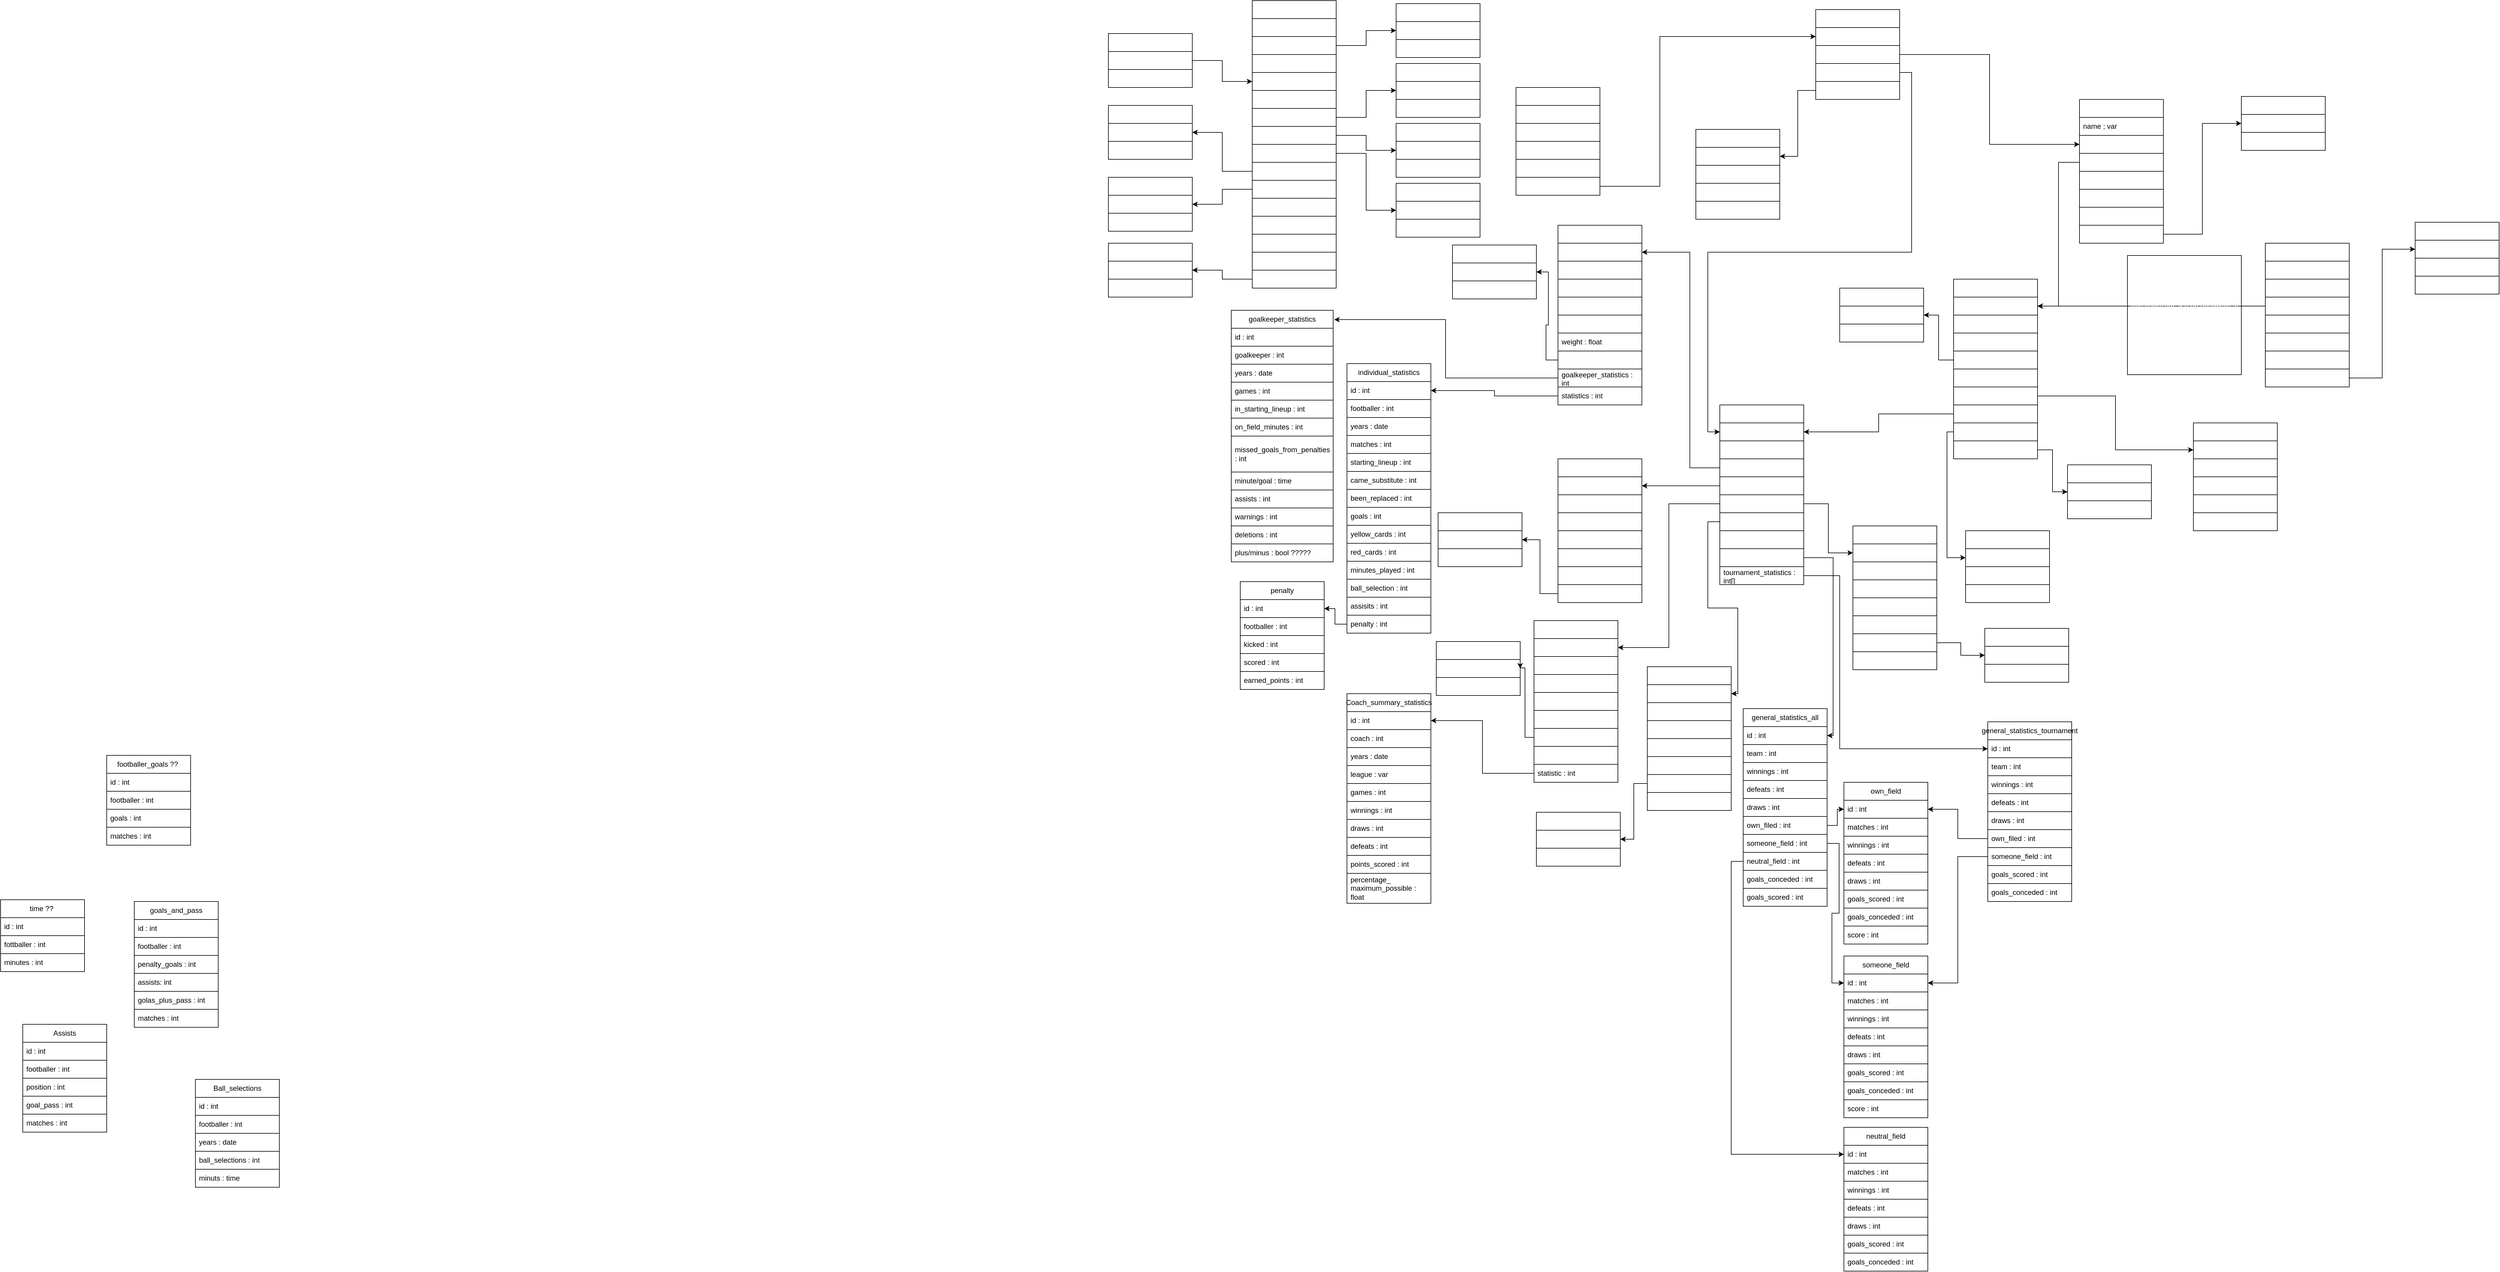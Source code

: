 <mxfile version="24.7.17">
  <diagram name="Страница — 1" id="mPuy0y9hV9cAJ8NkYYiy">
    <mxGraphModel dx="8597" dy="3931" grid="0" gridSize="10" guides="1" tooltips="1" connect="1" arrows="1" fold="1" page="0" pageScale="1" pageWidth="827" pageHeight="1169" background="none" math="0" shadow="0">
      <root>
        <mxCell id="0" />
        <mxCell id="1" parent="0" />
        <mxCell id="yw7_YOCgcYb0EYhgkWFi-1" value="Clothes" style="swimlane;fontStyle=0;childLayout=stackLayout;horizontal=1;startSize=30;horizontalStack=0;resizeParent=1;resizeParentMax=0;resizeLast=0;collapsible=1;marginBottom=0;whiteSpace=wrap;html=1;labelBackgroundColor=none;rounded=0;strokeColor=default;fontColor=#ffffff;shadow=0;swimlaneLine=1;fontFamily=Helvetica;" parent="1" vertex="1">
          <mxGeometry x="20" y="-5" width="140" height="480" as="geometry" />
        </mxCell>
        <mxCell id="yw7_YOCgcYb0EYhgkWFi-2" value="id : int" style="text;strokeColor=default;fillColor=none;align=left;verticalAlign=middle;spacingLeft=4;spacingRight=4;overflow=hidden;points=[[0,0.5],[1,0.5]];portConstraint=eastwest;rotatable=0;whiteSpace=wrap;html=1;labelBackgroundColor=none;rounded=0;fontColor=#ffffff;shadow=0;swimlaneLine=1;fontFamily=Helvetica;" parent="yw7_YOCgcYb0EYhgkWFi-1" vertex="1">
          <mxGeometry y="30" width="140" height="30" as="geometry" />
        </mxCell>
        <mxCell id="yw7_YOCgcYb0EYhgkWFi-3" value="type : int" style="text;strokeColor=default;fillColor=none;align=left;verticalAlign=middle;spacingLeft=4;spacingRight=4;overflow=hidden;points=[[0,0.5],[1,0.5]];portConstraint=eastwest;rotatable=0;whiteSpace=wrap;html=1;labelBackgroundColor=none;rounded=0;fontColor=#ffffff;shadow=0;swimlaneLine=1;fontFamily=Helvetica;" parent="yw7_YOCgcYb0EYhgkWFi-1" vertex="1">
          <mxGeometry y="60" width="140" height="30" as="geometry" />
        </mxCell>
        <mxCell id="yw7_YOCgcYb0EYhgkWFi-4" value="name : var" style="text;strokeColor=default;fillColor=none;align=left;verticalAlign=middle;spacingLeft=4;spacingRight=4;overflow=hidden;points=[[0,0.5],[1,0.5]];portConstraint=eastwest;rotatable=0;whiteSpace=wrap;html=1;labelBackgroundColor=none;rounded=0;fontColor=#ffffff;shadow=0;swimlaneLine=1;fontFamily=Helvetica;" parent="yw7_YOCgcYb0EYhgkWFi-1" vertex="1">
          <mxGeometry y="90" width="140" height="30" as="geometry" />
        </mxCell>
        <mxCell id="yw7_YOCgcYb0EYhgkWFi-36" value="age_category : int" style="text;strokeColor=default;fillColor=none;align=left;verticalAlign=middle;spacingLeft=4;spacingRight=4;overflow=hidden;points=[[0,0.5],[1,0.5]];portConstraint=eastwest;rotatable=0;whiteSpace=wrap;html=1;fontColor=#ffffff;shadow=0;swimlaneLine=1;fontFamily=Helvetica;" parent="yw7_YOCgcYb0EYhgkWFi-1" vertex="1">
          <mxGeometry y="120" width="140" height="30" as="geometry" />
        </mxCell>
        <mxCell id="yw7_YOCgcYb0EYhgkWFi-10" value="price : float" style="text;strokeColor=default;fillColor=none;align=left;verticalAlign=middle;spacingLeft=4;spacingRight=4;overflow=hidden;points=[[0,0.5],[1,0.5]];portConstraint=eastwest;rotatable=0;whiteSpace=wrap;html=1;labelBackgroundColor=none;rounded=0;fontColor=#ffffff;shadow=0;swimlaneLine=1;fontFamily=Helvetica;" parent="yw7_YOCgcYb0EYhgkWFi-1" vertex="1">
          <mxGeometry y="150" width="140" height="30" as="geometry" />
        </mxCell>
        <mxCell id="yw7_YOCgcYb0EYhgkWFi-11" value="size : int" style="text;strokeColor=default;fillColor=none;align=left;verticalAlign=middle;spacingLeft=4;spacingRight=4;overflow=hidden;points=[[0,0.5],[1,0.5]];portConstraint=eastwest;rotatable=0;whiteSpace=wrap;html=1;labelBackgroundColor=none;rounded=0;fontColor=#ffffff;shadow=0;swimlaneLine=1;fontFamily=Helvetica;" parent="yw7_YOCgcYb0EYhgkWFi-1" vertex="1">
          <mxGeometry y="180" width="140" height="30" as="geometry" />
        </mxCell>
        <mxCell id="yw7_YOCgcYb0EYhgkWFi-12" value="brand : int" style="text;strokeColor=default;fillColor=none;align=left;verticalAlign=middle;spacingLeft=4;spacingRight=4;overflow=hidden;points=[[0,0.5],[1,0.5]];portConstraint=eastwest;rotatable=0;whiteSpace=wrap;html=1;labelBackgroundColor=none;rounded=0;fontColor=#ffffff;shadow=0;swimlaneLine=1;fontFamily=Helvetica;" parent="yw7_YOCgcYb0EYhgkWFi-1" vertex="1">
          <mxGeometry y="210" width="140" height="30" as="geometry" />
        </mxCell>
        <mxCell id="yw7_YOCgcYb0EYhgkWFi-13" value="gender : int" style="text;strokeColor=default;fillColor=none;align=left;verticalAlign=middle;spacingLeft=4;spacingRight=4;overflow=hidden;points=[[0,0.5],[1,0.5]];portConstraint=eastwest;rotatable=0;whiteSpace=wrap;html=1;labelBackgroundColor=none;rounded=0;fontColor=#ffffff;shadow=0;swimlaneLine=1;fontFamily=Helvetica;" parent="yw7_YOCgcYb0EYhgkWFi-1" vertex="1">
          <mxGeometry y="240" width="140" height="30" as="geometry" />
        </mxCell>
        <mxCell id="yw7_YOCgcYb0EYhgkWFi-14" value="colour : int" style="text;strokeColor=default;fillColor=none;align=left;verticalAlign=middle;spacingLeft=4;spacingRight=4;overflow=hidden;points=[[0,0.5],[1,0.5]];portConstraint=eastwest;rotatable=0;whiteSpace=wrap;html=1;labelBackgroundColor=none;rounded=0;fontColor=#ffffff;shadow=0;swimlaneLine=1;fontFamily=Helvetica;" parent="yw7_YOCgcYb0EYhgkWFi-1" vertex="1">
          <mxGeometry y="270" width="140" height="30" as="geometry" />
        </mxCell>
        <mxCell id="yw7_YOCgcYb0EYhgkWFi-43" value="season : int" style="text;strokeColor=default;fillColor=none;align=left;verticalAlign=middle;spacingLeft=4;spacingRight=4;overflow=hidden;points=[[0,0.5],[1,0.5]];portConstraint=eastwest;rotatable=0;whiteSpace=wrap;html=1;fontColor=#ffffff;shadow=0;swimlaneLine=1;fontFamily=Helvetica;" parent="yw7_YOCgcYb0EYhgkWFi-1" vertex="1">
          <mxGeometry y="300" width="140" height="30" as="geometry" />
        </mxCell>
        <mxCell id="yw7_YOCgcYb0EYhgkWFi-49" value="description : var" style="text;strokeColor=default;fillColor=none;align=left;verticalAlign=middle;spacingLeft=4;spacingRight=4;overflow=hidden;points=[[0,0.5],[1,0.5]];portConstraint=eastwest;rotatable=0;whiteSpace=wrap;html=1;fontColor=#ffffff;shadow=0;swimlaneLine=1;fontFamily=Helvetica;" parent="yw7_YOCgcYb0EYhgkWFi-1" vertex="1">
          <mxGeometry y="330" width="140" height="30" as="geometry" />
        </mxCell>
        <mxCell id="yw7_YOCgcYb0EYhgkWFi-50" value="images : int[]" style="text;strokeColor=default;fillColor=none;align=left;verticalAlign=middle;spacingLeft=4;spacingRight=4;overflow=hidden;points=[[0,0.5],[1,0.5]];portConstraint=eastwest;rotatable=0;whiteSpace=wrap;html=1;fontColor=#ffffff;shadow=0;swimlaneLine=1;fontFamily=Helvetica;" parent="yw7_YOCgcYb0EYhgkWFi-1" vertex="1">
          <mxGeometry y="360" width="140" height="30" as="geometry" />
        </mxCell>
        <mxCell id="yw7_YOCgcYb0EYhgkWFi-51" value="remaining_number : int" style="text;strokeColor=default;fillColor=none;align=left;verticalAlign=middle;spacingLeft=4;spacingRight=4;overflow=hidden;points=[[0,0.5],[1,0.5]];portConstraint=eastwest;rotatable=0;whiteSpace=wrap;html=1;fontColor=#ffffff;shadow=0;swimlaneLine=1;fontFamily=Helvetica;" parent="yw7_YOCgcYb0EYhgkWFi-1" vertex="1">
          <mxGeometry y="390" width="140" height="30" as="geometry" />
        </mxCell>
        <mxCell id="yw7_YOCgcYb0EYhgkWFi-52" value="discount : float" style="text;strokeColor=default;fillColor=none;align=left;verticalAlign=middle;spacingLeft=4;spacingRight=4;overflow=hidden;points=[[0,0.5],[1,0.5]];portConstraint=eastwest;rotatable=0;whiteSpace=wrap;html=1;fontColor=#ffffff;shadow=0;swimlaneLine=1;fontFamily=Helvetica;" parent="yw7_YOCgcYb0EYhgkWFi-1" vertex="1">
          <mxGeometry y="420" width="140" height="30" as="geometry" />
        </mxCell>
        <mxCell id="yw7_YOCgcYb0EYhgkWFi-53" value="materials : int[]" style="text;strokeColor=default;fillColor=none;align=left;verticalAlign=middle;spacingLeft=4;spacingRight=4;overflow=hidden;points=[[0,0.5],[1,0.5]];portConstraint=eastwest;rotatable=0;whiteSpace=wrap;html=1;fontColor=#ffffff;shadow=0;swimlaneLine=1;fontFamily=Helvetica;" parent="yw7_YOCgcYb0EYhgkWFi-1" vertex="1">
          <mxGeometry y="450" width="140" height="30" as="geometry" />
        </mxCell>
        <mxCell id="yw7_YOCgcYb0EYhgkWFi-5" value="Clothes_type" style="swimlane;fontStyle=0;childLayout=stackLayout;horizontal=1;startSize=30;horizontalStack=0;resizeParent=1;resizeParentMax=0;resizeLast=0;collapsible=1;marginBottom=0;whiteSpace=wrap;html=1;labelBackgroundColor=none;rounded=0;strokeColor=default;fontColor=#ffffff;shadow=0;swimlaneLine=1;fontFamily=Helvetica;" parent="1" vertex="1">
          <mxGeometry x="260" width="140" height="90" as="geometry" />
        </mxCell>
        <mxCell id="yw7_YOCgcYb0EYhgkWFi-6" value="id : int" style="text;strokeColor=default;fillColor=none;align=left;verticalAlign=middle;spacingLeft=4;spacingRight=4;overflow=hidden;points=[[0,0.5],[1,0.5]];portConstraint=eastwest;rotatable=0;whiteSpace=wrap;html=1;labelBackgroundColor=none;rounded=0;fontColor=#ffffff;shadow=0;swimlaneLine=1;fontFamily=Helvetica;" parent="yw7_YOCgcYb0EYhgkWFi-5" vertex="1">
          <mxGeometry y="30" width="140" height="30" as="geometry" />
        </mxCell>
        <mxCell id="yw7_YOCgcYb0EYhgkWFi-7" value="title : var" style="text;strokeColor=default;fillColor=none;align=left;verticalAlign=middle;spacingLeft=4;spacingRight=4;overflow=hidden;points=[[0,0.5],[1,0.5]];portConstraint=eastwest;rotatable=0;whiteSpace=wrap;html=1;labelBackgroundColor=none;rounded=0;fontColor=#ffffff;shadow=0;swimlaneLine=1;fontFamily=Helvetica;" parent="yw7_YOCgcYb0EYhgkWFi-5" vertex="1">
          <mxGeometry y="60" width="140" height="30" as="geometry" />
        </mxCell>
        <mxCell id="yw7_YOCgcYb0EYhgkWFi-9" style="edgeStyle=orthogonalEdgeStyle;rounded=0;orthogonalLoop=1;jettySize=auto;html=1;exitX=1;exitY=0.5;exitDx=0;exitDy=0;entryX=0;entryY=0.5;entryDx=0;entryDy=0;labelBackgroundColor=none;fontColor=#ffffff;strokeColor=default;shadow=0;swimlaneLine=1;fontFamily=Helvetica;" parent="1" source="yw7_YOCgcYb0EYhgkWFi-3" target="yw7_YOCgcYb0EYhgkWFi-6" edge="1">
          <mxGeometry relative="1" as="geometry" />
        </mxCell>
        <mxCell id="yw7_YOCgcYb0EYhgkWFi-15" value="Size" style="swimlane;fontStyle=0;childLayout=stackLayout;horizontal=1;startSize=30;horizontalStack=0;resizeParent=1;resizeParentMax=0;resizeLast=0;collapsible=1;marginBottom=0;whiteSpace=wrap;html=1;labelBackgroundColor=none;rounded=0;strokeColor=default;fontColor=#ffffff;shadow=0;swimlaneLine=1;fontFamily=Helvetica;" parent="1" vertex="1">
          <mxGeometry x="260" y="100" width="140" height="90" as="geometry" />
        </mxCell>
        <mxCell id="yw7_YOCgcYb0EYhgkWFi-16" value="id : int" style="text;strokeColor=default;fillColor=none;align=left;verticalAlign=middle;spacingLeft=4;spacingRight=4;overflow=hidden;points=[[0,0.5],[1,0.5]];portConstraint=eastwest;rotatable=0;whiteSpace=wrap;html=1;labelBackgroundColor=none;rounded=0;fontColor=#ffffff;shadow=0;swimlaneLine=1;fontFamily=Helvetica;" parent="yw7_YOCgcYb0EYhgkWFi-15" vertex="1">
          <mxGeometry y="30" width="140" height="30" as="geometry" />
        </mxCell>
        <mxCell id="yw7_YOCgcYb0EYhgkWFi-17" value="title : var" style="text;strokeColor=default;fillColor=none;align=left;verticalAlign=middle;spacingLeft=4;spacingRight=4;overflow=hidden;points=[[0,0.5],[1,0.5]];portConstraint=eastwest;rotatable=0;whiteSpace=wrap;html=1;labelBackgroundColor=none;rounded=0;fontColor=#ffffff;shadow=0;swimlaneLine=1;fontFamily=Helvetica;" parent="yw7_YOCgcYb0EYhgkWFi-15" vertex="1">
          <mxGeometry y="60" width="140" height="30" as="geometry" />
        </mxCell>
        <mxCell id="yw7_YOCgcYb0EYhgkWFi-19" style="edgeStyle=orthogonalEdgeStyle;rounded=0;orthogonalLoop=1;jettySize=auto;html=1;exitX=1;exitY=0.5;exitDx=0;exitDy=0;entryX=0;entryY=0.5;entryDx=0;entryDy=0;labelBackgroundColor=none;fontColor=#ffffff;strokeColor=default;shadow=0;swimlaneLine=1;fontFamily=Helvetica;" parent="1" source="yw7_YOCgcYb0EYhgkWFi-11" target="yw7_YOCgcYb0EYhgkWFi-16" edge="1">
          <mxGeometry relative="1" as="geometry" />
        </mxCell>
        <mxCell id="yw7_YOCgcYb0EYhgkWFi-20" value="Brand" style="swimlane;fontStyle=0;childLayout=stackLayout;horizontal=1;startSize=30;horizontalStack=0;resizeParent=1;resizeParentMax=0;resizeLast=0;collapsible=1;marginBottom=0;whiteSpace=wrap;html=1;labelBackgroundColor=none;rounded=0;strokeColor=default;fontColor=#ffffff;shadow=0;swimlaneLine=1;fontFamily=Helvetica;" parent="1" vertex="1">
          <mxGeometry x="260" y="200" width="140" height="90" as="geometry" />
        </mxCell>
        <mxCell id="yw7_YOCgcYb0EYhgkWFi-21" value="id : int" style="text;strokeColor=default;fillColor=none;align=left;verticalAlign=middle;spacingLeft=4;spacingRight=4;overflow=hidden;points=[[0,0.5],[1,0.5]];portConstraint=eastwest;rotatable=0;whiteSpace=wrap;html=1;labelBackgroundColor=none;rounded=0;fontColor=#ffffff;shadow=0;swimlaneLine=1;fontFamily=Helvetica;" parent="yw7_YOCgcYb0EYhgkWFi-20" vertex="1">
          <mxGeometry y="30" width="140" height="30" as="geometry" />
        </mxCell>
        <mxCell id="yw7_YOCgcYb0EYhgkWFi-22" value="title : var" style="text;strokeColor=default;fillColor=none;align=left;verticalAlign=middle;spacingLeft=4;spacingRight=4;overflow=hidden;points=[[0,0.5],[1,0.5]];portConstraint=eastwest;rotatable=0;whiteSpace=wrap;html=1;labelBackgroundColor=none;rounded=0;fontColor=#ffffff;shadow=0;swimlaneLine=1;fontFamily=Helvetica;" parent="yw7_YOCgcYb0EYhgkWFi-20" vertex="1">
          <mxGeometry y="60" width="140" height="30" as="geometry" />
        </mxCell>
        <mxCell id="yw7_YOCgcYb0EYhgkWFi-24" style="edgeStyle=orthogonalEdgeStyle;rounded=0;orthogonalLoop=1;jettySize=auto;html=1;exitX=1;exitY=0.5;exitDx=0;exitDy=0;entryX=0;entryY=0.5;entryDx=0;entryDy=0;labelBackgroundColor=none;fontColor=#ffffff;strokeColor=default;shadow=0;swimlaneLine=1;fontFamily=Helvetica;" parent="1" source="yw7_YOCgcYb0EYhgkWFi-12" target="yw7_YOCgcYb0EYhgkWFi-21" edge="1">
          <mxGeometry relative="1" as="geometry" />
        </mxCell>
        <mxCell id="yw7_YOCgcYb0EYhgkWFi-25" value="Gender" style="swimlane;fontStyle=0;childLayout=stackLayout;horizontal=1;startSize=30;horizontalStack=0;resizeParent=1;resizeParentMax=0;resizeLast=0;collapsible=1;marginBottom=0;whiteSpace=wrap;html=1;labelBackgroundColor=none;rounded=0;strokeColor=default;fontColor=#ffffff;shadow=0;swimlaneLine=1;fontFamily=Helvetica;" parent="1" vertex="1">
          <mxGeometry x="260" y="300" width="140" height="90" as="geometry" />
        </mxCell>
        <mxCell id="yw7_YOCgcYb0EYhgkWFi-26" value="id : int" style="text;strokeColor=default;fillColor=none;align=left;verticalAlign=middle;spacingLeft=4;spacingRight=4;overflow=hidden;points=[[0,0.5],[1,0.5]];portConstraint=eastwest;rotatable=0;whiteSpace=wrap;html=1;labelBackgroundColor=none;rounded=0;fontColor=#ffffff;shadow=0;swimlaneLine=1;fontFamily=Helvetica;" parent="yw7_YOCgcYb0EYhgkWFi-25" vertex="1">
          <mxGeometry y="30" width="140" height="30" as="geometry" />
        </mxCell>
        <mxCell id="yw7_YOCgcYb0EYhgkWFi-27" value="title : var" style="text;strokeColor=default;fillColor=none;align=left;verticalAlign=middle;spacingLeft=4;spacingRight=4;overflow=hidden;points=[[0,0.5],[1,0.5]];portConstraint=eastwest;rotatable=0;whiteSpace=wrap;html=1;labelBackgroundColor=none;rounded=0;fontColor=#ffffff;shadow=0;swimlaneLine=1;fontFamily=Helvetica;" parent="yw7_YOCgcYb0EYhgkWFi-25" vertex="1">
          <mxGeometry y="60" width="140" height="30" as="geometry" />
        </mxCell>
        <mxCell id="yw7_YOCgcYb0EYhgkWFi-31" value="Colour" style="swimlane;fontStyle=0;childLayout=stackLayout;horizontal=1;startSize=30;horizontalStack=0;resizeParent=1;resizeParentMax=0;resizeLast=0;collapsible=1;marginBottom=0;whiteSpace=wrap;html=1;labelBackgroundColor=none;rounded=0;strokeColor=default;fontColor=#ffffff;shadow=0;swimlaneLine=1;fontFamily=Helvetica;" parent="1" vertex="1">
          <mxGeometry x="-220" y="170" width="140" height="90" as="geometry" />
        </mxCell>
        <mxCell id="yw7_YOCgcYb0EYhgkWFi-32" value="id : int" style="text;strokeColor=default;fillColor=none;align=left;verticalAlign=middle;spacingLeft=4;spacingRight=4;overflow=hidden;points=[[0,0.5],[1,0.5]];portConstraint=eastwest;rotatable=0;whiteSpace=wrap;html=1;labelBackgroundColor=none;rounded=0;fontColor=#ffffff;shadow=0;swimlaneLine=1;fontFamily=Helvetica;" parent="yw7_YOCgcYb0EYhgkWFi-31" vertex="1">
          <mxGeometry y="30" width="140" height="30" as="geometry" />
        </mxCell>
        <mxCell id="yw7_YOCgcYb0EYhgkWFi-33" value="title : var" style="text;strokeColor=default;fillColor=none;align=left;verticalAlign=middle;spacingLeft=4;spacingRight=4;overflow=hidden;points=[[0,0.5],[1,0.5]];portConstraint=eastwest;rotatable=0;whiteSpace=wrap;html=1;labelBackgroundColor=none;rounded=0;fontColor=#ffffff;shadow=0;swimlaneLine=1;fontFamily=Helvetica;" parent="yw7_YOCgcYb0EYhgkWFi-31" vertex="1">
          <mxGeometry y="60" width="140" height="30" as="geometry" />
        </mxCell>
        <mxCell id="yw7_YOCgcYb0EYhgkWFi-35" style="edgeStyle=orthogonalEdgeStyle;rounded=0;orthogonalLoop=1;jettySize=auto;html=1;exitX=0;exitY=0.5;exitDx=0;exitDy=0;entryX=1;entryY=0.5;entryDx=0;entryDy=0;labelBackgroundColor=none;fontColor=#ffffff;strokeColor=default;shadow=0;swimlaneLine=1;fontFamily=Helvetica;" parent="1" source="yw7_YOCgcYb0EYhgkWFi-14" target="yw7_YOCgcYb0EYhgkWFi-32" edge="1">
          <mxGeometry relative="1" as="geometry" />
        </mxCell>
        <mxCell id="yw7_YOCgcYb0EYhgkWFi-37" value="Age_category" style="swimlane;fontStyle=0;childLayout=stackLayout;horizontal=1;startSize=30;horizontalStack=0;resizeParent=1;resizeParentMax=0;resizeLast=0;collapsible=1;marginBottom=0;whiteSpace=wrap;html=1;strokeColor=default;fontColor=#ffffff;shadow=0;swimlaneLine=1;fontFamily=Helvetica;" parent="1" vertex="1">
          <mxGeometry x="-220" y="50" width="140" height="90" as="geometry" />
        </mxCell>
        <mxCell id="yw7_YOCgcYb0EYhgkWFi-38" value="id : int" style="text;strokeColor=default;fillColor=none;align=left;verticalAlign=middle;spacingLeft=4;spacingRight=4;overflow=hidden;points=[[0,0.5],[1,0.5]];portConstraint=eastwest;rotatable=0;whiteSpace=wrap;html=1;fontColor=#ffffff;shadow=0;swimlaneLine=1;fontFamily=Helvetica;" parent="yw7_YOCgcYb0EYhgkWFi-37" vertex="1">
          <mxGeometry y="30" width="140" height="30" as="geometry" />
        </mxCell>
        <mxCell id="yw7_YOCgcYb0EYhgkWFi-39" value="title : var" style="text;strokeColor=default;fillColor=none;align=left;verticalAlign=middle;spacingLeft=4;spacingRight=4;overflow=hidden;points=[[0,0.5],[1,0.5]];portConstraint=eastwest;rotatable=0;whiteSpace=wrap;html=1;fontColor=#ffffff;shadow=0;swimlaneLine=1;fontFamily=Helvetica;" parent="yw7_YOCgcYb0EYhgkWFi-37" vertex="1">
          <mxGeometry y="60" width="140" height="30" as="geometry" />
        </mxCell>
        <mxCell id="yw7_YOCgcYb0EYhgkWFi-41" style="edgeStyle=orthogonalEdgeStyle;rounded=0;orthogonalLoop=1;jettySize=auto;html=1;exitX=1;exitY=0.5;exitDx=0;exitDy=0;entryX=0;entryY=0.5;entryDx=0;entryDy=0;strokeColor=default;fontColor=#ffffff;shadow=0;swimlaneLine=1;fontFamily=Helvetica;" parent="1" source="yw7_YOCgcYb0EYhgkWFi-38" target="yw7_YOCgcYb0EYhgkWFi-36" edge="1">
          <mxGeometry relative="1" as="geometry" />
        </mxCell>
        <mxCell id="yw7_YOCgcYb0EYhgkWFi-42" style="edgeStyle=orthogonalEdgeStyle;rounded=0;orthogonalLoop=1;jettySize=auto;html=1;exitX=1;exitY=0.5;exitDx=0;exitDy=0;entryX=0;entryY=0.5;entryDx=0;entryDy=0;strokeColor=default;fontColor=#ffffff;shadow=0;swimlaneLine=1;fontFamily=Helvetica;" parent="1" source="yw7_YOCgcYb0EYhgkWFi-13" target="yw7_YOCgcYb0EYhgkWFi-26" edge="1">
          <mxGeometry relative="1" as="geometry" />
        </mxCell>
        <mxCell id="yw7_YOCgcYb0EYhgkWFi-44" value="Season" style="swimlane;fontStyle=0;childLayout=stackLayout;horizontal=1;startSize=30;horizontalStack=0;resizeParent=1;resizeParentMax=0;resizeLast=0;collapsible=1;marginBottom=0;whiteSpace=wrap;html=1;strokeColor=default;fontColor=#ffffff;shadow=0;swimlaneLine=1;fontFamily=Helvetica;" parent="1" vertex="1">
          <mxGeometry x="-220" y="290" width="140" height="90" as="geometry" />
        </mxCell>
        <mxCell id="yw7_YOCgcYb0EYhgkWFi-45" value="id : int" style="text;strokeColor=default;fillColor=none;align=left;verticalAlign=middle;spacingLeft=4;spacingRight=4;overflow=hidden;points=[[0,0.5],[1,0.5]];portConstraint=eastwest;rotatable=0;whiteSpace=wrap;html=1;fontColor=#ffffff;shadow=0;swimlaneLine=1;fontFamily=Helvetica;" parent="yw7_YOCgcYb0EYhgkWFi-44" vertex="1">
          <mxGeometry y="30" width="140" height="30" as="geometry" />
        </mxCell>
        <mxCell id="yw7_YOCgcYb0EYhgkWFi-46" value="title : var" style="text;strokeColor=default;fillColor=none;align=left;verticalAlign=middle;spacingLeft=4;spacingRight=4;overflow=hidden;points=[[0,0.5],[1,0.5]];portConstraint=eastwest;rotatable=0;whiteSpace=wrap;html=1;fontColor=#ffffff;shadow=0;swimlaneLine=1;fontFamily=Helvetica;" parent="yw7_YOCgcYb0EYhgkWFi-44" vertex="1">
          <mxGeometry y="60" width="140" height="30" as="geometry" />
        </mxCell>
        <mxCell id="yw7_YOCgcYb0EYhgkWFi-48" style="edgeStyle=orthogonalEdgeStyle;rounded=0;orthogonalLoop=1;jettySize=auto;html=1;exitX=0;exitY=0.5;exitDx=0;exitDy=0;entryX=1;entryY=0.5;entryDx=0;entryDy=0;strokeColor=default;fontColor=#ffffff;shadow=0;swimlaneLine=1;fontFamily=Helvetica;" parent="1" source="yw7_YOCgcYb0EYhgkWFi-43" target="yw7_YOCgcYb0EYhgkWFi-45" edge="1">
          <mxGeometry relative="1" as="geometry" />
        </mxCell>
        <mxCell id="yw7_YOCgcYb0EYhgkWFi-54" value="Material" style="swimlane;fontStyle=0;childLayout=stackLayout;horizontal=1;startSize=30;horizontalStack=0;resizeParent=1;resizeParentMax=0;resizeLast=0;collapsible=1;marginBottom=0;whiteSpace=wrap;html=1;strokeColor=default;fontColor=#ffffff;shadow=0;swimlaneLine=1;fontFamily=Helvetica;" parent="1" vertex="1">
          <mxGeometry x="-220" y="400" width="140" height="90" as="geometry" />
        </mxCell>
        <mxCell id="yw7_YOCgcYb0EYhgkWFi-55" value="id : int" style="text;strokeColor=default;fillColor=none;align=left;verticalAlign=middle;spacingLeft=4;spacingRight=4;overflow=hidden;points=[[0,0.5],[1,0.5]];portConstraint=eastwest;rotatable=0;whiteSpace=wrap;html=1;fontColor=#ffffff;shadow=0;swimlaneLine=1;fontFamily=Helvetica;" parent="yw7_YOCgcYb0EYhgkWFi-54" vertex="1">
          <mxGeometry y="30" width="140" height="30" as="geometry" />
        </mxCell>
        <mxCell id="yw7_YOCgcYb0EYhgkWFi-56" value="title : var" style="text;strokeColor=default;fillColor=none;align=left;verticalAlign=middle;spacingLeft=4;spacingRight=4;overflow=hidden;points=[[0,0.5],[1,0.5]];portConstraint=eastwest;rotatable=0;whiteSpace=wrap;html=1;fontColor=#ffffff;shadow=0;swimlaneLine=1;fontFamily=Helvetica;" parent="yw7_YOCgcYb0EYhgkWFi-54" vertex="1">
          <mxGeometry y="60" width="140" height="30" as="geometry" />
        </mxCell>
        <mxCell id="yw7_YOCgcYb0EYhgkWFi-58" style="edgeStyle=orthogonalEdgeStyle;rounded=0;orthogonalLoop=1;jettySize=auto;html=1;exitX=0;exitY=0.5;exitDx=0;exitDy=0;entryX=1;entryY=0.5;entryDx=0;entryDy=0;strokeColor=default;fontColor=#ffffff;shadow=0;swimlaneLine=1;fontFamily=Helvetica;" parent="1" source="yw7_YOCgcYb0EYhgkWFi-53" target="yw7_YOCgcYb0EYhgkWFi-54" edge="1">
          <mxGeometry relative="1" as="geometry" />
        </mxCell>
        <mxCell id="yw7_YOCgcYb0EYhgkWFi-59" value="Gallery" style="swimlane;fontStyle=0;childLayout=stackLayout;horizontal=1;startSize=30;horizontalStack=0;resizeParent=1;resizeParentMax=0;resizeLast=0;collapsible=1;marginBottom=0;whiteSpace=wrap;html=1;strokeColor=default;fontColor=#ffffff;shadow=0;swimlaneLine=1;fontFamily=Helvetica;" parent="1" vertex="1">
          <mxGeometry x="960" y="10" width="140" height="150" as="geometry" />
        </mxCell>
        <mxCell id="yw7_YOCgcYb0EYhgkWFi-60" value="id : int" style="text;strokeColor=default;fillColor=none;align=left;verticalAlign=middle;spacingLeft=4;spacingRight=4;overflow=hidden;points=[[0,0.5],[1,0.5]];portConstraint=eastwest;rotatable=0;whiteSpace=wrap;html=1;fontColor=#ffffff;shadow=0;swimlaneLine=1;fontFamily=Helvetica;" parent="yw7_YOCgcYb0EYhgkWFi-59" vertex="1">
          <mxGeometry y="30" width="140" height="30" as="geometry" />
        </mxCell>
        <mxCell id="yw7_YOCgcYb0EYhgkWFi-61" value="tournament : int" style="text;strokeColor=default;fillColor=none;align=left;verticalAlign=middle;spacingLeft=4;spacingRight=4;overflow=hidden;points=[[0,0.5],[1,0.5]];portConstraint=eastwest;rotatable=0;whiteSpace=wrap;html=1;fontColor=#ffffff;shadow=0;swimlaneLine=1;fontFamily=Helvetica;" parent="yw7_YOCgcYb0EYhgkWFi-59" vertex="1">
          <mxGeometry y="60" width="140" height="30" as="geometry" />
        </mxCell>
        <mxCell id="yw7_YOCgcYb0EYhgkWFi-64" value="team : int[] / null" style="text;strokeColor=default;fillColor=none;align=left;verticalAlign=middle;spacingLeft=4;spacingRight=4;overflow=hidden;points=[[0,0.5],[1,0.5]];portConstraint=eastwest;rotatable=0;whiteSpace=wrap;html=1;fontColor=#ffffff;shadow=0;swimlaneLine=1;fontFamily=Helvetica;" parent="yw7_YOCgcYb0EYhgkWFi-59" vertex="1">
          <mxGeometry y="90" width="140" height="30" as="geometry" />
        </mxCell>
        <mxCell id="yw7_YOCgcYb0EYhgkWFi-65" value="media_file : int[]" style="text;strokeColor=default;fillColor=none;align=left;verticalAlign=middle;spacingLeft=4;spacingRight=4;overflow=hidden;points=[[0,0.5],[1,0.5]];portConstraint=eastwest;rotatable=0;whiteSpace=wrap;html=1;fontColor=#ffffff;shadow=0;swimlaneLine=1;fontFamily=Helvetica;" parent="yw7_YOCgcYb0EYhgkWFi-59" vertex="1">
          <mxGeometry y="120" width="140" height="30" as="geometry" />
        </mxCell>
        <mxCell id="yw7_YOCgcYb0EYhgkWFi-66" value="Image" style="swimlane;fontStyle=0;childLayout=stackLayout;horizontal=1;startSize=30;horizontalStack=0;resizeParent=1;resizeParentMax=0;resizeLast=0;collapsible=1;marginBottom=0;whiteSpace=wrap;html=1;strokeColor=default;fontColor=#ffffff;shadow=0;swimlaneLine=1;fontFamily=Helvetica;" parent="1" vertex="1">
          <mxGeometry x="760" y="210" width="140" height="150" as="geometry" />
        </mxCell>
        <mxCell id="yw7_YOCgcYb0EYhgkWFi-67" value="id : int" style="text;strokeColor=default;fillColor=none;align=left;verticalAlign=middle;spacingLeft=4;spacingRight=4;overflow=hidden;points=[[0,0.5],[1,0.5]];portConstraint=eastwest;rotatable=0;whiteSpace=wrap;html=1;fontColor=#ffffff;shadow=0;swimlaneLine=1;fontFamily=Helvetica;" parent="yw7_YOCgcYb0EYhgkWFi-66" vertex="1">
          <mxGeometry y="30" width="140" height="30" as="geometry" />
        </mxCell>
        <mxCell id="yw7_YOCgcYb0EYhgkWFi-68" value="image : image / image link" style="text;strokeColor=default;fillColor=none;align=left;verticalAlign=middle;spacingLeft=4;spacingRight=4;overflow=hidden;points=[[0,0.5],[1,0.5]];portConstraint=eastwest;rotatable=0;whiteSpace=wrap;html=1;fontColor=#ffffff;shadow=0;swimlaneLine=1;fontFamily=Helvetica;" parent="yw7_YOCgcYb0EYhgkWFi-66" vertex="1">
          <mxGeometry y="60" width="140" height="30" as="geometry" />
        </mxCell>
        <mxCell id="yw7_YOCgcYb0EYhgkWFi-69" value="date : date" style="text;strokeColor=default;fillColor=none;align=left;verticalAlign=middle;spacingLeft=4;spacingRight=4;overflow=hidden;points=[[0,0.5],[1,0.5]];portConstraint=eastwest;rotatable=0;whiteSpace=wrap;html=1;fontColor=#ffffff;shadow=0;swimlaneLine=1;fontFamily=Helvetica;" parent="yw7_YOCgcYb0EYhgkWFi-66" vertex="1">
          <mxGeometry y="90" width="140" height="30" as="geometry" />
        </mxCell>
        <mxCell id="yw7_YOCgcYb0EYhgkWFi-70" value="time : time" style="text;strokeColor=default;fillColor=none;align=left;verticalAlign=middle;spacingLeft=4;spacingRight=4;overflow=hidden;points=[[0,0.5],[1,0.5]];portConstraint=eastwest;rotatable=0;whiteSpace=wrap;html=1;fontColor=#ffffff;shadow=0;swimlaneLine=1;fontFamily=Helvetica;" parent="yw7_YOCgcYb0EYhgkWFi-66" vertex="1">
          <mxGeometry y="120" width="140" height="30" as="geometry" />
        </mxCell>
        <mxCell id="yw7_YOCgcYb0EYhgkWFi-74" value="Tournament" style="swimlane;fontStyle=0;childLayout=stackLayout;horizontal=1;startSize=30;horizontalStack=0;resizeParent=1;resizeParentMax=0;resizeLast=0;collapsible=1;marginBottom=0;whiteSpace=wrap;html=1;strokeColor=default;fontColor=#ffffff;shadow=0;swimlaneLine=1;fontFamily=Helvetica;" parent="1" vertex="1">
          <mxGeometry x="1400" y="160" width="140" height="240" as="geometry" />
        </mxCell>
        <mxCell id="wtQ4TUIpMuHmYYi-eHcF-5" value="name ; var" style="text;strokeColor=default;fillColor=none;align=left;verticalAlign=middle;spacingLeft=4;spacingRight=4;overflow=hidden;points=[[0,0.5],[1,0.5]];portConstraint=eastwest;rotatable=0;whiteSpace=wrap;html=1;shadow=0;swimlaneLine=1;fontFamily=Helvetica;" vertex="1" parent="yw7_YOCgcYb0EYhgkWFi-74">
          <mxGeometry y="30" width="140" height="30" as="geometry" />
        </mxCell>
        <mxCell id="yw7_YOCgcYb0EYhgkWFi-75" value="id : int" style="text;strokeColor=default;fillColor=none;align=left;verticalAlign=middle;spacingLeft=4;spacingRight=4;overflow=hidden;points=[[0,0.5],[1,0.5]];portConstraint=eastwest;rotatable=0;whiteSpace=wrap;html=1;fontColor=#ffffff;shadow=0;swimlaneLine=1;fontFamily=Helvetica;" parent="yw7_YOCgcYb0EYhgkWFi-74" vertex="1">
          <mxGeometry y="60" width="140" height="30" as="geometry" />
        </mxCell>
        <mxCell id="yw7_YOCgcYb0EYhgkWFi-76" value="matchs : []" style="text;strokeColor=default;fillColor=none;align=left;verticalAlign=middle;spacingLeft=4;spacingRight=4;overflow=hidden;points=[[0,0.5],[1,0.5]];portConstraint=eastwest;rotatable=0;whiteSpace=wrap;html=1;fontColor=#ffffff;shadow=0;swimlaneLine=1;fontFamily=Helvetica;" parent="yw7_YOCgcYb0EYhgkWFi-74" vertex="1">
          <mxGeometry y="90" width="140" height="30" as="geometry" />
        </mxCell>
        <mxCell id="yw7_YOCgcYb0EYhgkWFi-77" value="start_date : date" style="text;strokeColor=default;fillColor=none;align=left;verticalAlign=middle;spacingLeft=4;spacingRight=4;overflow=hidden;points=[[0,0.5],[1,0.5]];portConstraint=eastwest;rotatable=0;whiteSpace=wrap;html=1;fontColor=#ffffff;shadow=0;swimlaneLine=1;fontFamily=Helvetica;" parent="yw7_YOCgcYb0EYhgkWFi-74" vertex="1">
          <mxGeometry y="120" width="140" height="30" as="geometry" />
        </mxCell>
        <mxCell id="yw7_YOCgcYb0EYhgkWFi-101" value="end_date : date" style="text;strokeColor=default;fillColor=none;align=left;verticalAlign=middle;spacingLeft=4;spacingRight=4;overflow=hidden;points=[[0,0.5],[1,0.5]];portConstraint=eastwest;rotatable=0;whiteSpace=wrap;html=1;fontColor=#ffffff;shadow=0;swimlaneLine=1;fontFamily=Helvetica;" parent="yw7_YOCgcYb0EYhgkWFi-74" vertex="1">
          <mxGeometry y="150" width="140" height="30" as="geometry" />
        </mxCell>
        <mxCell id="yw7_YOCgcYb0EYhgkWFi-102" value="tours : int" style="text;strokeColor=default;fillColor=none;align=left;verticalAlign=middle;spacingLeft=4;spacingRight=4;overflow=hidden;points=[[0,0.5],[1,0.5]];portConstraint=eastwest;rotatable=0;whiteSpace=wrap;html=1;fontColor=#ffffff;shadow=0;swimlaneLine=1;fontFamily=Helvetica;" parent="yw7_YOCgcYb0EYhgkWFi-74" vertex="1">
          <mxGeometry y="180" width="140" height="30" as="geometry" />
        </mxCell>
        <mxCell id="yw7_YOCgcYb0EYhgkWFi-105" value="city : int[]" style="text;strokeColor=default;fillColor=none;align=left;verticalAlign=middle;spacingLeft=4;spacingRight=4;overflow=hidden;points=[[0,0.5],[1,0.5]];portConstraint=eastwest;rotatable=0;whiteSpace=wrap;html=1;fontColor=#ffffff;shadow=0;swimlaneLine=1;fontFamily=Helvetica;" parent="yw7_YOCgcYb0EYhgkWFi-74" vertex="1">
          <mxGeometry y="210" width="140" height="30" as="geometry" />
        </mxCell>
        <mxCell id="yw7_YOCgcYb0EYhgkWFi-80" value="Team" style="swimlane;fontStyle=0;childLayout=stackLayout;horizontal=1;startSize=30;horizontalStack=0;resizeParent=1;resizeParentMax=0;resizeLast=0;collapsible=1;marginBottom=0;whiteSpace=wrap;html=1;strokeColor=default;fontColor=#ffffff;shadow=0;swimlaneLine=1;fontFamily=Helvetica;" parent="1" vertex="1">
          <mxGeometry x="800" y="670" width="140" height="300" as="geometry" />
        </mxCell>
        <mxCell id="yw7_YOCgcYb0EYhgkWFi-81" value="id : int" style="text;strokeColor=default;fillColor=none;align=left;verticalAlign=middle;spacingLeft=4;spacingRight=4;overflow=hidden;points=[[0,0.5],[1,0.5]];portConstraint=eastwest;rotatable=0;whiteSpace=wrap;html=1;fontColor=#ffffff;shadow=0;swimlaneLine=1;fontFamily=Helvetica;" parent="yw7_YOCgcYb0EYhgkWFi-80" vertex="1">
          <mxGeometry y="30" width="140" height="30" as="geometry" />
        </mxCell>
        <mxCell id="yw7_YOCgcYb0EYhgkWFi-82" value="title : var" style="text;strokeColor=default;fillColor=none;align=left;verticalAlign=middle;spacingLeft=4;spacingRight=4;overflow=hidden;points=[[0,0.5],[1,0.5]];portConstraint=eastwest;rotatable=0;whiteSpace=wrap;html=1;fontColor=#ffffff;shadow=0;swimlaneLine=1;fontFamily=Helvetica;" parent="yw7_YOCgcYb0EYhgkWFi-80" vertex="1">
          <mxGeometry y="60" width="140" height="30" as="geometry" />
        </mxCell>
        <mxCell id="yw7_YOCgcYb0EYhgkWFi-83" value="football_players : int[]" style="text;strokeColor=default;fillColor=none;align=left;verticalAlign=middle;spacingLeft=4;spacingRight=4;overflow=hidden;points=[[0,0.5],[1,0.5]];portConstraint=eastwest;rotatable=0;whiteSpace=wrap;html=1;fontColor=#ffffff;shadow=0;swimlaneLine=1;fontFamily=Helvetica;" parent="yw7_YOCgcYb0EYhgkWFi-80" vertex="1">
          <mxGeometry y="90" width="140" height="30" as="geometry" />
        </mxCell>
        <mxCell id="yw7_YOCgcYb0EYhgkWFi-156" value="directors : int[]" style="text;strokeColor=default;fillColor=none;align=left;verticalAlign=middle;spacingLeft=4;spacingRight=4;overflow=hidden;points=[[0,0.5],[1,0.5]];portConstraint=eastwest;rotatable=0;whiteSpace=wrap;html=1;fontColor=#ffffff;shadow=0;swimlaneLine=1;fontFamily=Helvetica;" parent="yw7_YOCgcYb0EYhgkWFi-80" vertex="1">
          <mxGeometry y="120" width="140" height="30" as="geometry" />
        </mxCell>
        <mxCell id="yw7_YOCgcYb0EYhgkWFi-158" value="coach_staff : int[]" style="text;strokeColor=default;fillColor=none;align=left;verticalAlign=middle;spacingLeft=4;spacingRight=4;overflow=hidden;points=[[0,0.5],[1,0.5]];portConstraint=eastwest;rotatable=0;whiteSpace=wrap;html=1;fontColor=#ffffff;shadow=0;swimlaneLine=1;fontFamily=Helvetica;" parent="yw7_YOCgcYb0EYhgkWFi-80" vertex="1">
          <mxGeometry y="150" width="140" height="30" as="geometry" />
        </mxCell>
        <mxCell id="yw7_YOCgcYb0EYhgkWFi-160" value="breeding_service : int[]" style="text;strokeColor=default;fillColor=none;align=left;verticalAlign=middle;spacingLeft=4;spacingRight=4;overflow=hidden;points=[[0,0.5],[1,0.5]];portConstraint=eastwest;rotatable=0;whiteSpace=wrap;html=1;fontColor=#ffffff;shadow=0;swimlaneLine=1;fontFamily=Helvetica;" parent="yw7_YOCgcYb0EYhgkWFi-80" vertex="1">
          <mxGeometry y="180" width="140" height="30" as="geometry" />
        </mxCell>
        <mxCell id="yw7_YOCgcYb0EYhgkWFi-166" value="staff : int[]" style="text;strokeColor=default;fillColor=none;align=left;verticalAlign=middle;spacingLeft=4;spacingRight=4;overflow=hidden;points=[[0,0.5],[1,0.5]];portConstraint=eastwest;rotatable=0;whiteSpace=wrap;html=1;fontColor=#ffffff;shadow=0;swimlaneLine=1;fontFamily=Helvetica;" parent="yw7_YOCgcYb0EYhgkWFi-80" vertex="1">
          <mxGeometry y="210" width="140" height="30" as="geometry" />
        </mxCell>
        <mxCell id="yw7_YOCgcYb0EYhgkWFi-228" value="all_statistics : int" style="text;strokeColor=default;fillColor=none;align=left;verticalAlign=middle;spacingLeft=4;spacingRight=4;overflow=hidden;points=[[0,0.5],[1,0.5]];portConstraint=eastwest;rotatable=0;whiteSpace=wrap;html=1;fontColor=#ffffff;shadow=0;swimlaneLine=1;fontFamily=Helvetica;" parent="yw7_YOCgcYb0EYhgkWFi-80" vertex="1">
          <mxGeometry y="240" width="140" height="30" as="geometry" />
        </mxCell>
        <mxCell id="wtQ4TUIpMuHmYYi-eHcF-21" value="tournament_statistics : int[]" style="text;strokeColor=default;fillColor=none;align=left;verticalAlign=middle;spacingLeft=4;spacingRight=4;overflow=hidden;points=[[0,0.5],[1,0.5]];portConstraint=eastwest;rotatable=0;whiteSpace=wrap;html=1;shadow=0;swimlaneLine=1;fontFamily=Helvetica;" vertex="1" parent="yw7_YOCgcYb0EYhgkWFi-80">
          <mxGeometry y="270" width="140" height="30" as="geometry" />
        </mxCell>
        <mxCell id="yw7_YOCgcYb0EYhgkWFi-85" value="News" style="swimlane;fontStyle=0;childLayout=stackLayout;horizontal=1;startSize=30;horizontalStack=0;resizeParent=1;resizeParentMax=0;resizeLast=0;collapsible=1;marginBottom=0;whiteSpace=wrap;html=1;strokeColor=default;fontColor=#ffffff;shadow=0;swimlaneLine=1;fontFamily=Helvetica;" parent="1" vertex="1">
          <mxGeometry x="460" y="140" width="140" height="180" as="geometry" />
        </mxCell>
        <mxCell id="yw7_YOCgcYb0EYhgkWFi-86" value="id : int" style="text;strokeColor=default;fillColor=none;align=left;verticalAlign=middle;spacingLeft=4;spacingRight=4;overflow=hidden;points=[[0,0.5],[1,0.5]];portConstraint=eastwest;rotatable=0;whiteSpace=wrap;html=1;fontColor=#ffffff;shadow=0;swimlaneLine=1;fontFamily=Helvetica;" parent="yw7_YOCgcYb0EYhgkWFi-85" vertex="1">
          <mxGeometry y="30" width="140" height="30" as="geometry" />
        </mxCell>
        <mxCell id="yw7_YOCgcYb0EYhgkWFi-223" value="date : date" style="text;strokeColor=default;fillColor=none;align=left;verticalAlign=middle;spacingLeft=4;spacingRight=4;overflow=hidden;points=[[0,0.5],[1,0.5]];portConstraint=eastwest;rotatable=0;whiteSpace=wrap;html=1;fontColor=#ffffff;shadow=0;swimlaneLine=1;fontFamily=Helvetica;" parent="yw7_YOCgcYb0EYhgkWFi-85" vertex="1">
          <mxGeometry y="60" width="140" height="30" as="geometry" />
        </mxCell>
        <mxCell id="yw7_YOCgcYb0EYhgkWFi-224" value="title : var" style="text;strokeColor=default;fillColor=none;align=left;verticalAlign=middle;spacingLeft=4;spacingRight=4;overflow=hidden;points=[[0,0.5],[1,0.5]];portConstraint=eastwest;rotatable=0;whiteSpace=wrap;html=1;fontColor=#ffffff;shadow=0;swimlaneLine=1;fontFamily=Helvetica;" parent="yw7_YOCgcYb0EYhgkWFi-85" vertex="1">
          <mxGeometry y="90" width="140" height="30" as="geometry" />
        </mxCell>
        <mxCell id="yw7_YOCgcYb0EYhgkWFi-225" value="description : text" style="text;strokeColor=default;fillColor=none;align=left;verticalAlign=middle;spacingLeft=4;spacingRight=4;overflow=hidden;points=[[0,0.5],[1,0.5]];portConstraint=eastwest;rotatable=0;whiteSpace=wrap;html=1;fontColor=#ffffff;shadow=0;swimlaneLine=1;fontFamily=Helvetica;" parent="yw7_YOCgcYb0EYhgkWFi-85" vertex="1">
          <mxGeometry y="120" width="140" height="30" as="geometry" />
        </mxCell>
        <mxCell id="yw7_YOCgcYb0EYhgkWFi-226" value="gallery : int[]" style="text;strokeColor=default;fillColor=none;align=left;verticalAlign=middle;spacingLeft=4;spacingRight=4;overflow=hidden;points=[[0,0.5],[1,0.5]];portConstraint=eastwest;rotatable=0;whiteSpace=wrap;html=1;fontColor=#ffffff;shadow=0;swimlaneLine=1;fontFamily=Helvetica;" parent="yw7_YOCgcYb0EYhgkWFi-85" vertex="1">
          <mxGeometry y="150" width="140" height="30" as="geometry" />
        </mxCell>
        <mxCell id="yw7_YOCgcYb0EYhgkWFi-95" value="Match" style="swimlane;fontStyle=0;childLayout=stackLayout;horizontal=1;startSize=30;horizontalStack=0;resizeParent=1;resizeParentMax=0;resizeLast=0;collapsible=1;marginBottom=0;whiteSpace=wrap;html=1;strokeColor=default;fontColor=#ffffff;shadow=0;swimlaneLine=1;fontFamily=Helvetica;" parent="1" vertex="1">
          <mxGeometry x="1190" y="460" width="140" height="300" as="geometry" />
        </mxCell>
        <mxCell id="yw7_YOCgcYb0EYhgkWFi-96" value="id : int" style="text;strokeColor=default;fillColor=none;align=left;verticalAlign=middle;spacingLeft=4;spacingRight=4;overflow=hidden;points=[[0,0.5],[1,0.5]];portConstraint=eastwest;rotatable=0;whiteSpace=wrap;html=1;fontColor=#ffffff;shadow=0;swimlaneLine=1;fontFamily=Helvetica;" parent="yw7_YOCgcYb0EYhgkWFi-95" vertex="1">
          <mxGeometry y="30" width="140" height="30" as="geometry" />
        </mxCell>
        <mxCell id="yw7_YOCgcYb0EYhgkWFi-97" value="date : date" style="text;strokeColor=default;fillColor=none;align=left;verticalAlign=middle;spacingLeft=4;spacingRight=4;overflow=hidden;points=[[0,0.5],[1,0.5]];portConstraint=eastwest;rotatable=0;whiteSpace=wrap;html=1;fontColor=#ffffff;shadow=0;swimlaneLine=1;fontFamily=Helvetica;" parent="yw7_YOCgcYb0EYhgkWFi-95" vertex="1">
          <mxGeometry y="60" width="140" height="30" as="geometry" />
        </mxCell>
        <mxCell id="yw7_YOCgcYb0EYhgkWFi-98" value="start_time : time" style="text;strokeColor=default;fillColor=none;align=left;verticalAlign=middle;spacingLeft=4;spacingRight=4;overflow=hidden;points=[[0,0.5],[1,0.5]];portConstraint=eastwest;rotatable=0;whiteSpace=wrap;html=1;fontColor=#ffffff;shadow=0;swimlaneLine=1;fontFamily=Helvetica;" parent="yw7_YOCgcYb0EYhgkWFi-95" vertex="1">
          <mxGeometry y="90" width="140" height="30" as="geometry" />
        </mxCell>
        <mxCell id="yw7_YOCgcYb0EYhgkWFi-242" value="category : int" style="text;strokeColor=default;fillColor=none;align=left;verticalAlign=middle;spacingLeft=4;spacingRight=4;overflow=hidden;points=[[0,0.5],[1,0.5]];portConstraint=eastwest;rotatable=0;whiteSpace=wrap;html=1;fontColor=#ffffff;shadow=0;swimlaneLine=1;fontFamily=Helvetica;" parent="yw7_YOCgcYb0EYhgkWFi-95" vertex="1">
          <mxGeometry y="120" width="140" height="30" as="geometry" />
        </mxCell>
        <mxCell id="yw7_YOCgcYb0EYhgkWFi-104" value="tour : int" style="text;strokeColor=default;fillColor=none;align=left;verticalAlign=middle;spacingLeft=4;spacingRight=4;overflow=hidden;points=[[0,0.5],[1,0.5]];portConstraint=eastwest;rotatable=0;whiteSpace=wrap;html=1;fontColor=#ffffff;shadow=0;swimlaneLine=1;fontFamily=Helvetica;" parent="yw7_YOCgcYb0EYhgkWFi-95" vertex="1">
          <mxGeometry y="150" width="140" height="30" as="geometry" />
        </mxCell>
        <mxCell id="yw7_YOCgcYb0EYhgkWFi-112" value="arena : int" style="text;strokeColor=default;fillColor=none;align=left;verticalAlign=middle;spacingLeft=4;spacingRight=4;overflow=hidden;points=[[0,0.5],[1,0.5]];portConstraint=eastwest;rotatable=0;whiteSpace=wrap;html=1;fontColor=#ffffff;shadow=0;swimlaneLine=1;fontFamily=Helvetica;" parent="yw7_YOCgcYb0EYhgkWFi-95" vertex="1">
          <mxGeometry y="180" width="140" height="30" as="geometry" />
        </mxCell>
        <mxCell id="yw7_YOCgcYb0EYhgkWFi-120" value="teams : int[]" style="text;strokeColor=default;fillColor=none;align=left;verticalAlign=middle;spacingLeft=4;spacingRight=4;overflow=hidden;points=[[0,0.5],[1,0.5]];portConstraint=eastwest;rotatable=0;whiteSpace=wrap;html=1;fontColor=#ffffff;shadow=0;swimlaneLine=1;fontFamily=Helvetica;" parent="yw7_YOCgcYb0EYhgkWFi-95" vertex="1">
          <mxGeometry y="210" width="140" height="30" as="geometry" />
        </mxCell>
        <mxCell id="yw7_YOCgcYb0EYhgkWFi-124" value="statistics : int" style="text;strokeColor=default;fillColor=none;align=left;verticalAlign=middle;spacingLeft=4;spacingRight=4;overflow=hidden;points=[[0,0.5],[1,0.5]];portConstraint=eastwest;rotatable=0;whiteSpace=wrap;html=1;fontColor=#ffffff;shadow=0;swimlaneLine=1;fontFamily=Helvetica;" parent="yw7_YOCgcYb0EYhgkWFi-95" vertex="1">
          <mxGeometry y="240" width="140" height="30" as="geometry" />
        </mxCell>
        <mxCell id="yw7_YOCgcYb0EYhgkWFi-130" value="&lt;span class=&quot;EzKURWReUAB5oZgtQNkl&quot; data-src-align=&quot;0:5&quot; style=&quot;white-space-collapse: preserve;&quot;&gt;outcome&lt;/span&gt;&lt;span style=&quot;white-space-collapse: preserve;&quot;&gt; : int&lt;/span&gt;" style="text;strokeColor=default;fillColor=none;align=left;verticalAlign=middle;spacingLeft=4;spacingRight=4;overflow=hidden;points=[[0,0.5],[1,0.5]];portConstraint=eastwest;rotatable=0;whiteSpace=wrap;html=1;fontColor=#ffffff;shadow=0;swimlaneLine=1;fontFamily=Helvetica;" parent="yw7_YOCgcYb0EYhgkWFi-95" vertex="1">
          <mxGeometry y="270" width="140" height="30" as="geometry" />
        </mxCell>
        <mxCell id="yw7_YOCgcYb0EYhgkWFi-106" value="City" style="swimlane;fontStyle=0;childLayout=stackLayout;horizontal=1;startSize=30;horizontalStack=0;resizeParent=1;resizeParentMax=0;resizeLast=0;collapsible=1;marginBottom=0;whiteSpace=wrap;html=1;strokeColor=default;fontColor=#ffffff;shadow=0;swimlaneLine=1;fontFamily=Helvetica;" parent="1" vertex="1">
          <mxGeometry x="1670" y="155" width="140" height="90" as="geometry" />
        </mxCell>
        <mxCell id="yw7_YOCgcYb0EYhgkWFi-107" value="id : int" style="text;strokeColor=default;fillColor=none;align=left;verticalAlign=middle;spacingLeft=4;spacingRight=4;overflow=hidden;points=[[0,0.5],[1,0.5]];portConstraint=eastwest;rotatable=0;whiteSpace=wrap;html=1;fontColor=#ffffff;shadow=0;swimlaneLine=1;fontFamily=Helvetica;" parent="yw7_YOCgcYb0EYhgkWFi-106" vertex="1">
          <mxGeometry y="30" width="140" height="30" as="geometry" />
        </mxCell>
        <mxCell id="yw7_YOCgcYb0EYhgkWFi-108" value="title : var" style="text;strokeColor=default;fillColor=none;align=left;verticalAlign=middle;spacingLeft=4;spacingRight=4;overflow=hidden;points=[[0,0.5],[1,0.5]];portConstraint=eastwest;rotatable=0;whiteSpace=wrap;html=1;fontColor=#ffffff;shadow=0;swimlaneLine=1;fontFamily=Helvetica;" parent="yw7_YOCgcYb0EYhgkWFi-106" vertex="1">
          <mxGeometry y="60" width="140" height="30" as="geometry" />
        </mxCell>
        <mxCell id="yw7_YOCgcYb0EYhgkWFi-110" style="edgeStyle=orthogonalEdgeStyle;rounded=0;orthogonalLoop=1;jettySize=auto;html=1;exitX=1;exitY=0.5;exitDx=0;exitDy=0;entryX=0;entryY=0.5;entryDx=0;entryDy=0;strokeColor=default;fontColor=#ffffff;shadow=0;swimlaneLine=1;fontFamily=Helvetica;" parent="1" source="yw7_YOCgcYb0EYhgkWFi-105" target="yw7_YOCgcYb0EYhgkWFi-107" edge="1">
          <mxGeometry relative="1" as="geometry" />
        </mxCell>
        <mxCell id="yw7_YOCgcYb0EYhgkWFi-111" style="edgeStyle=orthogonalEdgeStyle;rounded=0;orthogonalLoop=1;jettySize=auto;html=1;exitX=0;exitY=0.5;exitDx=0;exitDy=0;entryX=1;entryY=0.5;entryDx=0;entryDy=0;strokeColor=default;fontColor=#ffffff;shadow=0;swimlaneLine=1;fontFamily=Helvetica;" parent="1" source="yw7_YOCgcYb0EYhgkWFi-76" target="yw7_YOCgcYb0EYhgkWFi-96" edge="1">
          <mxGeometry relative="1" as="geometry" />
        </mxCell>
        <mxCell id="yw7_YOCgcYb0EYhgkWFi-113" value="Arena" style="swimlane;fontStyle=0;childLayout=stackLayout;horizontal=1;startSize=30;horizontalStack=0;resizeParent=1;resizeParentMax=0;resizeLast=0;collapsible=1;marginBottom=0;whiteSpace=wrap;html=1;strokeColor=default;fontColor=#ffffff;shadow=0;swimlaneLine=1;fontFamily=Helvetica;" parent="1" vertex="1">
          <mxGeometry x="1590" y="700" width="140" height="180" as="geometry" />
        </mxCell>
        <mxCell id="yw7_YOCgcYb0EYhgkWFi-114" value="id : int" style="text;strokeColor=default;fillColor=none;align=left;verticalAlign=middle;spacingLeft=4;spacingRight=4;overflow=hidden;points=[[0,0.5],[1,0.5]];portConstraint=eastwest;rotatable=0;whiteSpace=wrap;html=1;fontColor=#ffffff;shadow=0;swimlaneLine=1;fontFamily=Helvetica;" parent="yw7_YOCgcYb0EYhgkWFi-113" vertex="1">
          <mxGeometry y="30" width="140" height="30" as="geometry" />
        </mxCell>
        <mxCell id="yw7_YOCgcYb0EYhgkWFi-117" value="country : var" style="text;strokeColor=default;fillColor=none;align=left;verticalAlign=middle;spacingLeft=4;spacingRight=4;overflow=hidden;points=[[0,0.5],[1,0.5]];portConstraint=eastwest;rotatable=0;whiteSpace=wrap;html=1;fontColor=#ffffff;shadow=0;swimlaneLine=1;fontFamily=Helvetica;" parent="yw7_YOCgcYb0EYhgkWFi-113" vertex="1">
          <mxGeometry y="60" width="140" height="30" as="geometry" />
        </mxCell>
        <mxCell id="yw7_YOCgcYb0EYhgkWFi-115" value="city : var" style="text;strokeColor=default;fillColor=none;align=left;verticalAlign=middle;spacingLeft=4;spacingRight=4;overflow=hidden;points=[[0,0.5],[1,0.5]];portConstraint=eastwest;rotatable=0;whiteSpace=wrap;html=1;fontColor=#ffffff;shadow=0;swimlaneLine=1;fontFamily=Helvetica;" parent="yw7_YOCgcYb0EYhgkWFi-113" vertex="1">
          <mxGeometry y="90" width="140" height="30" as="geometry" />
        </mxCell>
        <mxCell id="yw7_YOCgcYb0EYhgkWFi-116" value="street : var" style="text;strokeColor=default;fillColor=none;align=left;verticalAlign=middle;spacingLeft=4;spacingRight=4;overflow=hidden;points=[[0,0.5],[1,0.5]];portConstraint=eastwest;rotatable=0;whiteSpace=wrap;html=1;fontColor=#ffffff;shadow=0;swimlaneLine=1;fontFamily=Helvetica;" parent="yw7_YOCgcYb0EYhgkWFi-113" vertex="1">
          <mxGeometry y="120" width="140" height="30" as="geometry" />
        </mxCell>
        <mxCell id="yw7_YOCgcYb0EYhgkWFi-118" value="places_number : int" style="text;strokeColor=default;fillColor=none;align=left;verticalAlign=middle;spacingLeft=4;spacingRight=4;overflow=hidden;points=[[0,0.5],[1,0.5]];portConstraint=eastwest;rotatable=0;whiteSpace=wrap;html=1;fontColor=#ffffff;shadow=0;swimlaneLine=1;fontFamily=Helvetica;" parent="yw7_YOCgcYb0EYhgkWFi-113" vertex="1">
          <mxGeometry y="150" width="140" height="30" as="geometry" />
        </mxCell>
        <mxCell id="yw7_YOCgcYb0EYhgkWFi-119" style="edgeStyle=orthogonalEdgeStyle;rounded=0;orthogonalLoop=1;jettySize=auto;html=1;exitX=1;exitY=0.5;exitDx=0;exitDy=0;entryX=0;entryY=0.5;entryDx=0;entryDy=0;strokeColor=default;fontColor=#ffffff;shadow=0;swimlaneLine=1;fontFamily=Helvetica;" parent="1" source="yw7_YOCgcYb0EYhgkWFi-112" target="yw7_YOCgcYb0EYhgkWFi-114" edge="1">
          <mxGeometry relative="1" as="geometry" />
        </mxCell>
        <mxCell id="yw7_YOCgcYb0EYhgkWFi-125" value="Match_statistics" style="swimlane;fontStyle=0;childLayout=stackLayout;horizontal=1;startSize=30;horizontalStack=0;resizeParent=1;resizeParentMax=0;resizeLast=0;collapsible=1;marginBottom=0;whiteSpace=wrap;html=1;strokeColor=default;fontColor=#ffffff;shadow=0;swimlaneLine=1;fontFamily=Helvetica;" parent="1" vertex="1">
          <mxGeometry x="1210" y="880" width="140" height="120" as="geometry" />
        </mxCell>
        <mxCell id="yw7_YOCgcYb0EYhgkWFi-126" value="id : int" style="text;strokeColor=default;fillColor=none;align=left;verticalAlign=middle;spacingLeft=4;spacingRight=4;overflow=hidden;points=[[0,0.5],[1,0.5]];portConstraint=eastwest;rotatable=0;whiteSpace=wrap;html=1;fontColor=#ffffff;shadow=0;swimlaneLine=1;fontFamily=Helvetica;" parent="yw7_YOCgcYb0EYhgkWFi-125" vertex="1">
          <mxGeometry y="30" width="140" height="30" as="geometry" />
        </mxCell>
        <mxCell id="yw7_YOCgcYb0EYhgkWFi-127" value="Item 2" style="text;strokeColor=default;fillColor=none;align=left;verticalAlign=middle;spacingLeft=4;spacingRight=4;overflow=hidden;points=[[0,0.5],[1,0.5]];portConstraint=eastwest;rotatable=0;whiteSpace=wrap;html=1;fontColor=#ffffff;shadow=0;swimlaneLine=1;fontFamily=Helvetica;" parent="yw7_YOCgcYb0EYhgkWFi-125" vertex="1">
          <mxGeometry y="60" width="140" height="30" as="geometry" />
        </mxCell>
        <mxCell id="yw7_YOCgcYb0EYhgkWFi-128" value="Item 3" style="text;strokeColor=default;fillColor=none;align=left;verticalAlign=middle;spacingLeft=4;spacingRight=4;overflow=hidden;points=[[0,0.5],[1,0.5]];portConstraint=eastwest;rotatable=0;whiteSpace=wrap;html=1;fontColor=#ffffff;shadow=0;swimlaneLine=1;fontFamily=Helvetica;" parent="yw7_YOCgcYb0EYhgkWFi-125" vertex="1">
          <mxGeometry y="90" width="140" height="30" as="geometry" />
        </mxCell>
        <mxCell id="yw7_YOCgcYb0EYhgkWFi-131" value="&lt;span class=&quot;EzKURWReUAB5oZgtQNkl&quot; data-src-align=&quot;0:5&quot; style=&quot;white-space-collapse: preserve;&quot;&gt;Outcome&lt;/span&gt;&lt;span style=&quot;white-space-collapse: preserve;&quot;&gt; &lt;/span&gt;" style="swimlane;fontStyle=0;childLayout=stackLayout;horizontal=1;startSize=30;horizontalStack=0;resizeParent=1;resizeParentMax=0;resizeLast=0;collapsible=1;marginBottom=0;whiteSpace=wrap;html=1;strokeColor=default;fontColor=#ffffff;shadow=0;swimlaneLine=1;fontFamily=Helvetica;" parent="1" vertex="1">
          <mxGeometry x="1380" y="770" width="140" height="90" as="geometry" />
        </mxCell>
        <mxCell id="yw7_YOCgcYb0EYhgkWFi-132" value="id : int" style="text;strokeColor=default;fillColor=none;align=left;verticalAlign=middle;spacingLeft=4;spacingRight=4;overflow=hidden;points=[[0,0.5],[1,0.5]];portConstraint=eastwest;rotatable=0;whiteSpace=wrap;html=1;fontColor=#ffffff;shadow=0;swimlaneLine=1;fontFamily=Helvetica;" parent="yw7_YOCgcYb0EYhgkWFi-131" vertex="1">
          <mxGeometry y="30" width="140" height="30" as="geometry" />
        </mxCell>
        <mxCell id="yw7_YOCgcYb0EYhgkWFi-133" value="title : var" style="text;strokeColor=default;fillColor=none;align=left;verticalAlign=middle;spacingLeft=4;spacingRight=4;overflow=hidden;points=[[0,0.5],[1,0.5]];portConstraint=eastwest;rotatable=0;whiteSpace=wrap;html=1;fontColor=#ffffff;shadow=0;swimlaneLine=1;fontFamily=Helvetica;" parent="yw7_YOCgcYb0EYhgkWFi-131" vertex="1">
          <mxGeometry y="60" width="140" height="30" as="geometry" />
        </mxCell>
        <mxCell id="yw7_YOCgcYb0EYhgkWFi-135" style="edgeStyle=orthogonalEdgeStyle;rounded=0;orthogonalLoop=1;jettySize=auto;html=1;exitX=1;exitY=0.5;exitDx=0;exitDy=0;entryX=0;entryY=0.5;entryDx=0;entryDy=0;strokeColor=default;fontColor=#ffffff;shadow=0;swimlaneLine=1;fontFamily=Helvetica;" parent="1" source="yw7_YOCgcYb0EYhgkWFi-130" target="yw7_YOCgcYb0EYhgkWFi-132" edge="1">
          <mxGeometry relative="1" as="geometry" />
        </mxCell>
        <mxCell id="yw7_YOCgcYb0EYhgkWFi-140" style="edgeStyle=orthogonalEdgeStyle;rounded=0;orthogonalLoop=1;jettySize=auto;html=1;exitX=0;exitY=0.5;exitDx=0;exitDy=0;entryX=0;entryY=0.5;entryDx=0;entryDy=0;strokeColor=default;fontColor=#ffffff;shadow=0;swimlaneLine=1;fontFamily=Helvetica;" parent="1" source="yw7_YOCgcYb0EYhgkWFi-124" target="yw7_YOCgcYb0EYhgkWFi-126" edge="1">
          <mxGeometry relative="1" as="geometry">
            <Array as="points">
              <mxPoint x="1179" y="715" />
              <mxPoint x="1179" y="925" />
            </Array>
          </mxGeometry>
        </mxCell>
        <mxCell id="yw7_YOCgcYb0EYhgkWFi-141" style="edgeStyle=orthogonalEdgeStyle;rounded=0;orthogonalLoop=1;jettySize=auto;html=1;exitX=0;exitY=0.5;exitDx=0;exitDy=0;entryX=1;entryY=0.5;entryDx=0;entryDy=0;strokeColor=default;fontColor=#ffffff;shadow=0;swimlaneLine=1;fontFamily=Helvetica;" parent="1" source="yw7_YOCgcYb0EYhgkWFi-120" target="yw7_YOCgcYb0EYhgkWFi-81" edge="1">
          <mxGeometry relative="1" as="geometry" />
        </mxCell>
        <mxCell id="yw7_YOCgcYb0EYhgkWFi-143" value="&lt;span class=&quot;EzKURWReUAB5oZgtQNkl&quot; data-src-align=&quot;0:9&quot; style=&quot;white-space-collapse: preserve;&quot;&gt;Footballer&lt;/span&gt;" style="swimlane;fontStyle=0;childLayout=stackLayout;horizontal=1;startSize=30;horizontalStack=0;resizeParent=1;resizeParentMax=0;resizeLast=0;collapsible=1;marginBottom=0;whiteSpace=wrap;html=1;strokeColor=default;fontColor=#ffffff;shadow=0;swimlaneLine=1;fontFamily=Helvetica;" parent="1" vertex="1">
          <mxGeometry x="530" y="370" width="140" height="300" as="geometry" />
        </mxCell>
        <mxCell id="yw7_YOCgcYb0EYhgkWFi-144" value="id : int" style="text;strokeColor=default;fillColor=none;align=left;verticalAlign=middle;spacingLeft=4;spacingRight=4;overflow=hidden;points=[[0,0.5],[1,0.5]];portConstraint=eastwest;rotatable=0;whiteSpace=wrap;html=1;fontColor=#ffffff;shadow=0;swimlaneLine=1;fontFamily=Helvetica;" parent="yw7_YOCgcYb0EYhgkWFi-143" vertex="1">
          <mxGeometry y="30" width="140" height="30" as="geometry" />
        </mxCell>
        <mxCell id="yw7_YOCgcYb0EYhgkWFi-145" value="name : var" style="text;strokeColor=default;fillColor=none;align=left;verticalAlign=middle;spacingLeft=4;spacingRight=4;overflow=hidden;points=[[0,0.5],[1,0.5]];portConstraint=eastwest;rotatable=0;whiteSpace=wrap;html=1;fontColor=#ffffff;shadow=0;swimlaneLine=1;fontFamily=Helvetica;" parent="yw7_YOCgcYb0EYhgkWFi-143" vertex="1">
          <mxGeometry y="60" width="140" height="30" as="geometry" />
        </mxCell>
        <mxCell id="yw7_YOCgcYb0EYhgkWFi-146" value="surname : var" style="text;strokeColor=default;fillColor=none;align=left;verticalAlign=middle;spacingLeft=4;spacingRight=4;overflow=hidden;points=[[0,0.5],[1,0.5]];portConstraint=eastwest;rotatable=0;whiteSpace=wrap;html=1;fontColor=#ffffff;shadow=0;swimlaneLine=1;fontFamily=Helvetica;" parent="yw7_YOCgcYb0EYhgkWFi-143" vertex="1">
          <mxGeometry y="90" width="140" height="30" as="geometry" />
        </mxCell>
        <mxCell id="yw7_YOCgcYb0EYhgkWFi-174" value="&lt;span class=&quot;EzKURWReUAB5oZgtQNkl&quot; data-src-align=&quot;0:8&quot; style=&quot;white-space-collapse: preserve;&quot;&gt;patronymic&lt;/span&gt;&lt;span style=&quot;white-space-collapse: preserve;&quot;&gt; : var&lt;/span&gt;" style="text;strokeColor=default;fillColor=none;align=left;verticalAlign=middle;spacingLeft=4;spacingRight=4;overflow=hidden;points=[[0,0.5],[1,0.5]];portConstraint=eastwest;rotatable=0;whiteSpace=wrap;html=1;fontColor=#ffffff;shadow=0;swimlaneLine=1;fontFamily=Helvetica;" parent="yw7_YOCgcYb0EYhgkWFi-143" vertex="1">
          <mxGeometry y="120" width="140" height="30" as="geometry" />
        </mxCell>
        <mxCell id="yw7_YOCgcYb0EYhgkWFi-175" value="age : int" style="text;strokeColor=default;fillColor=none;align=left;verticalAlign=middle;spacingLeft=4;spacingRight=4;overflow=hidden;points=[[0,0.5],[1,0.5]];portConstraint=eastwest;rotatable=0;whiteSpace=wrap;html=1;fontColor=#ffffff;shadow=0;swimlaneLine=1;fontFamily=Helvetica;" parent="yw7_YOCgcYb0EYhgkWFi-143" vertex="1">
          <mxGeometry y="150" width="140" height="30" as="geometry" />
        </mxCell>
        <mxCell id="Uv_rWi8WCSmXAoZtUCq0-6" value="weight : float" style="text;strokeColor=default;fillColor=none;align=left;verticalAlign=middle;spacingLeft=4;spacingRight=4;overflow=hidden;points=[[0,0.5],[1,0.5]];portConstraint=eastwest;rotatable=0;whiteSpace=wrap;html=1;shadow=0;swimlaneLine=1;fontFamily=Helvetica;" parent="yw7_YOCgcYb0EYhgkWFi-143" vertex="1">
          <mxGeometry y="180" width="140" height="30" as="geometry" />
        </mxCell>
        <mxCell id="yw7_YOCgcYb0EYhgkWFi-176" value="&lt;span class=&quot;EzKURWReUAB5oZgtQNkl&quot; data-src-align=&quot;0:7&quot; style=&quot;white-space-collapse: preserve;&quot;&gt;position&lt;/span&gt;&lt;span style=&quot;white-space-collapse: preserve;&quot;&gt; : int&lt;/span&gt;" style="text;strokeColor=default;fillColor=none;align=left;verticalAlign=middle;spacingLeft=4;spacingRight=4;overflow=hidden;points=[[0,0.5],[1,0.5]];portConstraint=eastwest;rotatable=0;whiteSpace=wrap;html=1;fontColor=#ffffff;shadow=0;swimlaneLine=1;fontFamily=Helvetica;" parent="yw7_YOCgcYb0EYhgkWFi-143" vertex="1">
          <mxGeometry y="210" width="140" height="30" as="geometry" />
        </mxCell>
        <mxCell id="wtQ4TUIpMuHmYYi-eHcF-17" value="goalkeeper_statistics : int" style="text;strokeColor=default;fillColor=none;align=left;verticalAlign=middle;spacingLeft=4;spacingRight=4;overflow=hidden;points=[[0,0.5],[1,0.5]];portConstraint=eastwest;rotatable=0;whiteSpace=wrap;html=1;shadow=0;swimlaneLine=1;fontFamily=Helvetica;" vertex="1" parent="yw7_YOCgcYb0EYhgkWFi-143">
          <mxGeometry y="240" width="140" height="30" as="geometry" />
        </mxCell>
        <mxCell id="Uv_rWi8WCSmXAoZtUCq0-5" value="statistics : int" style="text;strokeColor=default;fillColor=none;align=left;verticalAlign=middle;spacingLeft=4;spacingRight=4;overflow=hidden;points=[[0,0.5],[1,0.5]];portConstraint=eastwest;rotatable=0;whiteSpace=wrap;html=1;shadow=0;swimlaneLine=1;fontFamily=Helvetica;" parent="yw7_YOCgcYb0EYhgkWFi-143" vertex="1">
          <mxGeometry y="270" width="140" height="30" as="geometry" />
        </mxCell>
        <mxCell id="yw7_YOCgcYb0EYhgkWFi-147" style="edgeStyle=orthogonalEdgeStyle;rounded=0;orthogonalLoop=1;jettySize=auto;html=1;exitX=0;exitY=0.5;exitDx=0;exitDy=0;entryX=1;entryY=0.5;entryDx=0;entryDy=0;strokeColor=default;fontColor=#ffffff;shadow=0;swimlaneLine=1;fontFamily=Helvetica;" parent="1" source="yw7_YOCgcYb0EYhgkWFi-83" target="yw7_YOCgcYb0EYhgkWFi-144" edge="1">
          <mxGeometry relative="1" as="geometry">
            <Array as="points">
              <mxPoint x="750" y="775" />
              <mxPoint x="750" y="415" />
            </Array>
          </mxGeometry>
        </mxCell>
        <mxCell id="yw7_YOCgcYb0EYhgkWFi-148" value="Director" style="swimlane;fontStyle=0;childLayout=stackLayout;horizontal=1;startSize=30;horizontalStack=0;resizeParent=1;resizeParentMax=0;resizeLast=0;collapsible=1;marginBottom=0;whiteSpace=wrap;html=1;strokeColor=default;fontColor=#ffffff;shadow=0;swimlaneLine=1;fontFamily=Helvetica;" parent="1" vertex="1">
          <mxGeometry x="530" y="760" width="140" height="240" as="geometry" />
        </mxCell>
        <mxCell id="yw7_YOCgcYb0EYhgkWFi-149" value="id : int" style="text;strokeColor=default;fillColor=none;align=left;verticalAlign=middle;spacingLeft=4;spacingRight=4;overflow=hidden;points=[[0,0.5],[1,0.5]];portConstraint=eastwest;rotatable=0;whiteSpace=wrap;html=1;fontColor=#ffffff;shadow=0;swimlaneLine=1;fontFamily=Helvetica;" parent="yw7_YOCgcYb0EYhgkWFi-148" vertex="1">
          <mxGeometry y="30" width="140" height="30" as="geometry" />
        </mxCell>
        <mxCell id="yw7_YOCgcYb0EYhgkWFi-183" value="name : var" style="text;strokeColor=default;fillColor=none;align=left;verticalAlign=middle;spacingLeft=4;spacingRight=4;overflow=hidden;points=[[0,0.5],[1,0.5]];portConstraint=eastwest;rotatable=0;whiteSpace=wrap;html=1;fontColor=#ffffff;shadow=0;swimlaneLine=1;fontFamily=Helvetica;" parent="yw7_YOCgcYb0EYhgkWFi-148" vertex="1">
          <mxGeometry y="60" width="140" height="30" as="geometry" />
        </mxCell>
        <mxCell id="yw7_YOCgcYb0EYhgkWFi-184" value="surname : var" style="text;strokeColor=default;fillColor=none;align=left;verticalAlign=middle;spacingLeft=4;spacingRight=4;overflow=hidden;points=[[0,0.5],[1,0.5]];portConstraint=eastwest;rotatable=0;whiteSpace=wrap;html=1;fontColor=#ffffff;shadow=0;swimlaneLine=1;fontFamily=Helvetica;" parent="yw7_YOCgcYb0EYhgkWFi-148" vertex="1">
          <mxGeometry y="90" width="140" height="30" as="geometry" />
        </mxCell>
        <mxCell id="yw7_YOCgcYb0EYhgkWFi-186" value="age : int" style="text;strokeColor=default;fillColor=none;align=left;verticalAlign=middle;spacingLeft=4;spacingRight=4;overflow=hidden;points=[[0,0.5],[1,0.5]];portConstraint=eastwest;rotatable=0;whiteSpace=wrap;html=1;fontColor=#ffffff;shadow=0;swimlaneLine=1;fontFamily=Helvetica;" parent="yw7_YOCgcYb0EYhgkWFi-148" vertex="1">
          <mxGeometry y="120" width="140" height="30" as="geometry" />
        </mxCell>
        <mxCell id="yw7_YOCgcYb0EYhgkWFi-185" value="&lt;span class=&quot;EzKURWReUAB5oZgtQNkl&quot; data-src-align=&quot;0:8&quot; style=&quot;white-space-collapse: preserve;&quot;&gt;patronymic&lt;/span&gt;&lt;span style=&quot;white-space-collapse: preserve;&quot;&gt; : var&lt;/span&gt;" style="text;strokeColor=default;fillColor=none;align=left;verticalAlign=middle;spacingLeft=4;spacingRight=4;overflow=hidden;points=[[0,0.5],[1,0.5]];portConstraint=eastwest;rotatable=0;whiteSpace=wrap;html=1;fontColor=#ffffff;shadow=0;swimlaneLine=1;fontFamily=Helvetica;" parent="yw7_YOCgcYb0EYhgkWFi-148" vertex="1">
          <mxGeometry y="150" width="140" height="30" as="geometry" />
        </mxCell>
        <mxCell id="yw7_YOCgcYb0EYhgkWFi-151" value="work_experience : int" style="text;strokeColor=default;fillColor=none;align=left;verticalAlign=middle;spacingLeft=4;spacingRight=4;overflow=hidden;points=[[0,0.5],[1,0.5]];portConstraint=eastwest;rotatable=0;whiteSpace=wrap;html=1;fontColor=#ffffff;shadow=0;swimlaneLine=1;fontFamily=Helvetica;" parent="yw7_YOCgcYb0EYhgkWFi-148" vertex="1">
          <mxGeometry y="180" width="140" height="30" as="geometry" />
        </mxCell>
        <mxCell id="yw7_YOCgcYb0EYhgkWFi-150" value="type : int" style="text;strokeColor=default;fillColor=none;align=left;verticalAlign=middle;spacingLeft=4;spacingRight=4;overflow=hidden;points=[[0,0.5],[1,0.5]];portConstraint=eastwest;rotatable=0;whiteSpace=wrap;html=1;fontColor=#ffffff;shadow=0;swimlaneLine=1;fontFamily=Helvetica;" parent="yw7_YOCgcYb0EYhgkWFi-148" vertex="1">
          <mxGeometry y="210" width="140" height="30" as="geometry" />
        </mxCell>
        <mxCell id="yw7_YOCgcYb0EYhgkWFi-152" value="Coach_staff" style="swimlane;fontStyle=0;childLayout=stackLayout;horizontal=1;startSize=30;horizontalStack=0;resizeParent=1;resizeParentMax=0;resizeLast=0;collapsible=1;marginBottom=0;whiteSpace=wrap;html=1;strokeColor=default;fontColor=#ffffff;shadow=0;swimlaneLine=1;fontFamily=Helvetica;" parent="1" vertex="1">
          <mxGeometry x="490" y="1030" width="140" height="270" as="geometry" />
        </mxCell>
        <mxCell id="yw7_YOCgcYb0EYhgkWFi-153" value="id : int" style="text;strokeColor=default;fillColor=none;align=left;verticalAlign=middle;spacingLeft=4;spacingRight=4;overflow=hidden;points=[[0,0.5],[1,0.5]];portConstraint=eastwest;rotatable=0;whiteSpace=wrap;html=1;fontColor=#ffffff;shadow=0;swimlaneLine=1;fontFamily=Helvetica;" parent="yw7_YOCgcYb0EYhgkWFi-152" vertex="1">
          <mxGeometry y="30" width="140" height="30" as="geometry" />
        </mxCell>
        <mxCell id="yw7_YOCgcYb0EYhgkWFi-187" value="name : var" style="text;strokeColor=default;fillColor=none;align=left;verticalAlign=middle;spacingLeft=4;spacingRight=4;overflow=hidden;points=[[0,0.5],[1,0.5]];portConstraint=eastwest;rotatable=0;whiteSpace=wrap;html=1;fontColor=#ffffff;shadow=0;swimlaneLine=1;fontFamily=Helvetica;" parent="yw7_YOCgcYb0EYhgkWFi-152" vertex="1">
          <mxGeometry y="60" width="140" height="30" as="geometry" />
        </mxCell>
        <mxCell id="yw7_YOCgcYb0EYhgkWFi-190" value="&lt;span class=&quot;EzKURWReUAB5oZgtQNkl&quot; data-src-align=&quot;0:8&quot; style=&quot;white-space-collapse: preserve;&quot;&gt;patronymic&lt;/span&gt;&lt;span style=&quot;white-space-collapse: preserve;&quot;&gt; : var&lt;/span&gt;" style="text;strokeColor=default;fillColor=none;align=left;verticalAlign=middle;spacingLeft=4;spacingRight=4;overflow=hidden;points=[[0,0.5],[1,0.5]];portConstraint=eastwest;rotatable=0;whiteSpace=wrap;html=1;fontColor=#ffffff;shadow=0;swimlaneLine=1;fontFamily=Helvetica;" parent="yw7_YOCgcYb0EYhgkWFi-152" vertex="1">
          <mxGeometry y="90" width="140" height="30" as="geometry" />
        </mxCell>
        <mxCell id="yw7_YOCgcYb0EYhgkWFi-189" value="age : int" style="text;strokeColor=default;fillColor=none;align=left;verticalAlign=middle;spacingLeft=4;spacingRight=4;overflow=hidden;points=[[0,0.5],[1,0.5]];portConstraint=eastwest;rotatable=0;whiteSpace=wrap;html=1;fontColor=#ffffff;shadow=0;swimlaneLine=1;fontFamily=Helvetica;" parent="yw7_YOCgcYb0EYhgkWFi-152" vertex="1">
          <mxGeometry y="120" width="140" height="30" as="geometry" />
        </mxCell>
        <mxCell id="yw7_YOCgcYb0EYhgkWFi-188" value="surname : var" style="text;strokeColor=default;fillColor=none;align=left;verticalAlign=middle;spacingLeft=4;spacingRight=4;overflow=hidden;points=[[0,0.5],[1,0.5]];portConstraint=eastwest;rotatable=0;whiteSpace=wrap;html=1;fontColor=#ffffff;shadow=0;swimlaneLine=1;fontFamily=Helvetica;" parent="yw7_YOCgcYb0EYhgkWFi-152" vertex="1">
          <mxGeometry y="150" width="140" height="30" as="geometry" />
        </mxCell>
        <mxCell id="yw7_YOCgcYb0EYhgkWFi-201" value="type : int" style="text;strokeColor=default;fillColor=none;align=left;verticalAlign=middle;spacingLeft=4;spacingRight=4;overflow=hidden;points=[[0,0.5],[1,0.5]];portConstraint=eastwest;rotatable=0;whiteSpace=wrap;html=1;fontColor=#ffffff;shadow=0;swimlaneLine=1;fontFamily=Helvetica;" parent="yw7_YOCgcYb0EYhgkWFi-152" vertex="1">
          <mxGeometry y="180" width="140" height="30" as="geometry" />
        </mxCell>
        <mxCell id="yw7_YOCgcYb0EYhgkWFi-200" value="work_experience : int" style="text;strokeColor=default;fillColor=none;align=left;verticalAlign=middle;spacingLeft=4;spacingRight=4;overflow=hidden;points=[[0,0.5],[1,0.5]];portConstraint=eastwest;rotatable=0;whiteSpace=wrap;html=1;fontColor=#ffffff;shadow=0;swimlaneLine=1;fontFamily=Helvetica;" parent="yw7_YOCgcYb0EYhgkWFi-152" vertex="1">
          <mxGeometry y="210" width="140" height="30" as="geometry" />
        </mxCell>
        <mxCell id="wtQ4TUIpMuHmYYi-eHcF-13" value="statistic : int" style="text;strokeColor=default;fillColor=none;align=left;verticalAlign=middle;spacingLeft=4;spacingRight=4;overflow=hidden;points=[[0,0.5],[1,0.5]];portConstraint=eastwest;rotatable=0;whiteSpace=wrap;html=1;shadow=0;swimlaneLine=1;fontFamily=Helvetica;" vertex="1" parent="yw7_YOCgcYb0EYhgkWFi-152">
          <mxGeometry y="240" width="140" height="30" as="geometry" />
        </mxCell>
        <mxCell id="yw7_YOCgcYb0EYhgkWFi-157" style="edgeStyle=orthogonalEdgeStyle;rounded=0;orthogonalLoop=1;jettySize=auto;html=1;exitX=0;exitY=0.5;exitDx=0;exitDy=0;entryX=1;entryY=0.5;entryDx=0;entryDy=0;strokeColor=default;fontColor=#ffffff;shadow=0;swimlaneLine=1;fontFamily=Helvetica;" parent="1" source="yw7_YOCgcYb0EYhgkWFi-156" target="yw7_YOCgcYb0EYhgkWFi-149" edge="1">
          <mxGeometry relative="1" as="geometry" />
        </mxCell>
        <mxCell id="yw7_YOCgcYb0EYhgkWFi-159" style="edgeStyle=orthogonalEdgeStyle;rounded=0;orthogonalLoop=1;jettySize=auto;html=1;exitX=0;exitY=0.5;exitDx=0;exitDy=0;entryX=1;entryY=0.5;entryDx=0;entryDy=0;strokeColor=default;fontColor=#ffffff;shadow=0;swimlaneLine=1;fontFamily=Helvetica;" parent="1" source="yw7_YOCgcYb0EYhgkWFi-158" target="yw7_YOCgcYb0EYhgkWFi-153" edge="1">
          <mxGeometry relative="1" as="geometry" />
        </mxCell>
        <mxCell id="yw7_YOCgcYb0EYhgkWFi-161" value="Breeding_service" style="swimlane;fontStyle=0;childLayout=stackLayout;horizontal=1;startSize=30;horizontalStack=0;resizeParent=1;resizeParentMax=0;resizeLast=0;collapsible=1;marginBottom=0;whiteSpace=wrap;html=1;strokeColor=default;fontColor=#ffffff;shadow=0;swimlaneLine=1;fontFamily=Helvetica;" parent="1" vertex="1">
          <mxGeometry x="679" y="1107" width="140" height="240" as="geometry" />
        </mxCell>
        <mxCell id="yw7_YOCgcYb0EYhgkWFi-162" value="id : int" style="text;strokeColor=default;fillColor=none;align=left;verticalAlign=middle;spacingLeft=4;spacingRight=4;overflow=hidden;points=[[0,0.5],[1,0.5]];portConstraint=eastwest;rotatable=0;whiteSpace=wrap;html=1;fontColor=#ffffff;shadow=0;swimlaneLine=1;fontFamily=Helvetica;" parent="yw7_YOCgcYb0EYhgkWFi-161" vertex="1">
          <mxGeometry y="30" width="140" height="30" as="geometry" />
        </mxCell>
        <mxCell id="yw7_YOCgcYb0EYhgkWFi-191" value="name : var" style="text;strokeColor=default;fillColor=none;align=left;verticalAlign=middle;spacingLeft=4;spacingRight=4;overflow=hidden;points=[[0,0.5],[1,0.5]];portConstraint=eastwest;rotatable=0;whiteSpace=wrap;html=1;fontColor=#ffffff;shadow=0;swimlaneLine=1;fontFamily=Helvetica;" parent="yw7_YOCgcYb0EYhgkWFi-161" vertex="1">
          <mxGeometry y="60" width="140" height="30" as="geometry" />
        </mxCell>
        <mxCell id="yw7_YOCgcYb0EYhgkWFi-194" value="&lt;span class=&quot;EzKURWReUAB5oZgtQNkl&quot; data-src-align=&quot;0:8&quot; style=&quot;white-space-collapse: preserve;&quot;&gt;patronymic&lt;/span&gt;&lt;span style=&quot;white-space-collapse: preserve;&quot;&gt; : var&lt;/span&gt;" style="text;strokeColor=default;fillColor=none;align=left;verticalAlign=middle;spacingLeft=4;spacingRight=4;overflow=hidden;points=[[0,0.5],[1,0.5]];portConstraint=eastwest;rotatable=0;whiteSpace=wrap;html=1;fontColor=#ffffff;shadow=0;swimlaneLine=1;fontFamily=Helvetica;" parent="yw7_YOCgcYb0EYhgkWFi-161" vertex="1">
          <mxGeometry y="90" width="140" height="30" as="geometry" />
        </mxCell>
        <mxCell id="yw7_YOCgcYb0EYhgkWFi-193" value="age : int" style="text;strokeColor=default;fillColor=none;align=left;verticalAlign=middle;spacingLeft=4;spacingRight=4;overflow=hidden;points=[[0,0.5],[1,0.5]];portConstraint=eastwest;rotatable=0;whiteSpace=wrap;html=1;fontColor=#ffffff;shadow=0;swimlaneLine=1;fontFamily=Helvetica;" parent="yw7_YOCgcYb0EYhgkWFi-161" vertex="1">
          <mxGeometry y="120" width="140" height="30" as="geometry" />
        </mxCell>
        <mxCell id="yw7_YOCgcYb0EYhgkWFi-192" value="surname : var" style="text;strokeColor=default;fillColor=none;align=left;verticalAlign=middle;spacingLeft=4;spacingRight=4;overflow=hidden;points=[[0,0.5],[1,0.5]];portConstraint=eastwest;rotatable=0;whiteSpace=wrap;html=1;fontColor=#ffffff;shadow=0;swimlaneLine=1;fontFamily=Helvetica;" parent="yw7_YOCgcYb0EYhgkWFi-161" vertex="1">
          <mxGeometry y="150" width="140" height="30" as="geometry" />
        </mxCell>
        <mxCell id="yw7_YOCgcYb0EYhgkWFi-203" value="type : int" style="text;strokeColor=default;fillColor=none;align=left;verticalAlign=middle;spacingLeft=4;spacingRight=4;overflow=hidden;points=[[0,0.5],[1,0.5]];portConstraint=eastwest;rotatable=0;whiteSpace=wrap;html=1;fontColor=#ffffff;shadow=0;swimlaneLine=1;fontFamily=Helvetica;" parent="yw7_YOCgcYb0EYhgkWFi-161" vertex="1">
          <mxGeometry y="180" width="140" height="30" as="geometry" />
        </mxCell>
        <mxCell id="yw7_YOCgcYb0EYhgkWFi-202" value="work_experience : int" style="text;strokeColor=default;fillColor=none;align=left;verticalAlign=middle;spacingLeft=4;spacingRight=4;overflow=hidden;points=[[0,0.5],[1,0.5]];portConstraint=eastwest;rotatable=0;whiteSpace=wrap;html=1;fontColor=#ffffff;shadow=0;swimlaneLine=1;fontFamily=Helvetica;" parent="yw7_YOCgcYb0EYhgkWFi-161" vertex="1">
          <mxGeometry y="210" width="140" height="30" as="geometry" />
        </mxCell>
        <mxCell id="yw7_YOCgcYb0EYhgkWFi-167" value="Staff" style="swimlane;fontStyle=0;childLayout=stackLayout;horizontal=1;startSize=30;horizontalStack=0;resizeParent=1;resizeParentMax=0;resizeLast=0;collapsible=1;marginBottom=0;whiteSpace=wrap;html=1;strokeColor=default;fontColor=#ffffff;shadow=0;swimlaneLine=1;fontFamily=Helvetica;" parent="1" vertex="1">
          <mxGeometry x="1022" y="872" width="140" height="240" as="geometry" />
        </mxCell>
        <mxCell id="yw7_YOCgcYb0EYhgkWFi-168" value="id : int" style="text;strokeColor=default;fillColor=none;align=left;verticalAlign=middle;spacingLeft=4;spacingRight=4;overflow=hidden;points=[[0,0.5],[1,0.5]];portConstraint=eastwest;rotatable=0;whiteSpace=wrap;html=1;fontColor=#ffffff;shadow=0;swimlaneLine=1;fontFamily=Helvetica;" parent="yw7_YOCgcYb0EYhgkWFi-167" vertex="1">
          <mxGeometry y="30" width="140" height="30" as="geometry" />
        </mxCell>
        <mxCell id="yw7_YOCgcYb0EYhgkWFi-212" value="name : var" style="text;strokeColor=default;fillColor=none;align=left;verticalAlign=middle;spacingLeft=4;spacingRight=4;overflow=hidden;points=[[0,0.5],[1,0.5]];portConstraint=eastwest;rotatable=0;whiteSpace=wrap;html=1;fontColor=#ffffff;shadow=0;swimlaneLine=1;fontFamily=Helvetica;" parent="yw7_YOCgcYb0EYhgkWFi-167" vertex="1">
          <mxGeometry y="60" width="140" height="30" as="geometry" />
        </mxCell>
        <mxCell id="yw7_YOCgcYb0EYhgkWFi-215" value="surname : var" style="text;strokeColor=default;fillColor=none;align=left;verticalAlign=middle;spacingLeft=4;spacingRight=4;overflow=hidden;points=[[0,0.5],[1,0.5]];portConstraint=eastwest;rotatable=0;whiteSpace=wrap;html=1;fontColor=#ffffff;shadow=0;swimlaneLine=1;fontFamily=Helvetica;" parent="yw7_YOCgcYb0EYhgkWFi-167" vertex="1">
          <mxGeometry y="90" width="140" height="30" as="geometry" />
        </mxCell>
        <mxCell id="yw7_YOCgcYb0EYhgkWFi-214" value="age : int" style="text;strokeColor=default;fillColor=none;align=left;verticalAlign=middle;spacingLeft=4;spacingRight=4;overflow=hidden;points=[[0,0.5],[1,0.5]];portConstraint=eastwest;rotatable=0;whiteSpace=wrap;html=1;fontColor=#ffffff;shadow=0;swimlaneLine=1;fontFamily=Helvetica;" parent="yw7_YOCgcYb0EYhgkWFi-167" vertex="1">
          <mxGeometry y="120" width="140" height="30" as="geometry" />
        </mxCell>
        <mxCell id="yw7_YOCgcYb0EYhgkWFi-213" value="&lt;span class=&quot;EzKURWReUAB5oZgtQNkl&quot; data-src-align=&quot;0:8&quot; style=&quot;white-space-collapse: preserve;&quot;&gt;patronymic&lt;/span&gt;&lt;span style=&quot;white-space-collapse: preserve;&quot;&gt; : var&lt;/span&gt;" style="text;strokeColor=default;fillColor=none;align=left;verticalAlign=middle;spacingLeft=4;spacingRight=4;overflow=hidden;points=[[0,0.5],[1,0.5]];portConstraint=eastwest;rotatable=0;whiteSpace=wrap;html=1;fontColor=#ffffff;shadow=0;swimlaneLine=1;fontFamily=Helvetica;" parent="yw7_YOCgcYb0EYhgkWFi-167" vertex="1">
          <mxGeometry y="150" width="140" height="30" as="geometry" />
        </mxCell>
        <mxCell id="yw7_YOCgcYb0EYhgkWFi-216" value="type : int" style="text;strokeColor=default;fillColor=none;align=left;verticalAlign=middle;spacingLeft=4;spacingRight=4;overflow=hidden;points=[[0,0.5],[1,0.5]];portConstraint=eastwest;rotatable=0;whiteSpace=wrap;html=1;fontColor=#ffffff;shadow=0;swimlaneLine=1;fontFamily=Helvetica;" parent="yw7_YOCgcYb0EYhgkWFi-167" vertex="1">
          <mxGeometry y="180" width="140" height="30" as="geometry" />
        </mxCell>
        <mxCell id="yw7_YOCgcYb0EYhgkWFi-217" value="work_experience : int" style="text;strokeColor=default;fillColor=none;align=left;verticalAlign=middle;spacingLeft=4;spacingRight=4;overflow=hidden;points=[[0,0.5],[1,0.5]];portConstraint=eastwest;rotatable=0;whiteSpace=wrap;html=1;fontColor=#ffffff;shadow=0;swimlaneLine=1;fontFamily=Helvetica;" parent="yw7_YOCgcYb0EYhgkWFi-167" vertex="1">
          <mxGeometry y="210" width="140" height="30" as="geometry" />
        </mxCell>
        <mxCell id="yw7_YOCgcYb0EYhgkWFi-172" style="edgeStyle=orthogonalEdgeStyle;rounded=0;orthogonalLoop=1;jettySize=auto;html=1;exitX=1;exitY=0.5;exitDx=0;exitDy=0;entryX=0;entryY=0.5;entryDx=0;entryDy=0;strokeColor=default;fontColor=#ffffff;shadow=0;swimlaneLine=1;fontFamily=Helvetica;" parent="1" source="yw7_YOCgcYb0EYhgkWFi-61" target="yw7_YOCgcYb0EYhgkWFi-75" edge="1">
          <mxGeometry relative="1" as="geometry" />
        </mxCell>
        <mxCell id="yw7_YOCgcYb0EYhgkWFi-173" style="edgeStyle=orthogonalEdgeStyle;rounded=0;orthogonalLoop=1;jettySize=auto;html=1;exitX=0;exitY=0.5;exitDx=0;exitDy=0;entryX=1;entryY=0.5;entryDx=0;entryDy=0;strokeColor=default;fontColor=#ffffff;shadow=0;swimlaneLine=1;fontFamily=Helvetica;" parent="1" source="yw7_YOCgcYb0EYhgkWFi-65" target="yw7_YOCgcYb0EYhgkWFi-67" edge="1">
          <mxGeometry relative="1" as="geometry" />
        </mxCell>
        <mxCell id="yw7_YOCgcYb0EYhgkWFi-178" value="Footballer_position" style="swimlane;fontStyle=0;childLayout=stackLayout;horizontal=1;startSize=30;horizontalStack=0;resizeParent=1;resizeParentMax=0;resizeLast=0;collapsible=1;marginBottom=0;whiteSpace=wrap;html=1;strokeColor=default;fontColor=#ffffff;shadow=0;swimlaneLine=1;fontFamily=Helvetica;" parent="1" vertex="1">
          <mxGeometry x="354" y="403" width="140" height="90" as="geometry" />
        </mxCell>
        <mxCell id="yw7_YOCgcYb0EYhgkWFi-179" value="id : int" style="text;strokeColor=default;fillColor=none;align=left;verticalAlign=middle;spacingLeft=4;spacingRight=4;overflow=hidden;points=[[0,0.5],[1,0.5]];portConstraint=eastwest;rotatable=0;whiteSpace=wrap;html=1;fontColor=#ffffff;shadow=0;swimlaneLine=1;fontFamily=Helvetica;" parent="yw7_YOCgcYb0EYhgkWFi-178" vertex="1">
          <mxGeometry y="30" width="140" height="30" as="geometry" />
        </mxCell>
        <mxCell id="yw7_YOCgcYb0EYhgkWFi-180" value="title : var" style="text;strokeColor=default;fillColor=none;align=left;verticalAlign=middle;spacingLeft=4;spacingRight=4;overflow=hidden;points=[[0,0.5],[1,0.5]];portConstraint=eastwest;rotatable=0;whiteSpace=wrap;html=1;fontColor=#ffffff;shadow=0;swimlaneLine=1;fontFamily=Helvetica;" parent="yw7_YOCgcYb0EYhgkWFi-178" vertex="1">
          <mxGeometry y="60" width="140" height="30" as="geometry" />
        </mxCell>
        <mxCell id="yw7_YOCgcYb0EYhgkWFi-182" style="edgeStyle=orthogonalEdgeStyle;rounded=0;orthogonalLoop=1;jettySize=auto;html=1;exitX=0;exitY=0.5;exitDx=0;exitDy=0;entryX=1;entryY=0.5;entryDx=0;entryDy=0;strokeColor=default;fontColor=#ffffff;shadow=0;swimlaneLine=1;fontFamily=Helvetica;" parent="1" source="yw7_YOCgcYb0EYhgkWFi-176" target="yw7_YOCgcYb0EYhgkWFi-178" edge="1">
          <mxGeometry relative="1" as="geometry" />
        </mxCell>
        <mxCell id="yw7_YOCgcYb0EYhgkWFi-195" value="Director_type" style="swimlane;fontStyle=0;childLayout=stackLayout;horizontal=1;startSize=30;horizontalStack=0;resizeParent=1;resizeParentMax=0;resizeLast=0;collapsible=1;marginBottom=0;whiteSpace=wrap;html=1;strokeColor=default;fontColor=#ffffff;shadow=0;swimlaneLine=1;fontFamily=Helvetica;" parent="1" vertex="1">
          <mxGeometry x="330" y="850" width="140" height="90" as="geometry" />
        </mxCell>
        <mxCell id="yw7_YOCgcYb0EYhgkWFi-196" value="id : int" style="text;strokeColor=default;fillColor=none;align=left;verticalAlign=middle;spacingLeft=4;spacingRight=4;overflow=hidden;points=[[0,0.5],[1,0.5]];portConstraint=eastwest;rotatable=0;whiteSpace=wrap;html=1;fontColor=#ffffff;shadow=0;swimlaneLine=1;fontFamily=Helvetica;" parent="yw7_YOCgcYb0EYhgkWFi-195" vertex="1">
          <mxGeometry y="30" width="140" height="30" as="geometry" />
        </mxCell>
        <mxCell id="yw7_YOCgcYb0EYhgkWFi-197" value="title : var" style="text;strokeColor=default;fillColor=none;align=left;verticalAlign=middle;spacingLeft=4;spacingRight=4;overflow=hidden;points=[[0,0.5],[1,0.5]];portConstraint=eastwest;rotatable=0;whiteSpace=wrap;html=1;fontColor=#ffffff;shadow=0;swimlaneLine=1;fontFamily=Helvetica;" parent="yw7_YOCgcYb0EYhgkWFi-195" vertex="1">
          <mxGeometry y="60" width="140" height="30" as="geometry" />
        </mxCell>
        <mxCell id="yw7_YOCgcYb0EYhgkWFi-199" style="edgeStyle=orthogonalEdgeStyle;rounded=0;orthogonalLoop=1;jettySize=auto;html=1;exitX=0;exitY=0.5;exitDx=0;exitDy=0;entryX=1;entryY=0.5;entryDx=0;entryDy=0;strokeColor=default;fontColor=#ffffff;shadow=0;swimlaneLine=1;fontFamily=Helvetica;" parent="1" source="yw7_YOCgcYb0EYhgkWFi-150" target="yw7_YOCgcYb0EYhgkWFi-196" edge="1">
          <mxGeometry relative="1" as="geometry" />
        </mxCell>
        <mxCell id="yw7_YOCgcYb0EYhgkWFi-204" value="Coach_staff_type" style="swimlane;fontStyle=0;childLayout=stackLayout;horizontal=1;startSize=30;horizontalStack=0;resizeParent=1;resizeParentMax=0;resizeLast=0;collapsible=1;marginBottom=0;whiteSpace=wrap;html=1;strokeColor=default;fontColor=#ffffff;shadow=0;swimlaneLine=1;fontFamily=Helvetica;" parent="1" vertex="1">
          <mxGeometry x="327" y="1065" width="140" height="90" as="geometry" />
        </mxCell>
        <mxCell id="yw7_YOCgcYb0EYhgkWFi-205" value="id : int" style="text;strokeColor=default;fillColor=none;align=left;verticalAlign=middle;spacingLeft=4;spacingRight=4;overflow=hidden;points=[[0,0.5],[1,0.5]];portConstraint=eastwest;rotatable=0;whiteSpace=wrap;html=1;fontColor=#ffffff;shadow=0;swimlaneLine=1;fontFamily=Helvetica;" parent="yw7_YOCgcYb0EYhgkWFi-204" vertex="1">
          <mxGeometry y="30" width="140" height="30" as="geometry" />
        </mxCell>
        <mxCell id="yw7_YOCgcYb0EYhgkWFi-206" value="title : var" style="text;strokeColor=default;fillColor=none;align=left;verticalAlign=middle;spacingLeft=4;spacingRight=4;overflow=hidden;points=[[0,0.5],[1,0.5]];portConstraint=eastwest;rotatable=0;whiteSpace=wrap;html=1;fontColor=#ffffff;shadow=0;swimlaneLine=1;fontFamily=Helvetica;" parent="yw7_YOCgcYb0EYhgkWFi-204" vertex="1">
          <mxGeometry y="60" width="140" height="30" as="geometry" />
        </mxCell>
        <mxCell id="yw7_YOCgcYb0EYhgkWFi-207" value="Breeding_service_type" style="swimlane;fontStyle=0;childLayout=stackLayout;horizontal=1;startSize=30;horizontalStack=0;resizeParent=1;resizeParentMax=0;resizeLast=0;collapsible=1;marginBottom=0;whiteSpace=wrap;html=1;strokeColor=default;fontColor=#ffffff;shadow=0;swimlaneLine=1;fontFamily=Helvetica;" parent="1" vertex="1">
          <mxGeometry x="494" y="1350" width="140" height="90" as="geometry" />
        </mxCell>
        <mxCell id="yw7_YOCgcYb0EYhgkWFi-208" value="id : int" style="text;strokeColor=default;fillColor=none;align=left;verticalAlign=middle;spacingLeft=4;spacingRight=4;overflow=hidden;points=[[0,0.5],[1,0.5]];portConstraint=eastwest;rotatable=0;whiteSpace=wrap;html=1;fontColor=#ffffff;shadow=0;swimlaneLine=1;fontFamily=Helvetica;" parent="yw7_YOCgcYb0EYhgkWFi-207" vertex="1">
          <mxGeometry y="30" width="140" height="30" as="geometry" />
        </mxCell>
        <mxCell id="yw7_YOCgcYb0EYhgkWFi-209" value="title : var" style="text;strokeColor=default;fillColor=none;align=left;verticalAlign=middle;spacingLeft=4;spacingRight=4;overflow=hidden;points=[[0,0.5],[1,0.5]];portConstraint=eastwest;rotatable=0;whiteSpace=wrap;html=1;fontColor=#ffffff;shadow=0;swimlaneLine=1;fontFamily=Helvetica;" parent="yw7_YOCgcYb0EYhgkWFi-207" vertex="1">
          <mxGeometry y="60" width="140" height="30" as="geometry" />
        </mxCell>
        <mxCell id="yw7_YOCgcYb0EYhgkWFi-210" style="edgeStyle=orthogonalEdgeStyle;rounded=0;orthogonalLoop=1;jettySize=auto;html=1;exitX=0;exitY=0.5;exitDx=0;exitDy=0;entryX=1;entryY=0.5;entryDx=0;entryDy=0;strokeColor=default;fontColor=#ffffff;shadow=0;swimlaneLine=1;fontFamily=Helvetica;" parent="1" source="yw7_YOCgcYb0EYhgkWFi-203" target="yw7_YOCgcYb0EYhgkWFi-208" edge="1">
          <mxGeometry relative="1" as="geometry" />
        </mxCell>
        <mxCell id="yw7_YOCgcYb0EYhgkWFi-211" style="edgeStyle=orthogonalEdgeStyle;rounded=0;orthogonalLoop=1;jettySize=auto;html=1;exitX=0;exitY=0.5;exitDx=0;exitDy=0;entryX=1;entryY=0.5;entryDx=0;entryDy=0;strokeColor=default;fontColor=#ffffff;shadow=0;swimlaneLine=1;fontFamily=Helvetica;" parent="1" source="yw7_YOCgcYb0EYhgkWFi-201" target="yw7_YOCgcYb0EYhgkWFi-205" edge="1">
          <mxGeometry relative="1" as="geometry">
            <Array as="points">
              <mxPoint x="475" y="1225" />
              <mxPoint x="475" y="1109" />
            </Array>
          </mxGeometry>
        </mxCell>
        <mxCell id="yw7_YOCgcYb0EYhgkWFi-218" value="Staff_type" style="swimlane;fontStyle=0;childLayout=stackLayout;horizontal=1;startSize=30;horizontalStack=0;resizeParent=1;resizeParentMax=0;resizeLast=0;collapsible=1;marginBottom=0;whiteSpace=wrap;html=1;strokeColor=default;fontColor=#ffffff;shadow=0;swimlaneLine=1;fontFamily=Helvetica;" parent="1" vertex="1">
          <mxGeometry x="1242" y="1043" width="140" height="90" as="geometry" />
        </mxCell>
        <mxCell id="yw7_YOCgcYb0EYhgkWFi-219" value="id : int" style="text;strokeColor=default;fillColor=none;align=left;verticalAlign=middle;spacingLeft=4;spacingRight=4;overflow=hidden;points=[[0,0.5],[1,0.5]];portConstraint=eastwest;rotatable=0;whiteSpace=wrap;html=1;fontColor=#ffffff;shadow=0;swimlaneLine=1;fontFamily=Helvetica;" parent="yw7_YOCgcYb0EYhgkWFi-218" vertex="1">
          <mxGeometry y="30" width="140" height="30" as="geometry" />
        </mxCell>
        <mxCell id="yw7_YOCgcYb0EYhgkWFi-220" value="title : var" style="text;strokeColor=default;fillColor=none;align=left;verticalAlign=middle;spacingLeft=4;spacingRight=4;overflow=hidden;points=[[0,0.5],[1,0.5]];portConstraint=eastwest;rotatable=0;whiteSpace=wrap;html=1;fontColor=#ffffff;shadow=0;swimlaneLine=1;fontFamily=Helvetica;" parent="yw7_YOCgcYb0EYhgkWFi-218" vertex="1">
          <mxGeometry y="60" width="140" height="30" as="geometry" />
        </mxCell>
        <mxCell id="yw7_YOCgcYb0EYhgkWFi-221" style="edgeStyle=orthogonalEdgeStyle;rounded=0;orthogonalLoop=1;jettySize=auto;html=1;exitX=1;exitY=0.5;exitDx=0;exitDy=0;entryX=0;entryY=0.5;entryDx=0;entryDy=0;strokeColor=default;fontColor=#ffffff;shadow=0;swimlaneLine=1;fontFamily=Helvetica;" parent="1" source="yw7_YOCgcYb0EYhgkWFi-216" target="yw7_YOCgcYb0EYhgkWFi-219" edge="1">
          <mxGeometry relative="1" as="geometry" />
        </mxCell>
        <mxCell id="yw7_YOCgcYb0EYhgkWFi-227" style="edgeStyle=orthogonalEdgeStyle;rounded=0;orthogonalLoop=1;jettySize=auto;html=1;exitX=1;exitY=0.5;exitDx=0;exitDy=0;entryX=0;entryY=0.5;entryDx=0;entryDy=0;strokeColor=default;fontColor=#ffffff;shadow=0;swimlaneLine=1;fontFamily=Helvetica;" parent="1" source="yw7_YOCgcYb0EYhgkWFi-226" target="yw7_YOCgcYb0EYhgkWFi-60" edge="1">
          <mxGeometry relative="1" as="geometry">
            <Array as="points">
              <mxPoint x="700" y="305" />
              <mxPoint x="700" y="55" />
            </Array>
          </mxGeometry>
        </mxCell>
        <mxCell id="yw7_YOCgcYb0EYhgkWFi-234" value="&lt;span class=&quot;EzKURWReUAB5oZgtQNkl&quot; data-src-align=&quot;0:5&quot; style=&quot;white-space-collapse: preserve;&quot;&gt;Ticket&lt;/span&gt;" style="swimlane;fontStyle=0;childLayout=stackLayout;horizontal=1;startSize=30;horizontalStack=0;resizeParent=1;resizeParentMax=0;resizeLast=0;collapsible=1;marginBottom=0;whiteSpace=wrap;html=1;strokeColor=default;fontColor=#ffffff;shadow=0;swimlaneLine=1;fontFamily=Helvetica;" parent="1" vertex="1">
          <mxGeometry x="1710" y="400" width="140" height="240" as="geometry" />
        </mxCell>
        <mxCell id="yw7_YOCgcYb0EYhgkWFi-235" value="id : int" style="text;strokeColor=default;fillColor=none;align=left;verticalAlign=middle;spacingLeft=4;spacingRight=4;overflow=hidden;points=[[0,0.5],[1,0.5]];portConstraint=eastwest;rotatable=0;whiteSpace=wrap;html=1;fontColor=#ffffff;shadow=0;swimlaneLine=1;fontFamily=Helvetica;" parent="yw7_YOCgcYb0EYhgkWFi-234" vertex="1">
          <mxGeometry y="30" width="140" height="30" as="geometry" />
        </mxCell>
        <mxCell id="yw7_YOCgcYb0EYhgkWFi-237" value="price : float" style="text;strokeColor=default;fillColor=none;align=left;verticalAlign=middle;spacingLeft=4;spacingRight=4;overflow=hidden;points=[[0,0.5],[1,0.5]];portConstraint=eastwest;rotatable=0;whiteSpace=wrap;html=1;fontColor=#ffffff;shadow=0;swimlaneLine=1;fontFamily=Helvetica;" parent="yw7_YOCgcYb0EYhgkWFi-234" vertex="1">
          <mxGeometry y="60" width="140" height="30" as="geometry" />
        </mxCell>
        <mxCell id="yw7_YOCgcYb0EYhgkWFi-249" value="match : int" style="text;strokeColor=default;fillColor=none;align=left;verticalAlign=middle;spacingLeft=4;spacingRight=4;overflow=hidden;points=[[0,0.5],[1,0.5]];portConstraint=eastwest;rotatable=0;whiteSpace=wrap;html=1;fontColor=#ffffff;shadow=0;swimlaneLine=1;fontFamily=Helvetica;" parent="yw7_YOCgcYb0EYhgkWFi-234" vertex="1">
          <mxGeometry y="90" width="140" height="30" as="geometry" />
        </mxCell>
        <mxCell id="yw7_YOCgcYb0EYhgkWFi-265" value="date : int" style="text;strokeColor=default;fillColor=none;align=left;verticalAlign=middle;spacingLeft=4;spacingRight=4;overflow=hidden;points=[[0,0.5],[1,0.5]];portConstraint=eastwest;rotatable=0;whiteSpace=wrap;html=1;fontColor=#ffffff;shadow=0;swimlaneLine=1;fontFamily=Helvetica;" parent="yw7_YOCgcYb0EYhgkWFi-234" vertex="1">
          <mxGeometry y="120" width="140" height="30" as="geometry" />
        </mxCell>
        <mxCell id="yw7_YOCgcYb0EYhgkWFi-268" value="time : int" style="text;strokeColor=default;fillColor=none;align=left;verticalAlign=middle;spacingLeft=4;spacingRight=4;overflow=hidden;points=[[0,0.5],[1,0.5]];portConstraint=eastwest;rotatable=0;whiteSpace=wrap;html=1;fontColor=#ffffff;shadow=0;swimlaneLine=1;fontFamily=Helvetica;" parent="yw7_YOCgcYb0EYhgkWFi-234" vertex="1">
          <mxGeometry y="150" width="140" height="30" as="geometry" />
        </mxCell>
        <mxCell id="yw7_YOCgcYb0EYhgkWFi-236" value="match_category : int" style="text;strokeColor=default;fillColor=none;align=left;verticalAlign=middle;spacingLeft=4;spacingRight=4;overflow=hidden;points=[[0,0.5],[1,0.5]];portConstraint=eastwest;rotatable=0;whiteSpace=wrap;html=1;fontColor=#ffffff;shadow=0;swimlaneLine=1;fontFamily=Helvetica;" parent="yw7_YOCgcYb0EYhgkWFi-234" vertex="1">
          <mxGeometry y="180" width="140" height="30" as="geometry" />
        </mxCell>
        <mxCell id="yw7_YOCgcYb0EYhgkWFi-258" value="&lt;span class=&quot;EzKURWReUAB5oZgtQNkl&quot; data-src-align=&quot;0:6&quot; style=&quot;white-space-collapse: preserve;&quot;&gt;place : int&lt;/span&gt;" style="text;strokeColor=default;fillColor=none;align=left;verticalAlign=middle;spacingLeft=4;spacingRight=4;overflow=hidden;points=[[0,0.5],[1,0.5]];portConstraint=eastwest;rotatable=0;whiteSpace=wrap;html=1;fontColor=#ffffff;shadow=0;swimlaneLine=1;fontFamily=Helvetica;" parent="yw7_YOCgcYb0EYhgkWFi-234" vertex="1">
          <mxGeometry y="210" width="140" height="30" as="geometry" />
        </mxCell>
        <mxCell id="yw7_YOCgcYb0EYhgkWFi-243" value="Match_category" style="swimlane;fontStyle=0;childLayout=stackLayout;horizontal=1;startSize=30;horizontalStack=0;resizeParent=1;resizeParentMax=0;resizeLast=0;collapsible=1;marginBottom=0;whiteSpace=wrap;html=1;strokeColor=default;fontColor=#ffffff;shadow=0;swimlaneLine=1;fontFamily=Helvetica;" parent="1" vertex="1">
          <mxGeometry x="1000" y="475" width="140" height="90" as="geometry" />
        </mxCell>
        <mxCell id="yw7_YOCgcYb0EYhgkWFi-244" value="id : int" style="text;strokeColor=default;fillColor=none;align=left;verticalAlign=middle;spacingLeft=4;spacingRight=4;overflow=hidden;points=[[0,0.5],[1,0.5]];portConstraint=eastwest;rotatable=0;whiteSpace=wrap;html=1;fontColor=#ffffff;shadow=0;swimlaneLine=1;fontFamily=Helvetica;" parent="yw7_YOCgcYb0EYhgkWFi-243" vertex="1">
          <mxGeometry y="30" width="140" height="30" as="geometry" />
        </mxCell>
        <mxCell id="yw7_YOCgcYb0EYhgkWFi-245" value="title : var" style="text;strokeColor=default;fillColor=none;align=left;verticalAlign=middle;spacingLeft=4;spacingRight=4;overflow=hidden;points=[[0,0.5],[1,0.5]];portConstraint=eastwest;rotatable=0;whiteSpace=wrap;html=1;fontColor=#ffffff;shadow=0;swimlaneLine=1;fontFamily=Helvetica;" parent="yw7_YOCgcYb0EYhgkWFi-243" vertex="1">
          <mxGeometry y="60" width="140" height="30" as="geometry" />
        </mxCell>
        <mxCell id="yw7_YOCgcYb0EYhgkWFi-247" style="edgeStyle=orthogonalEdgeStyle;rounded=0;orthogonalLoop=1;jettySize=auto;html=1;exitX=0;exitY=0.5;exitDx=0;exitDy=0;entryX=1;entryY=0.5;entryDx=0;entryDy=0;strokeColor=default;fontColor=#ffffff;shadow=0;swimlaneLine=1;fontFamily=Helvetica;" parent="1" source="yw7_YOCgcYb0EYhgkWFi-242" target="yw7_YOCgcYb0EYhgkWFi-244" edge="1">
          <mxGeometry relative="1" as="geometry" />
        </mxCell>
        <mxCell id="yw7_YOCgcYb0EYhgkWFi-251" style="edgeStyle=orthogonalEdgeStyle;rounded=0;orthogonalLoop=1;jettySize=auto;html=1;exitX=0;exitY=0.5;exitDx=0;exitDy=0;entryX=1;entryY=0.5;entryDx=0;entryDy=0;strokeColor=default;fontColor=#ffffff;shadow=0;swimlaneLine=1;fontFamily=Helvetica;" parent="1" source="yw7_YOCgcYb0EYhgkWFi-249" target="yw7_YOCgcYb0EYhgkWFi-96" edge="1">
          <mxGeometry relative="1" as="geometry" />
        </mxCell>
        <mxCell id="yw7_YOCgcYb0EYhgkWFi-259" value="Ticket_place" style="swimlane;fontStyle=0;childLayout=stackLayout;horizontal=1;startSize=30;horizontalStack=0;resizeParent=1;resizeParentMax=0;resizeLast=0;collapsible=1;marginBottom=0;whiteSpace=wrap;html=1;strokeColor=default;fontColor=#ffffff;shadow=0;swimlaneLine=1;fontFamily=Helvetica;" parent="1" vertex="1">
          <mxGeometry x="1960" y="365" width="140" height="120" as="geometry" />
        </mxCell>
        <mxCell id="yw7_YOCgcYb0EYhgkWFi-260" value="id : int" style="text;strokeColor=default;fillColor=none;align=left;verticalAlign=middle;spacingLeft=4;spacingRight=4;overflow=hidden;points=[[0,0.5],[1,0.5]];portConstraint=eastwest;rotatable=0;whiteSpace=wrap;html=1;fontColor=#ffffff;shadow=0;swimlaneLine=1;fontFamily=Helvetica;" parent="yw7_YOCgcYb0EYhgkWFi-259" vertex="1">
          <mxGeometry y="30" width="140" height="30" as="geometry" />
        </mxCell>
        <mxCell id="yw7_YOCgcYb0EYhgkWFi-261" value="sector : int" style="text;strokeColor=default;fillColor=none;align=left;verticalAlign=middle;spacingLeft=4;spacingRight=4;overflow=hidden;points=[[0,0.5],[1,0.5]];portConstraint=eastwest;rotatable=0;whiteSpace=wrap;html=1;fontColor=#ffffff;shadow=0;swimlaneLine=1;fontFamily=Helvetica;" parent="yw7_YOCgcYb0EYhgkWFi-259" vertex="1">
          <mxGeometry y="60" width="140" height="30" as="geometry" />
        </mxCell>
        <mxCell id="yw7_YOCgcYb0EYhgkWFi-262" value="place : int" style="text;strokeColor=default;fillColor=none;align=left;verticalAlign=middle;spacingLeft=4;spacingRight=4;overflow=hidden;points=[[0,0.5],[1,0.5]];portConstraint=eastwest;rotatable=0;whiteSpace=wrap;html=1;fontColor=#ffffff;shadow=0;swimlaneLine=1;fontFamily=Helvetica;" parent="yw7_YOCgcYb0EYhgkWFi-259" vertex="1">
          <mxGeometry y="90" width="140" height="30" as="geometry" />
        </mxCell>
        <mxCell id="yw7_YOCgcYb0EYhgkWFi-263" style="edgeStyle=orthogonalEdgeStyle;rounded=0;orthogonalLoop=1;jettySize=auto;html=1;exitX=1;exitY=0.5;exitDx=0;exitDy=0;entryX=0;entryY=0.5;entryDx=0;entryDy=0;strokeColor=default;fontColor=#ffffff;shadow=0;swimlaneLine=1;fontFamily=Helvetica;" parent="1" source="yw7_YOCgcYb0EYhgkWFi-258" target="yw7_YOCgcYb0EYhgkWFi-260" edge="1">
          <mxGeometry relative="1" as="geometry" />
        </mxCell>
        <mxCell id="yw7_YOCgcYb0EYhgkWFi-270" style="edgeStyle=orthogonalEdgeStyle;rounded=0;orthogonalLoop=1;jettySize=auto;html=1;exitX=1;exitY=0.5;exitDx=0;exitDy=0;entryX=0;entryY=0.5;entryDx=0;entryDy=0;strokeColor=default;fontColor=#ffffff;shadow=0;swimlaneLine=1;fontFamily=Helvetica;" parent="1" source="yw7_YOCgcYb0EYhgkWFi-64" target="yw7_YOCgcYb0EYhgkWFi-81" edge="1">
          <mxGeometry relative="1" as="geometry" />
        </mxCell>
        <mxCell id="yw7_YOCgcYb0EYhgkWFi-271" value="блять короче у меня уже мозг еле работает, и я не понимаю, я просто оставлю ссылку на матч, а там уже с матча данные возьмем (дата время и тд)" style="text;strokeColor=default;fillColor=none;align=left;verticalAlign=middle;spacingLeft=4;spacingRight=4;overflow=hidden;points=[[0,0.5],[1,0.5]];portConstraint=eastwest;rotatable=0;whiteSpace=wrap;html=1;fontColor=#ffffff;shadow=0;swimlaneLine=1;fontFamily=Helvetica;" parent="1" vertex="1">
          <mxGeometry x="1480" y="420.5" width="190" height="199" as="geometry" />
        </mxCell>
        <mxCell id="T82oFpcGRodeRopXq4iK-2" value="Assists" style="swimlane;fontStyle=0;childLayout=stackLayout;horizontal=1;startSize=30;horizontalStack=0;resizeParent=1;resizeParentMax=0;resizeLast=0;collapsible=1;marginBottom=0;whiteSpace=wrap;html=1;shadow=0;swimlaneLine=1;strokeColor=default;fontFamily=Helvetica;" parent="1" vertex="1">
          <mxGeometry x="-2031" y="1704" width="140" height="180" as="geometry" />
        </mxCell>
        <mxCell id="T82oFpcGRodeRopXq4iK-11" value="id : int" style="text;strokeColor=default;fillColor=none;align=left;verticalAlign=middle;spacingLeft=4;spacingRight=4;overflow=hidden;points=[[0,0.5],[1,0.5]];portConstraint=eastwest;rotatable=0;whiteSpace=wrap;html=1;shadow=0;swimlaneLine=1;fontFamily=Helvetica;" parent="T82oFpcGRodeRopXq4iK-2" vertex="1">
          <mxGeometry y="30" width="140" height="30" as="geometry" />
        </mxCell>
        <mxCell id="T82oFpcGRodeRopXq4iK-3" value="footballer : int" style="text;strokeColor=default;fillColor=none;align=left;verticalAlign=middle;spacingLeft=4;spacingRight=4;overflow=hidden;points=[[0,0.5],[1,0.5]];portConstraint=eastwest;rotatable=0;whiteSpace=wrap;html=1;shadow=0;swimlaneLine=1;fontFamily=Helvetica;" parent="T82oFpcGRodeRopXq4iK-2" vertex="1">
          <mxGeometry y="60" width="140" height="30" as="geometry" />
        </mxCell>
        <mxCell id="T82oFpcGRodeRopXq4iK-4" value="position : int" style="text;strokeColor=default;fillColor=none;align=left;verticalAlign=middle;spacingLeft=4;spacingRight=4;overflow=hidden;points=[[0,0.5],[1,0.5]];portConstraint=eastwest;rotatable=0;whiteSpace=wrap;html=1;shadow=0;swimlaneLine=1;fontFamily=Helvetica;" parent="T82oFpcGRodeRopXq4iK-2" vertex="1">
          <mxGeometry y="90" width="140" height="30" as="geometry" />
        </mxCell>
        <mxCell id="T82oFpcGRodeRopXq4iK-5" value="goal_pass : int" style="text;strokeColor=default;fillColor=none;align=left;verticalAlign=middle;spacingLeft=4;spacingRight=4;overflow=hidden;points=[[0,0.5],[1,0.5]];portConstraint=eastwest;rotatable=0;whiteSpace=wrap;html=1;shadow=0;swimlaneLine=1;fontFamily=Helvetica;" parent="T82oFpcGRodeRopXq4iK-2" vertex="1">
          <mxGeometry y="120" width="140" height="30" as="geometry" />
        </mxCell>
        <mxCell id="T82oFpcGRodeRopXq4iK-6" value="matches : int" style="text;strokeColor=default;fillColor=none;align=left;verticalAlign=middle;spacingLeft=4;spacingRight=4;overflow=hidden;points=[[0,0.5],[1,0.5]];portConstraint=eastwest;rotatable=0;whiteSpace=wrap;html=1;shadow=0;swimlaneLine=1;fontFamily=Helvetica;" parent="T82oFpcGRodeRopXq4iK-2" vertex="1">
          <mxGeometry y="150" width="140" height="30" as="geometry" />
        </mxCell>
        <mxCell id="T82oFpcGRodeRopXq4iK-7" value="Ball_selections" style="swimlane;fontStyle=0;childLayout=stackLayout;horizontal=1;startSize=30;horizontalStack=0;resizeParent=1;resizeParentMax=0;resizeLast=0;collapsible=1;marginBottom=0;whiteSpace=wrap;html=1;shadow=0;swimlaneLine=1;strokeColor=default;fontFamily=Helvetica;" parent="1" vertex="1">
          <mxGeometry x="-1743" y="1796" width="140" height="180" as="geometry" />
        </mxCell>
        <mxCell id="T82oFpcGRodeRopXq4iK-8" value="id : int" style="text;strokeColor=default;fillColor=none;align=left;verticalAlign=middle;spacingLeft=4;spacingRight=4;overflow=hidden;points=[[0,0.5],[1,0.5]];portConstraint=eastwest;rotatable=0;whiteSpace=wrap;html=1;shadow=0;swimlaneLine=1;fontFamily=Helvetica;" parent="T82oFpcGRodeRopXq4iK-7" vertex="1">
          <mxGeometry y="30" width="140" height="30" as="geometry" />
        </mxCell>
        <mxCell id="T82oFpcGRodeRopXq4iK-9" value="footballer : int" style="text;strokeColor=default;fillColor=none;align=left;verticalAlign=middle;spacingLeft=4;spacingRight=4;overflow=hidden;points=[[0,0.5],[1,0.5]];portConstraint=eastwest;rotatable=0;whiteSpace=wrap;html=1;shadow=0;swimlaneLine=1;fontFamily=Helvetica;" parent="T82oFpcGRodeRopXq4iK-7" vertex="1">
          <mxGeometry y="60" width="140" height="30" as="geometry" />
        </mxCell>
        <mxCell id="T82oFpcGRodeRopXq4iK-10" value="years : date" style="text;strokeColor=default;fillColor=none;align=left;verticalAlign=middle;spacingLeft=4;spacingRight=4;overflow=hidden;points=[[0,0.5],[1,0.5]];portConstraint=eastwest;rotatable=0;whiteSpace=wrap;html=1;shadow=0;swimlaneLine=1;fontFamily=Helvetica;" parent="T82oFpcGRodeRopXq4iK-7" vertex="1">
          <mxGeometry y="90" width="140" height="30" as="geometry" />
        </mxCell>
        <mxCell id="T82oFpcGRodeRopXq4iK-12" value="&lt;span class=&quot;EzKURWReUAB5oZgtQNkl&quot; data-src-align=&quot;7:4&quot; style=&quot;white-space-collapse: preserve;&quot;&gt;ball_&lt;/span&gt;&lt;span class=&quot;EzKURWReUAB5oZgtQNkl&quot; data-src-align=&quot;0:6&quot; style=&quot;white-space-collapse: preserve;&quot;&gt;selections : int&lt;/span&gt;" style="text;strokeColor=default;fillColor=none;align=left;verticalAlign=middle;spacingLeft=4;spacingRight=4;overflow=hidden;points=[[0,0.5],[1,0.5]];portConstraint=eastwest;rotatable=0;whiteSpace=wrap;html=1;shadow=0;swimlaneLine=1;fontFamily=Helvetica;" parent="T82oFpcGRodeRopXq4iK-7" vertex="1">
          <mxGeometry y="120" width="140" height="30" as="geometry" />
        </mxCell>
        <mxCell id="T82oFpcGRodeRopXq4iK-17" value="minuts : time" style="text;strokeColor=default;fillColor=none;align=left;verticalAlign=middle;spacingLeft=4;spacingRight=4;overflow=hidden;points=[[0,0.5],[1,0.5]];portConstraint=eastwest;rotatable=0;whiteSpace=wrap;html=1;shadow=0;swimlaneLine=1;fontFamily=Helvetica;" parent="T82oFpcGRodeRopXq4iK-7" vertex="1">
          <mxGeometry y="150" width="140" height="30" as="geometry" />
        </mxCell>
        <mxCell id="T82oFpcGRodeRopXq4iK-19" value="Coach_summary_statistics" style="swimlane;fontStyle=0;childLayout=stackLayout;horizontal=1;startSize=30;horizontalStack=0;resizeParent=1;resizeParentMax=0;resizeLast=0;collapsible=1;marginBottom=0;whiteSpace=wrap;html=1;shadow=0;swimlaneLine=1;strokeColor=default;fontFamily=Helvetica;" parent="1" vertex="1">
          <mxGeometry x="178" y="1152" width="140" height="350" as="geometry" />
        </mxCell>
        <mxCell id="wtQ4TUIpMuHmYYi-eHcF-15" value="id : int" style="text;strokeColor=default;fillColor=none;align=left;verticalAlign=middle;spacingLeft=4;spacingRight=4;overflow=hidden;points=[[0,0.5],[1,0.5]];portConstraint=eastwest;rotatable=0;whiteSpace=wrap;html=1;shadow=0;swimlaneLine=1;fontFamily=Helvetica;" vertex="1" parent="T82oFpcGRodeRopXq4iK-19">
          <mxGeometry y="30" width="140" height="30" as="geometry" />
        </mxCell>
        <mxCell id="T82oFpcGRodeRopXq4iK-20" value="coach : int" style="text;strokeColor=default;fillColor=none;align=left;verticalAlign=middle;spacingLeft=4;spacingRight=4;overflow=hidden;points=[[0,0.5],[1,0.5]];portConstraint=eastwest;rotatable=0;whiteSpace=wrap;html=1;shadow=0;swimlaneLine=1;fontFamily=Helvetica;" parent="T82oFpcGRodeRopXq4iK-19" vertex="1">
          <mxGeometry y="60" width="140" height="30" as="geometry" />
        </mxCell>
        <mxCell id="T82oFpcGRodeRopXq4iK-21" value="years : date" style="text;strokeColor=default;fillColor=none;align=left;verticalAlign=middle;spacingLeft=4;spacingRight=4;overflow=hidden;points=[[0,0.5],[1,0.5]];portConstraint=eastwest;rotatable=0;whiteSpace=wrap;html=1;shadow=0;swimlaneLine=1;fontFamily=Helvetica;" parent="T82oFpcGRodeRopXq4iK-19" vertex="1">
          <mxGeometry y="90" width="140" height="30" as="geometry" />
        </mxCell>
        <mxCell id="T82oFpcGRodeRopXq4iK-22" value="league : var" style="text;strokeColor=default;fillColor=none;align=left;verticalAlign=middle;spacingLeft=4;spacingRight=4;overflow=hidden;points=[[0,0.5],[1,0.5]];portConstraint=eastwest;rotatable=0;whiteSpace=wrap;html=1;shadow=0;swimlaneLine=1;fontFamily=Helvetica;" parent="T82oFpcGRodeRopXq4iK-19" vertex="1">
          <mxGeometry y="120" width="140" height="30" as="geometry" />
        </mxCell>
        <mxCell id="T82oFpcGRodeRopXq4iK-23" value="games : int" style="text;strokeColor=default;fillColor=none;align=left;verticalAlign=middle;spacingLeft=4;spacingRight=4;overflow=hidden;points=[[0,0.5],[1,0.5]];portConstraint=eastwest;rotatable=0;whiteSpace=wrap;html=1;shadow=0;swimlaneLine=1;fontFamily=Helvetica;" parent="T82oFpcGRodeRopXq4iK-19" vertex="1">
          <mxGeometry y="150" width="140" height="30" as="geometry" />
        </mxCell>
        <mxCell id="T82oFpcGRodeRopXq4iK-24" value="winnings : int" style="text;strokeColor=default;fillColor=none;align=left;verticalAlign=middle;spacingLeft=4;spacingRight=4;overflow=hidden;points=[[0,0.5],[1,0.5]];portConstraint=eastwest;rotatable=0;whiteSpace=wrap;html=1;shadow=0;swimlaneLine=1;fontFamily=Helvetica;" parent="T82oFpcGRodeRopXq4iK-19" vertex="1">
          <mxGeometry y="180" width="140" height="30" as="geometry" />
        </mxCell>
        <mxCell id="T82oFpcGRodeRopXq4iK-25" value="draws : int" style="text;strokeColor=default;fillColor=none;align=left;verticalAlign=middle;spacingLeft=4;spacingRight=4;overflow=hidden;points=[[0,0.5],[1,0.5]];portConstraint=eastwest;rotatable=0;whiteSpace=wrap;html=1;shadow=0;swimlaneLine=1;fontFamily=Helvetica;" parent="T82oFpcGRodeRopXq4iK-19" vertex="1">
          <mxGeometry y="210" width="140" height="30" as="geometry" />
        </mxCell>
        <mxCell id="T82oFpcGRodeRopXq4iK-26" value="defeats : int" style="text;strokeColor=default;fillColor=none;align=left;verticalAlign=middle;spacingLeft=4;spacingRight=4;overflow=hidden;points=[[0,0.5],[1,0.5]];portConstraint=eastwest;rotatable=0;whiteSpace=wrap;html=1;shadow=0;swimlaneLine=1;fontFamily=Helvetica;" parent="T82oFpcGRodeRopXq4iK-19" vertex="1">
          <mxGeometry y="240" width="140" height="30" as="geometry" />
        </mxCell>
        <mxCell id="T82oFpcGRodeRopXq4iK-28" value="&lt;span style=&quot;white-space-collapse: preserve;&quot;&gt;points_&lt;/span&gt;&lt;span class=&quot;EzKURWReUAB5oZgtQNkl&quot; data-src-align=&quot;0:14&quot; style=&quot;white-space-collapse: preserve;&quot;&gt;scored : int&lt;/span&gt;" style="text;strokeColor=default;fillColor=none;align=left;verticalAlign=middle;spacingLeft=4;spacingRight=4;overflow=hidden;points=[[0,0.5],[1,0.5]];portConstraint=eastwest;rotatable=0;whiteSpace=wrap;html=1;shadow=0;swimlaneLine=1;fontFamily=Helvetica;" parent="T82oFpcGRodeRopXq4iK-19" vertex="1">
          <mxGeometry y="270" width="140" height="30" as="geometry" />
        </mxCell>
        <mxCell id="T82oFpcGRodeRopXq4iK-29" value="percentage_ maximum_possible : float" style="text;strokeColor=default;fillColor=none;align=left;verticalAlign=middle;spacingLeft=4;spacingRight=4;overflow=hidden;points=[[0,0.5],[1,0.5]];portConstraint=eastwest;rotatable=0;whiteSpace=wrap;html=1;shadow=0;swimlaneLine=1;fontFamily=Helvetica;" parent="T82oFpcGRodeRopXq4iK-19" vertex="1">
          <mxGeometry y="300" width="140" height="50" as="geometry" />
        </mxCell>
        <mxCell id="T82oFpcGRodeRopXq4iK-30" value="general_statistics_all" style="swimlane;fontStyle=0;childLayout=stackLayout;horizontal=1;startSize=30;horizontalStack=0;resizeParent=1;resizeParentMax=0;resizeLast=0;collapsible=1;marginBottom=0;whiteSpace=wrap;html=1;shadow=0;swimlaneLine=1;strokeColor=default;fontFamily=Helvetica;" parent="1" vertex="1">
          <mxGeometry x="839" y="1177" width="140" height="330" as="geometry" />
        </mxCell>
        <mxCell id="T82oFpcGRodeRopXq4iK-31" value="id : int" style="text;strokeColor=default;fillColor=none;align=left;verticalAlign=middle;spacingLeft=4;spacingRight=4;overflow=hidden;points=[[0,0.5],[1,0.5]];portConstraint=eastwest;rotatable=0;whiteSpace=wrap;html=1;shadow=0;swimlaneLine=1;fontFamily=Helvetica;" parent="T82oFpcGRodeRopXq4iK-30" vertex="1">
          <mxGeometry y="30" width="140" height="30" as="geometry" />
        </mxCell>
        <mxCell id="T82oFpcGRodeRopXq4iK-115" value="team : int" style="text;strokeColor=default;fillColor=none;align=left;verticalAlign=middle;spacingLeft=4;spacingRight=4;overflow=hidden;points=[[0,0.5],[1,0.5]];portConstraint=eastwest;rotatable=0;whiteSpace=wrap;html=1;shadow=0;swimlaneLine=1;fontFamily=Helvetica;" parent="T82oFpcGRodeRopXq4iK-30" vertex="1">
          <mxGeometry y="60" width="140" height="30" as="geometry" />
        </mxCell>
        <mxCell id="T82oFpcGRodeRopXq4iK-32" value="winnings : int" style="text;strokeColor=default;fillColor=none;align=left;verticalAlign=middle;spacingLeft=4;spacingRight=4;overflow=hidden;points=[[0,0.5],[1,0.5]];portConstraint=eastwest;rotatable=0;whiteSpace=wrap;html=1;shadow=0;swimlaneLine=1;fontFamily=Helvetica;" parent="T82oFpcGRodeRopXq4iK-30" vertex="1">
          <mxGeometry y="90" width="140" height="30" as="geometry" />
        </mxCell>
        <mxCell id="T82oFpcGRodeRopXq4iK-33" value="defeats : int" style="text;strokeColor=default;fillColor=none;align=left;verticalAlign=middle;spacingLeft=4;spacingRight=4;overflow=hidden;points=[[0,0.5],[1,0.5]];portConstraint=eastwest;rotatable=0;whiteSpace=wrap;html=1;shadow=0;swimlaneLine=1;fontFamily=Helvetica;" parent="T82oFpcGRodeRopXq4iK-30" vertex="1">
          <mxGeometry y="120" width="140" height="30" as="geometry" />
        </mxCell>
        <mxCell id="T82oFpcGRodeRopXq4iK-34" value="draws : int" style="text;strokeColor=default;fillColor=none;align=left;verticalAlign=middle;spacingLeft=4;spacingRight=4;overflow=hidden;points=[[0,0.5],[1,0.5]];portConstraint=eastwest;rotatable=0;whiteSpace=wrap;html=1;shadow=0;swimlaneLine=1;fontFamily=Helvetica;" parent="T82oFpcGRodeRopXq4iK-30" vertex="1">
          <mxGeometry y="150" width="140" height="30" as="geometry" />
        </mxCell>
        <mxCell id="T82oFpcGRodeRopXq4iK-45" value="own_filed : int" style="text;strokeColor=default;fillColor=none;align=left;verticalAlign=middle;spacingLeft=4;spacingRight=4;overflow=hidden;points=[[0,0.5],[1,0.5]];portConstraint=eastwest;rotatable=0;whiteSpace=wrap;html=1;shadow=0;swimlaneLine=1;fontFamily=Helvetica;" parent="T82oFpcGRodeRopXq4iK-30" vertex="1">
          <mxGeometry y="180" width="140" height="30" as="geometry" />
        </mxCell>
        <mxCell id="T82oFpcGRodeRopXq4iK-53" value="someone_field : int" style="text;strokeColor=default;fillColor=none;align=left;verticalAlign=middle;spacingLeft=4;spacingRight=4;overflow=hidden;points=[[0,0.5],[1,0.5]];portConstraint=eastwest;rotatable=0;whiteSpace=wrap;html=1;shadow=0;swimlaneLine=1;fontFamily=Helvetica;" parent="T82oFpcGRodeRopXq4iK-30" vertex="1">
          <mxGeometry y="210" width="140" height="30" as="geometry" />
        </mxCell>
        <mxCell id="T82oFpcGRodeRopXq4iK-54" value="&lt;span class=&quot;EzKURWReUAB5oZgtQNkl&quot; data-src-align=&quot;0:11&quot; style=&quot;white-space-collapse: preserve;&quot;&gt;neutral_&lt;/span&gt;&lt;span class=&quot;EzKURWReUAB5oZgtQNkl&quot; data-src-align=&quot;12:4&quot; style=&quot;white-space-collapse: preserve;&quot;&gt;field : int&lt;/span&gt;" style="text;strokeColor=default;fillColor=none;align=left;verticalAlign=middle;spacingLeft=4;spacingRight=4;overflow=hidden;points=[[0,0.5],[1,0.5]];portConstraint=eastwest;rotatable=0;whiteSpace=wrap;html=1;shadow=0;swimlaneLine=1;fontFamily=Helvetica;" parent="T82oFpcGRodeRopXq4iK-30" vertex="1">
          <mxGeometry y="240" width="140" height="30" as="geometry" />
        </mxCell>
        <mxCell id="T82oFpcGRodeRopXq4iK-93" value="goals_conceded : int" style="text;strokeColor=default;fillColor=none;align=left;verticalAlign=middle;spacingLeft=4;spacingRight=4;overflow=hidden;points=[[0,0.5],[1,0.5]];portConstraint=eastwest;rotatable=0;whiteSpace=wrap;html=1;shadow=0;swimlaneLine=1;fontFamily=Helvetica;" parent="T82oFpcGRodeRopXq4iK-30" vertex="1">
          <mxGeometry y="270" width="140" height="30" as="geometry" />
        </mxCell>
        <mxCell id="T82oFpcGRodeRopXq4iK-92" value="&lt;span class=&quot;EzKURWReUAB5oZgtQNkl&quot; data-src-align=&quot;0:6&quot; style=&quot;white-space-collapse: preserve;&quot;&gt;goals_&lt;/span&gt;&lt;span class=&quot;EzKURWReUAB5oZgtQNkl&quot; data-src-align=&quot;7:5&quot; style=&quot;white-space-collapse: preserve;&quot;&gt;scored&lt;/span&gt;&amp;nbsp;: int" style="text;strokeColor=default;fillColor=none;align=left;verticalAlign=middle;spacingLeft=4;spacingRight=4;overflow=hidden;points=[[0,0.5],[1,0.5]];portConstraint=eastwest;rotatable=0;whiteSpace=wrap;html=1;shadow=0;swimlaneLine=1;fontFamily=Helvetica;" parent="T82oFpcGRodeRopXq4iK-30" vertex="1">
          <mxGeometry y="300" width="140" height="30" as="geometry" />
        </mxCell>
        <mxCell id="T82oFpcGRodeRopXq4iK-35" value="general_statistics_tournament" style="swimlane;fontStyle=0;childLayout=stackLayout;horizontal=1;startSize=30;horizontalStack=0;resizeParent=1;resizeParentMax=0;resizeLast=0;collapsible=1;marginBottom=0;whiteSpace=wrap;html=1;shadow=0;swimlaneLine=1;strokeColor=default;fontFamily=Helvetica;" parent="1" vertex="1">
          <mxGeometry x="1247" y="1199" width="140" height="300" as="geometry" />
        </mxCell>
        <mxCell id="T82oFpcGRodeRopXq4iK-36" value="id : int" style="text;strokeColor=default;fillColor=none;align=left;verticalAlign=middle;spacingLeft=4;spacingRight=4;overflow=hidden;points=[[0,0.5],[1,0.5]];portConstraint=eastwest;rotatable=0;whiteSpace=wrap;html=1;shadow=0;swimlaneLine=1;fontFamily=Helvetica;" parent="T82oFpcGRodeRopXq4iK-35" vertex="1">
          <mxGeometry y="30" width="140" height="30" as="geometry" />
        </mxCell>
        <mxCell id="T82oFpcGRodeRopXq4iK-116" value="team : int" style="text;strokeColor=default;fillColor=none;align=left;verticalAlign=middle;spacingLeft=4;spacingRight=4;overflow=hidden;points=[[0,0.5],[1,0.5]];portConstraint=eastwest;rotatable=0;whiteSpace=wrap;html=1;shadow=0;swimlaneLine=1;fontFamily=Helvetica;" parent="T82oFpcGRodeRopXq4iK-35" vertex="1">
          <mxGeometry y="60" width="140" height="30" as="geometry" />
        </mxCell>
        <mxCell id="T82oFpcGRodeRopXq4iK-67" value="winnings : int" style="text;strokeColor=default;fillColor=none;align=left;verticalAlign=middle;spacingLeft=4;spacingRight=4;overflow=hidden;points=[[0,0.5],[1,0.5]];portConstraint=eastwest;rotatable=0;whiteSpace=wrap;html=1;shadow=0;swimlaneLine=1;fontFamily=Helvetica;" parent="T82oFpcGRodeRopXq4iK-35" vertex="1">
          <mxGeometry y="90" width="140" height="30" as="geometry" />
        </mxCell>
        <mxCell id="T82oFpcGRodeRopXq4iK-68" value="defeats : int" style="text;strokeColor=default;fillColor=none;align=left;verticalAlign=middle;spacingLeft=4;spacingRight=4;overflow=hidden;points=[[0,0.5],[1,0.5]];portConstraint=eastwest;rotatable=0;whiteSpace=wrap;html=1;shadow=0;swimlaneLine=1;fontFamily=Helvetica;" parent="T82oFpcGRodeRopXq4iK-35" vertex="1">
          <mxGeometry y="120" width="140" height="30" as="geometry" />
        </mxCell>
        <mxCell id="T82oFpcGRodeRopXq4iK-69" value="draws : int" style="text;strokeColor=default;fillColor=none;align=left;verticalAlign=middle;spacingLeft=4;spacingRight=4;overflow=hidden;points=[[0,0.5],[1,0.5]];portConstraint=eastwest;rotatable=0;whiteSpace=wrap;html=1;shadow=0;swimlaneLine=1;fontFamily=Helvetica;" parent="T82oFpcGRodeRopXq4iK-35" vertex="1">
          <mxGeometry y="150" width="140" height="30" as="geometry" />
        </mxCell>
        <mxCell id="T82oFpcGRodeRopXq4iK-70" value="own_filed : int" style="text;strokeColor=default;fillColor=none;align=left;verticalAlign=middle;spacingLeft=4;spacingRight=4;overflow=hidden;points=[[0,0.5],[1,0.5]];portConstraint=eastwest;rotatable=0;whiteSpace=wrap;html=1;shadow=0;swimlaneLine=1;fontFamily=Helvetica;" parent="T82oFpcGRodeRopXq4iK-35" vertex="1">
          <mxGeometry y="180" width="140" height="30" as="geometry" />
        </mxCell>
        <mxCell id="T82oFpcGRodeRopXq4iK-71" value="someone_field : int" style="text;strokeColor=default;fillColor=none;align=left;verticalAlign=middle;spacingLeft=4;spacingRight=4;overflow=hidden;points=[[0,0.5],[1,0.5]];portConstraint=eastwest;rotatable=0;whiteSpace=wrap;html=1;shadow=0;swimlaneLine=1;fontFamily=Helvetica;" parent="T82oFpcGRodeRopXq4iK-35" vertex="1">
          <mxGeometry y="210" width="140" height="30" as="geometry" />
        </mxCell>
        <mxCell id="T82oFpcGRodeRopXq4iK-94" value="&lt;span class=&quot;EzKURWReUAB5oZgtQNkl&quot; data-src-align=&quot;0:6&quot; style=&quot;white-space-collapse: preserve;&quot;&gt;goals_&lt;/span&gt;&lt;span class=&quot;EzKURWReUAB5oZgtQNkl&quot; data-src-align=&quot;7:5&quot; style=&quot;white-space-collapse: preserve;&quot;&gt;scored&lt;/span&gt;&amp;nbsp;: int" style="text;strokeColor=default;fillColor=none;align=left;verticalAlign=middle;spacingLeft=4;spacingRight=4;overflow=hidden;points=[[0,0.5],[1,0.5]];portConstraint=eastwest;rotatable=0;whiteSpace=wrap;html=1;shadow=0;swimlaneLine=1;fontFamily=Helvetica;" parent="T82oFpcGRodeRopXq4iK-35" vertex="1">
          <mxGeometry y="240" width="140" height="30" as="geometry" />
        </mxCell>
        <mxCell id="T82oFpcGRodeRopXq4iK-95" value="goals_conceded : int" style="text;strokeColor=default;fillColor=none;align=left;verticalAlign=middle;spacingLeft=4;spacingRight=4;overflow=hidden;points=[[0,0.5],[1,0.5]];portConstraint=eastwest;rotatable=0;whiteSpace=wrap;html=1;shadow=0;swimlaneLine=1;fontFamily=Helvetica;" parent="T82oFpcGRodeRopXq4iK-35" vertex="1">
          <mxGeometry y="270" width="140" height="30" as="geometry" />
        </mxCell>
        <mxCell id="T82oFpcGRodeRopXq4iK-39" value="own_field" style="swimlane;fontStyle=0;childLayout=stackLayout;horizontal=1;startSize=30;horizontalStack=0;resizeParent=1;resizeParentMax=0;resizeLast=0;collapsible=1;marginBottom=0;whiteSpace=wrap;html=1;shadow=0;swimlaneLine=1;strokeColor=default;fontFamily=Helvetica;" parent="1" vertex="1">
          <mxGeometry x="1007" y="1300" width="140" height="270" as="geometry" />
        </mxCell>
        <mxCell id="T82oFpcGRodeRopXq4iK-40" value="id : int" style="text;strokeColor=default;fillColor=none;align=left;verticalAlign=middle;spacingLeft=4;spacingRight=4;overflow=hidden;points=[[0,0.5],[1,0.5]];portConstraint=eastwest;rotatable=0;whiteSpace=wrap;html=1;shadow=0;swimlaneLine=1;fontFamily=Helvetica;" parent="T82oFpcGRodeRopXq4iK-39" vertex="1">
          <mxGeometry y="30" width="140" height="30" as="geometry" />
        </mxCell>
        <mxCell id="T82oFpcGRodeRopXq4iK-41" value="matches : int" style="text;strokeColor=default;fillColor=none;align=left;verticalAlign=middle;spacingLeft=4;spacingRight=4;overflow=hidden;points=[[0,0.5],[1,0.5]];portConstraint=eastwest;rotatable=0;whiteSpace=wrap;html=1;shadow=0;swimlaneLine=1;fontFamily=Helvetica;" parent="T82oFpcGRodeRopXq4iK-39" vertex="1">
          <mxGeometry y="60" width="140" height="30" as="geometry" />
        </mxCell>
        <mxCell id="T82oFpcGRodeRopXq4iK-42" value="winnings : int" style="text;strokeColor=default;fillColor=none;align=left;verticalAlign=middle;spacingLeft=4;spacingRight=4;overflow=hidden;points=[[0,0.5],[1,0.5]];portConstraint=eastwest;rotatable=0;whiteSpace=wrap;html=1;shadow=0;swimlaneLine=1;fontFamily=Helvetica;" parent="T82oFpcGRodeRopXq4iK-39" vertex="1">
          <mxGeometry y="90" width="140" height="30" as="geometry" />
        </mxCell>
        <mxCell id="T82oFpcGRodeRopXq4iK-43" value="defeats : int" style="text;strokeColor=default;fillColor=none;align=left;verticalAlign=middle;spacingLeft=4;spacingRight=4;overflow=hidden;points=[[0,0.5],[1,0.5]];portConstraint=eastwest;rotatable=0;whiteSpace=wrap;html=1;shadow=0;swimlaneLine=1;fontFamily=Helvetica;" parent="T82oFpcGRodeRopXq4iK-39" vertex="1">
          <mxGeometry y="120" width="140" height="30" as="geometry" />
        </mxCell>
        <mxCell id="T82oFpcGRodeRopXq4iK-44" value="draws : int" style="text;strokeColor=default;fillColor=none;align=left;verticalAlign=middle;spacingLeft=4;spacingRight=4;overflow=hidden;points=[[0,0.5],[1,0.5]];portConstraint=eastwest;rotatable=0;whiteSpace=wrap;html=1;shadow=0;swimlaneLine=1;fontFamily=Helvetica;" parent="T82oFpcGRodeRopXq4iK-39" vertex="1">
          <mxGeometry y="150" width="140" height="30" as="geometry" />
        </mxCell>
        <mxCell id="T82oFpcGRodeRopXq4iK-90" value="&lt;span class=&quot;EzKURWReUAB5oZgtQNkl&quot; data-src-align=&quot;0:6&quot; style=&quot;white-space-collapse: preserve;&quot;&gt;goals_&lt;/span&gt;&lt;span class=&quot;EzKURWReUAB5oZgtQNkl&quot; data-src-align=&quot;7:5&quot; style=&quot;white-space-collapse: preserve;&quot;&gt;scored&lt;/span&gt;&amp;nbsp;: int" style="text;strokeColor=default;fillColor=none;align=left;verticalAlign=middle;spacingLeft=4;spacingRight=4;overflow=hidden;points=[[0,0.5],[1,0.5]];portConstraint=eastwest;rotatable=0;whiteSpace=wrap;html=1;shadow=0;swimlaneLine=1;fontFamily=Helvetica;" parent="T82oFpcGRodeRopXq4iK-39" vertex="1">
          <mxGeometry y="180" width="140" height="30" as="geometry" />
        </mxCell>
        <mxCell id="T82oFpcGRodeRopXq4iK-91" value="goals_conceded : int" style="text;strokeColor=default;fillColor=none;align=left;verticalAlign=middle;spacingLeft=4;spacingRight=4;overflow=hidden;points=[[0,0.5],[1,0.5]];portConstraint=eastwest;rotatable=0;whiteSpace=wrap;html=1;shadow=0;swimlaneLine=1;fontFamily=Helvetica;" parent="T82oFpcGRodeRopXq4iK-39" vertex="1">
          <mxGeometry y="210" width="140" height="30" as="geometry" />
        </mxCell>
        <mxCell id="T82oFpcGRodeRopXq4iK-113" value="score : int" style="text;strokeColor=default;fillColor=none;align=left;verticalAlign=middle;spacingLeft=4;spacingRight=4;overflow=hidden;points=[[0,0.5],[1,0.5]];portConstraint=eastwest;rotatable=0;whiteSpace=wrap;html=1;shadow=0;swimlaneLine=1;fontFamily=Helvetica;" parent="T82oFpcGRodeRopXq4iK-39" vertex="1">
          <mxGeometry y="240" width="140" height="30" as="geometry" />
        </mxCell>
        <mxCell id="T82oFpcGRodeRopXq4iK-47" value="someone_field" style="swimlane;fontStyle=0;childLayout=stackLayout;horizontal=1;startSize=30;horizontalStack=0;resizeParent=1;resizeParentMax=0;resizeLast=0;collapsible=1;marginBottom=0;whiteSpace=wrap;html=1;shadow=0;swimlaneLine=1;strokeColor=default;fontFamily=Helvetica;" parent="1" vertex="1">
          <mxGeometry x="1007" y="1590" width="140" height="270" as="geometry" />
        </mxCell>
        <mxCell id="T82oFpcGRodeRopXq4iK-48" value="id : int" style="text;strokeColor=default;fillColor=none;align=left;verticalAlign=middle;spacingLeft=4;spacingRight=4;overflow=hidden;points=[[0,0.5],[1,0.5]];portConstraint=eastwest;rotatable=0;whiteSpace=wrap;html=1;shadow=0;swimlaneLine=1;fontFamily=Helvetica;" parent="T82oFpcGRodeRopXq4iK-47" vertex="1">
          <mxGeometry y="30" width="140" height="30" as="geometry" />
        </mxCell>
        <mxCell id="T82oFpcGRodeRopXq4iK-49" value="matches : int" style="text;strokeColor=default;fillColor=none;align=left;verticalAlign=middle;spacingLeft=4;spacingRight=4;overflow=hidden;points=[[0,0.5],[1,0.5]];portConstraint=eastwest;rotatable=0;whiteSpace=wrap;html=1;shadow=0;swimlaneLine=1;fontFamily=Helvetica;" parent="T82oFpcGRodeRopXq4iK-47" vertex="1">
          <mxGeometry y="60" width="140" height="30" as="geometry" />
        </mxCell>
        <mxCell id="T82oFpcGRodeRopXq4iK-50" value="winnings : int" style="text;strokeColor=default;fillColor=none;align=left;verticalAlign=middle;spacingLeft=4;spacingRight=4;overflow=hidden;points=[[0,0.5],[1,0.5]];portConstraint=eastwest;rotatable=0;whiteSpace=wrap;html=1;shadow=0;swimlaneLine=1;fontFamily=Helvetica;" parent="T82oFpcGRodeRopXq4iK-47" vertex="1">
          <mxGeometry y="90" width="140" height="30" as="geometry" />
        </mxCell>
        <mxCell id="T82oFpcGRodeRopXq4iK-51" value="defeats : int" style="text;strokeColor=default;fillColor=none;align=left;verticalAlign=middle;spacingLeft=4;spacingRight=4;overflow=hidden;points=[[0,0.5],[1,0.5]];portConstraint=eastwest;rotatable=0;whiteSpace=wrap;html=1;shadow=0;swimlaneLine=1;fontFamily=Helvetica;" parent="T82oFpcGRodeRopXq4iK-47" vertex="1">
          <mxGeometry y="120" width="140" height="30" as="geometry" />
        </mxCell>
        <mxCell id="T82oFpcGRodeRopXq4iK-52" value="draws : int" style="text;strokeColor=default;fillColor=none;align=left;verticalAlign=middle;spacingLeft=4;spacingRight=4;overflow=hidden;points=[[0,0.5],[1,0.5]];portConstraint=eastwest;rotatable=0;whiteSpace=wrap;html=1;shadow=0;swimlaneLine=1;fontFamily=Helvetica;" parent="T82oFpcGRodeRopXq4iK-47" vertex="1">
          <mxGeometry y="150" width="140" height="30" as="geometry" />
        </mxCell>
        <mxCell id="T82oFpcGRodeRopXq4iK-84" value="&lt;span class=&quot;EzKURWReUAB5oZgtQNkl&quot; data-src-align=&quot;0:6&quot; style=&quot;white-space-collapse: preserve;&quot;&gt;goals_&lt;/span&gt;&lt;span class=&quot;EzKURWReUAB5oZgtQNkl&quot; data-src-align=&quot;7:5&quot; style=&quot;white-space-collapse: preserve;&quot;&gt;scored&lt;/span&gt;&amp;nbsp;: int" style="text;strokeColor=default;fillColor=none;align=left;verticalAlign=middle;spacingLeft=4;spacingRight=4;overflow=hidden;points=[[0,0.5],[1,0.5]];portConstraint=eastwest;rotatable=0;whiteSpace=wrap;html=1;shadow=0;swimlaneLine=1;fontFamily=Helvetica;" parent="T82oFpcGRodeRopXq4iK-47" vertex="1">
          <mxGeometry y="180" width="140" height="30" as="geometry" />
        </mxCell>
        <mxCell id="T82oFpcGRodeRopXq4iK-85" value="goals_conceded : int" style="text;strokeColor=default;fillColor=none;align=left;verticalAlign=middle;spacingLeft=4;spacingRight=4;overflow=hidden;points=[[0,0.5],[1,0.5]];portConstraint=eastwest;rotatable=0;whiteSpace=wrap;html=1;shadow=0;swimlaneLine=1;fontFamily=Helvetica;" parent="T82oFpcGRodeRopXq4iK-47" vertex="1">
          <mxGeometry y="210" width="140" height="30" as="geometry" />
        </mxCell>
        <mxCell id="T82oFpcGRodeRopXq4iK-112" value="score : int" style="text;strokeColor=default;fillColor=none;align=left;verticalAlign=middle;spacingLeft=4;spacingRight=4;overflow=hidden;points=[[0,0.5],[1,0.5]];portConstraint=eastwest;rotatable=0;whiteSpace=wrap;html=1;shadow=0;swimlaneLine=1;fontFamily=Helvetica;" parent="T82oFpcGRodeRopXq4iK-47" vertex="1">
          <mxGeometry y="240" width="140" height="30" as="geometry" />
        </mxCell>
        <mxCell id="T82oFpcGRodeRopXq4iK-59" value="neutral_field" style="swimlane;fontStyle=0;childLayout=stackLayout;horizontal=1;startSize=30;horizontalStack=0;resizeParent=1;resizeParentMax=0;resizeLast=0;collapsible=1;marginBottom=0;whiteSpace=wrap;html=1;shadow=0;swimlaneLine=1;strokeColor=default;fontFamily=Helvetica;" parent="1" vertex="1">
          <mxGeometry x="1007" y="1876" width="140" height="240" as="geometry" />
        </mxCell>
        <mxCell id="T82oFpcGRodeRopXq4iK-60" value="id : int" style="text;strokeColor=default;fillColor=none;align=left;verticalAlign=middle;spacingLeft=4;spacingRight=4;overflow=hidden;points=[[0,0.5],[1,0.5]];portConstraint=eastwest;rotatable=0;whiteSpace=wrap;html=1;shadow=0;swimlaneLine=1;fontFamily=Helvetica;" parent="T82oFpcGRodeRopXq4iK-59" vertex="1">
          <mxGeometry y="30" width="140" height="30" as="geometry" />
        </mxCell>
        <mxCell id="T82oFpcGRodeRopXq4iK-61" value="matches : int" style="text;strokeColor=default;fillColor=none;align=left;verticalAlign=middle;spacingLeft=4;spacingRight=4;overflow=hidden;points=[[0,0.5],[1,0.5]];portConstraint=eastwest;rotatable=0;whiteSpace=wrap;html=1;shadow=0;swimlaneLine=1;fontFamily=Helvetica;" parent="T82oFpcGRodeRopXq4iK-59" vertex="1">
          <mxGeometry y="60" width="140" height="30" as="geometry" />
        </mxCell>
        <mxCell id="T82oFpcGRodeRopXq4iK-62" value="winnings : int" style="text;strokeColor=default;fillColor=none;align=left;verticalAlign=middle;spacingLeft=4;spacingRight=4;overflow=hidden;points=[[0,0.5],[1,0.5]];portConstraint=eastwest;rotatable=0;whiteSpace=wrap;html=1;shadow=0;swimlaneLine=1;fontFamily=Helvetica;" parent="T82oFpcGRodeRopXq4iK-59" vertex="1">
          <mxGeometry y="90" width="140" height="30" as="geometry" />
        </mxCell>
        <mxCell id="T82oFpcGRodeRopXq4iK-63" value="defeats : int" style="text;strokeColor=default;fillColor=none;align=left;verticalAlign=middle;spacingLeft=4;spacingRight=4;overflow=hidden;points=[[0,0.5],[1,0.5]];portConstraint=eastwest;rotatable=0;whiteSpace=wrap;html=1;shadow=0;swimlaneLine=1;fontFamily=Helvetica;" parent="T82oFpcGRodeRopXq4iK-59" vertex="1">
          <mxGeometry y="120" width="140" height="30" as="geometry" />
        </mxCell>
        <mxCell id="T82oFpcGRodeRopXq4iK-64" value="draws : int" style="text;strokeColor=default;fillColor=none;align=left;verticalAlign=middle;spacingLeft=4;spacingRight=4;overflow=hidden;points=[[0,0.5],[1,0.5]];portConstraint=eastwest;rotatable=0;whiteSpace=wrap;html=1;shadow=0;swimlaneLine=1;fontFamily=Helvetica;" parent="T82oFpcGRodeRopXq4iK-59" vertex="1">
          <mxGeometry y="150" width="140" height="30" as="geometry" />
        </mxCell>
        <mxCell id="T82oFpcGRodeRopXq4iK-80" value="&lt;span class=&quot;EzKURWReUAB5oZgtQNkl&quot; data-src-align=&quot;0:6&quot; style=&quot;white-space-collapse: preserve;&quot;&gt;goals_&lt;/span&gt;&lt;span class=&quot;EzKURWReUAB5oZgtQNkl&quot; data-src-align=&quot;7:5&quot; style=&quot;white-space-collapse: preserve;&quot;&gt;scored&lt;/span&gt;&amp;nbsp;: int" style="text;strokeColor=default;fillColor=none;align=left;verticalAlign=middle;spacingLeft=4;spacingRight=4;overflow=hidden;points=[[0,0.5],[1,0.5]];portConstraint=eastwest;rotatable=0;whiteSpace=wrap;html=1;shadow=0;swimlaneLine=1;fontFamily=Helvetica;" parent="T82oFpcGRodeRopXq4iK-59" vertex="1">
          <mxGeometry y="180" width="140" height="30" as="geometry" />
        </mxCell>
        <mxCell id="T82oFpcGRodeRopXq4iK-82" value="goals_conceded : int" style="text;strokeColor=default;fillColor=none;align=left;verticalAlign=middle;spacingLeft=4;spacingRight=4;overflow=hidden;points=[[0,0.5],[1,0.5]];portConstraint=eastwest;rotatable=0;whiteSpace=wrap;html=1;shadow=0;swimlaneLine=1;fontFamily=Helvetica;" parent="T82oFpcGRodeRopXq4iK-59" vertex="1">
          <mxGeometry y="210" width="140" height="30" as="geometry" />
        </mxCell>
        <mxCell id="T82oFpcGRodeRopXq4iK-117" value="goalkeeper_statistics" style="swimlane;fontStyle=0;childLayout=stackLayout;horizontal=1;startSize=30;horizontalStack=0;resizeParent=1;resizeParentMax=0;resizeLast=0;collapsible=1;marginBottom=0;whiteSpace=wrap;html=1;shadow=0;swimlaneLine=1;strokeColor=default;fontFamily=Helvetica;" parent="1" vertex="1">
          <mxGeometry x="-15" y="512" width="170" height="420" as="geometry" />
        </mxCell>
        <mxCell id="T82oFpcGRodeRopXq4iK-118" value="id : int" style="text;strokeColor=default;fillColor=none;align=left;verticalAlign=middle;spacingLeft=4;spacingRight=4;overflow=hidden;points=[[0,0.5],[1,0.5]];portConstraint=eastwest;rotatable=0;whiteSpace=wrap;html=1;shadow=0;swimlaneLine=1;fontFamily=Helvetica;" parent="T82oFpcGRodeRopXq4iK-117" vertex="1">
          <mxGeometry y="30" width="170" height="30" as="geometry" />
        </mxCell>
        <mxCell id="T82oFpcGRodeRopXq4iK-119" value="goalkeeper : int" style="text;strokeColor=default;fillColor=none;align=left;verticalAlign=middle;spacingLeft=4;spacingRight=4;overflow=hidden;points=[[0,0.5],[1,0.5]];portConstraint=eastwest;rotatable=0;whiteSpace=wrap;html=1;shadow=0;swimlaneLine=1;fontFamily=Helvetica;" parent="T82oFpcGRodeRopXq4iK-117" vertex="1">
          <mxGeometry y="60" width="170" height="30" as="geometry" />
        </mxCell>
        <mxCell id="T82oFpcGRodeRopXq4iK-120" value="years : date" style="text;strokeColor=default;fillColor=none;align=left;verticalAlign=middle;spacingLeft=4;spacingRight=4;overflow=hidden;points=[[0,0.5],[1,0.5]];portConstraint=eastwest;rotatable=0;whiteSpace=wrap;html=1;shadow=0;swimlaneLine=1;fontFamily=Helvetica;" parent="T82oFpcGRodeRopXq4iK-117" vertex="1">
          <mxGeometry y="90" width="170" height="30" as="geometry" />
        </mxCell>
        <mxCell id="T82oFpcGRodeRopXq4iK-121" value="games : int" style="text;strokeColor=default;fillColor=none;align=left;verticalAlign=middle;spacingLeft=4;spacingRight=4;overflow=hidden;points=[[0,0.5],[1,0.5]];portConstraint=eastwest;rotatable=0;whiteSpace=wrap;html=1;shadow=0;swimlaneLine=1;fontFamily=Helvetica;" parent="T82oFpcGRodeRopXq4iK-117" vertex="1">
          <mxGeometry y="120" width="170" height="30" as="geometry" />
        </mxCell>
        <mxCell id="T82oFpcGRodeRopXq4iK-122" value="&lt;span style=&quot;white-space-collapse: preserve;&quot;&gt;&lt;/span&gt;&lt;span class=&quot;EzKURWReUAB5oZgtQNkl&quot; data-src-align=&quot;2:9&quot; style=&quot;white-space-collapse: preserve;&quot;&gt;in_starting_&lt;/span&gt;&lt;span style=&quot;white-space-collapse: preserve;&quot;&gt;line&lt;/span&gt;&lt;span class=&quot;EzKURWReUAB5oZgtQNkl&quot; data-src-align=&quot;12:6&quot; style=&quot;white-space-collapse: preserve;&quot;&gt;up : int&lt;/span&gt;" style="text;strokeColor=default;fillColor=none;align=left;verticalAlign=middle;spacingLeft=4;spacingRight=4;overflow=hidden;points=[[0,0.5],[1,0.5]];portConstraint=eastwest;rotatable=0;whiteSpace=wrap;html=1;shadow=0;swimlaneLine=1;fontFamily=Helvetica;" parent="T82oFpcGRodeRopXq4iK-117" vertex="1">
          <mxGeometry y="150" width="170" height="30" as="geometry" />
        </mxCell>
        <mxCell id="T82oFpcGRodeRopXq4iK-123" value="on_field_minutes : int" style="text;strokeColor=default;fillColor=none;align=left;verticalAlign=middle;spacingLeft=4;spacingRight=4;overflow=hidden;points=[[0,0.5],[1,0.5]];portConstraint=eastwest;rotatable=0;whiteSpace=wrap;html=1;shadow=0;swimlaneLine=1;fontFamily=Helvetica;" parent="T82oFpcGRodeRopXq4iK-117" vertex="1">
          <mxGeometry y="180" width="170" height="30" as="geometry" />
        </mxCell>
        <mxCell id="T82oFpcGRodeRopXq4iK-124" value="missed_goals_from_penalties : int" style="text;strokeColor=default;fillColor=none;align=left;verticalAlign=middle;spacingLeft=4;spacingRight=4;overflow=hidden;points=[[0,0.5],[1,0.5]];portConstraint=eastwest;rotatable=0;whiteSpace=wrap;html=1;shadow=0;swimlaneLine=1;fontFamily=Helvetica;" parent="T82oFpcGRodeRopXq4iK-117" vertex="1">
          <mxGeometry y="210" width="170" height="60" as="geometry" />
        </mxCell>
        <mxCell id="T82oFpcGRodeRopXq4iK-125" value="minute/goal : time" style="text;strokeColor=default;fillColor=none;align=left;verticalAlign=middle;spacingLeft=4;spacingRight=4;overflow=hidden;points=[[0,0.5],[1,0.5]];portConstraint=eastwest;rotatable=0;whiteSpace=wrap;html=1;shadow=0;swimlaneLine=1;fontFamily=Helvetica;" parent="T82oFpcGRodeRopXq4iK-117" vertex="1">
          <mxGeometry y="270" width="170" height="30" as="geometry" />
        </mxCell>
        <mxCell id="T82oFpcGRodeRopXq4iK-126" value="assists : int" style="text;strokeColor=default;fillColor=none;align=left;verticalAlign=middle;spacingLeft=4;spacingRight=4;overflow=hidden;points=[[0,0.5],[1,0.5]];portConstraint=eastwest;rotatable=0;whiteSpace=wrap;html=1;shadow=0;swimlaneLine=1;fontFamily=Helvetica;" parent="T82oFpcGRodeRopXq4iK-117" vertex="1">
          <mxGeometry y="300" width="170" height="30" as="geometry" />
        </mxCell>
        <mxCell id="T82oFpcGRodeRopXq4iK-127" value="warnings : int" style="text;strokeColor=default;fillColor=none;align=left;verticalAlign=middle;spacingLeft=4;spacingRight=4;overflow=hidden;points=[[0,0.5],[1,0.5]];portConstraint=eastwest;rotatable=0;whiteSpace=wrap;html=1;shadow=0;swimlaneLine=1;fontFamily=Helvetica;" parent="T82oFpcGRodeRopXq4iK-117" vertex="1">
          <mxGeometry y="330" width="170" height="30" as="geometry" />
        </mxCell>
        <mxCell id="T82oFpcGRodeRopXq4iK-128" value="deletions : int" style="text;strokeColor=default;fillColor=none;align=left;verticalAlign=middle;spacingLeft=4;spacingRight=4;overflow=hidden;points=[[0,0.5],[1,0.5]];portConstraint=eastwest;rotatable=0;whiteSpace=wrap;html=1;shadow=0;swimlaneLine=1;fontFamily=Helvetica;" parent="T82oFpcGRodeRopXq4iK-117" vertex="1">
          <mxGeometry y="360" width="170" height="30" as="geometry" />
        </mxCell>
        <mxCell id="T82oFpcGRodeRopXq4iK-131" value="plus/minus : bool ?????" style="text;strokeColor=default;fillColor=none;align=left;verticalAlign=middle;spacingLeft=4;spacingRight=4;overflow=hidden;points=[[0,0.5],[1,0.5]];portConstraint=eastwest;rotatable=0;whiteSpace=wrap;html=1;shadow=0;swimlaneLine=1;fontFamily=Helvetica;" parent="T82oFpcGRodeRopXq4iK-117" vertex="1">
          <mxGeometry y="390" width="170" height="30" as="geometry" />
        </mxCell>
        <mxCell id="T82oFpcGRodeRopXq4iK-132" value="footballer_goals ??&amp;nbsp;" style="swimlane;fontStyle=0;childLayout=stackLayout;horizontal=1;startSize=30;horizontalStack=0;resizeParent=1;resizeParentMax=0;resizeLast=0;collapsible=1;marginBottom=0;whiteSpace=wrap;html=1;shadow=0;swimlaneLine=1;strokeColor=default;fontFamily=Helvetica;" parent="1" vertex="1">
          <mxGeometry x="-1891" y="1255" width="140" height="150" as="geometry" />
        </mxCell>
        <mxCell id="T82oFpcGRodeRopXq4iK-133" value="id : int" style="text;strokeColor=default;fillColor=none;align=left;verticalAlign=middle;spacingLeft=4;spacingRight=4;overflow=hidden;points=[[0,0.5],[1,0.5]];portConstraint=eastwest;rotatable=0;whiteSpace=wrap;html=1;shadow=0;swimlaneLine=1;fontFamily=Helvetica;" parent="T82oFpcGRodeRopXq4iK-132" vertex="1">
          <mxGeometry y="30" width="140" height="30" as="geometry" />
        </mxCell>
        <mxCell id="T82oFpcGRodeRopXq4iK-134" value="footballer : int" style="text;strokeColor=default;fillColor=none;align=left;verticalAlign=middle;spacingLeft=4;spacingRight=4;overflow=hidden;points=[[0,0.5],[1,0.5]];portConstraint=eastwest;rotatable=0;whiteSpace=wrap;html=1;shadow=0;swimlaneLine=1;fontFamily=Helvetica;" parent="T82oFpcGRodeRopXq4iK-132" vertex="1">
          <mxGeometry y="60" width="140" height="30" as="geometry" />
        </mxCell>
        <mxCell id="mORft5lonNsr_QX-FF-Q-1" value="goals : int" style="text;strokeColor=default;fillColor=none;align=left;verticalAlign=middle;spacingLeft=4;spacingRight=4;overflow=hidden;points=[[0,0.5],[1,0.5]];portConstraint=eastwest;rotatable=0;whiteSpace=wrap;html=1;shadow=0;swimlaneLine=1;fontFamily=Helvetica;" parent="T82oFpcGRodeRopXq4iK-132" vertex="1">
          <mxGeometry y="90" width="140" height="30" as="geometry" />
        </mxCell>
        <mxCell id="mORft5lonNsr_QX-FF-Q-2" value="matches : int" style="text;strokeColor=default;fillColor=none;align=left;verticalAlign=middle;spacingLeft=4;spacingRight=4;overflow=hidden;points=[[0,0.5],[1,0.5]];portConstraint=eastwest;rotatable=0;whiteSpace=wrap;html=1;shadow=0;swimlaneLine=1;fontFamily=Helvetica;" parent="T82oFpcGRodeRopXq4iK-132" vertex="1">
          <mxGeometry y="120" width="140" height="30" as="geometry" />
        </mxCell>
        <mxCell id="mORft5lonNsr_QX-FF-Q-3" value="goals_and_pass" style="swimlane;fontStyle=0;childLayout=stackLayout;horizontal=1;startSize=30;horizontalStack=0;resizeParent=1;resizeParentMax=0;resizeLast=0;collapsible=1;marginBottom=0;whiteSpace=wrap;html=1;shadow=0;swimlaneLine=1;strokeColor=default;fontFamily=Helvetica;" parent="1" vertex="1">
          <mxGeometry x="-1845" y="1499" width="140" height="210" as="geometry" />
        </mxCell>
        <mxCell id="mORft5lonNsr_QX-FF-Q-4" value="id : int" style="text;strokeColor=default;fillColor=none;align=left;verticalAlign=middle;spacingLeft=4;spacingRight=4;overflow=hidden;points=[[0,0.5],[1,0.5]];portConstraint=eastwest;rotatable=0;whiteSpace=wrap;html=1;shadow=0;swimlaneLine=1;fontFamily=Helvetica;" parent="mORft5lonNsr_QX-FF-Q-3" vertex="1">
          <mxGeometry y="30" width="140" height="30" as="geometry" />
        </mxCell>
        <mxCell id="mORft5lonNsr_QX-FF-Q-15" value="footballer : int" style="text;strokeColor=default;fillColor=none;align=left;verticalAlign=middle;spacingLeft=4;spacingRight=4;overflow=hidden;points=[[0,0.5],[1,0.5]];portConstraint=eastwest;rotatable=0;whiteSpace=wrap;html=1;shadow=0;swimlaneLine=1;fontFamily=Helvetica;" parent="mORft5lonNsr_QX-FF-Q-3" vertex="1">
          <mxGeometry y="60" width="140" height="30" as="geometry" />
        </mxCell>
        <mxCell id="mORft5lonNsr_QX-FF-Q-5" value="penalty_goals : int" style="text;strokeColor=default;fillColor=none;align=left;verticalAlign=middle;spacingLeft=4;spacingRight=4;overflow=hidden;points=[[0,0.5],[1,0.5]];portConstraint=eastwest;rotatable=0;whiteSpace=wrap;html=1;shadow=0;swimlaneLine=1;fontFamily=Helvetica;" parent="mORft5lonNsr_QX-FF-Q-3" vertex="1">
          <mxGeometry y="90" width="140" height="30" as="geometry" />
        </mxCell>
        <mxCell id="mORft5lonNsr_QX-FF-Q-6" value="assists: int" style="text;strokeColor=default;fillColor=none;align=left;verticalAlign=middle;spacingLeft=4;spacingRight=4;overflow=hidden;points=[[0,0.5],[1,0.5]];portConstraint=eastwest;rotatable=0;whiteSpace=wrap;html=1;shadow=0;swimlaneLine=1;fontFamily=Helvetica;" parent="mORft5lonNsr_QX-FF-Q-3" vertex="1">
          <mxGeometry y="120" width="140" height="30" as="geometry" />
        </mxCell>
        <mxCell id="mORft5lonNsr_QX-FF-Q-8" value="golas_plus_pass : int" style="text;strokeColor=default;fillColor=none;align=left;verticalAlign=middle;spacingLeft=4;spacingRight=4;overflow=hidden;points=[[0,0.5],[1,0.5]];portConstraint=eastwest;rotatable=0;whiteSpace=wrap;html=1;shadow=0;swimlaneLine=1;fontFamily=Helvetica;" parent="mORft5lonNsr_QX-FF-Q-3" vertex="1">
          <mxGeometry y="150" width="140" height="30" as="geometry" />
        </mxCell>
        <mxCell id="mORft5lonNsr_QX-FF-Q-10" value="matches : int" style="text;strokeColor=default;fillColor=none;align=left;verticalAlign=middle;spacingLeft=4;spacingRight=4;overflow=hidden;points=[[0,0.5],[1,0.5]];portConstraint=eastwest;rotatable=0;whiteSpace=wrap;html=1;shadow=0;swimlaneLine=1;fontFamily=Helvetica;" parent="mORft5lonNsr_QX-FF-Q-3" vertex="1">
          <mxGeometry y="180" width="140" height="30" as="geometry" />
        </mxCell>
        <mxCell id="mORft5lonNsr_QX-FF-Q-11" value="penalty" style="swimlane;fontStyle=0;childLayout=stackLayout;horizontal=1;startSize=30;horizontalStack=0;resizeParent=1;resizeParentMax=0;resizeLast=0;collapsible=1;marginBottom=0;whiteSpace=wrap;html=1;shadow=0;swimlaneLine=1;strokeColor=default;fontFamily=Helvetica;" parent="1" vertex="1">
          <mxGeometry y="965" width="140" height="180" as="geometry" />
        </mxCell>
        <mxCell id="mORft5lonNsr_QX-FF-Q-12" value="id : int" style="text;strokeColor=default;fillColor=none;align=left;verticalAlign=middle;spacingLeft=4;spacingRight=4;overflow=hidden;points=[[0,0.5],[1,0.5]];portConstraint=eastwest;rotatable=0;whiteSpace=wrap;html=1;shadow=0;swimlaneLine=1;fontFamily=Helvetica;" parent="mORft5lonNsr_QX-FF-Q-11" vertex="1">
          <mxGeometry y="30" width="140" height="30" as="geometry" />
        </mxCell>
        <mxCell id="mORft5lonNsr_QX-FF-Q-13" value="footballer : int" style="text;strokeColor=default;fillColor=none;align=left;verticalAlign=middle;spacingLeft=4;spacingRight=4;overflow=hidden;points=[[0,0.5],[1,0.5]];portConstraint=eastwest;rotatable=0;whiteSpace=wrap;html=1;shadow=0;swimlaneLine=1;fontFamily=Helvetica;" parent="mORft5lonNsr_QX-FF-Q-11" vertex="1">
          <mxGeometry y="60" width="140" height="30" as="geometry" />
        </mxCell>
        <mxCell id="mORft5lonNsr_QX-FF-Q-14" value="kicked : int" style="text;strokeColor=default;fillColor=none;align=left;verticalAlign=middle;spacingLeft=4;spacingRight=4;overflow=hidden;points=[[0,0.5],[1,0.5]];portConstraint=eastwest;rotatable=0;whiteSpace=wrap;html=1;shadow=0;swimlaneLine=1;fontFamily=Helvetica;" parent="mORft5lonNsr_QX-FF-Q-11" vertex="1">
          <mxGeometry y="90" width="140" height="30" as="geometry" />
        </mxCell>
        <mxCell id="mORft5lonNsr_QX-FF-Q-16" value="scored : int" style="text;strokeColor=default;fillColor=none;align=left;verticalAlign=middle;spacingLeft=4;spacingRight=4;overflow=hidden;points=[[0,0.5],[1,0.5]];portConstraint=eastwest;rotatable=0;whiteSpace=wrap;html=1;shadow=0;swimlaneLine=1;fontFamily=Helvetica;" parent="mORft5lonNsr_QX-FF-Q-11" vertex="1">
          <mxGeometry y="120" width="140" height="30" as="geometry" />
        </mxCell>
        <mxCell id="mORft5lonNsr_QX-FF-Q-17" value="&lt;span class=&quot;EzKURWReUAB5oZgtQNkl&quot; data-src-align=&quot;0:9&quot; style=&quot;white-space-collapse: preserve;&quot;&gt;earned_&lt;/span&gt;&lt;span class=&quot;EzKURWReUAB5oZgtQNkl&quot; data-src-align=&quot;10:5&quot; style=&quot;white-space-collapse: preserve;&quot;&gt;points : int&lt;/span&gt;" style="text;strokeColor=default;fillColor=none;align=left;verticalAlign=middle;spacingLeft=4;spacingRight=4;overflow=hidden;points=[[0,0.5],[1,0.5]];portConstraint=eastwest;rotatable=0;whiteSpace=wrap;html=1;shadow=0;swimlaneLine=1;fontFamily=Helvetica;" parent="mORft5lonNsr_QX-FF-Q-11" vertex="1">
          <mxGeometry y="150" width="140" height="30" as="geometry" />
        </mxCell>
        <mxCell id="mORft5lonNsr_QX-FF-Q-18" value="time ??&amp;nbsp;" style="swimlane;fontStyle=0;childLayout=stackLayout;horizontal=1;startSize=30;horizontalStack=0;resizeParent=1;resizeParentMax=0;resizeLast=0;collapsible=1;marginBottom=0;whiteSpace=wrap;html=1;shadow=0;swimlaneLine=1;strokeColor=default;fontFamily=Helvetica;" parent="1" vertex="1">
          <mxGeometry x="-2068" y="1496" width="140" height="120" as="geometry" />
        </mxCell>
        <mxCell id="mORft5lonNsr_QX-FF-Q-19" value="id : int" style="text;strokeColor=default;fillColor=none;align=left;verticalAlign=middle;spacingLeft=4;spacingRight=4;overflow=hidden;points=[[0,0.5],[1,0.5]];portConstraint=eastwest;rotatable=0;whiteSpace=wrap;html=1;shadow=0;swimlaneLine=1;fontFamily=Helvetica;" parent="mORft5lonNsr_QX-FF-Q-18" vertex="1">
          <mxGeometry y="30" width="140" height="30" as="geometry" />
        </mxCell>
        <mxCell id="mORft5lonNsr_QX-FF-Q-20" value="fottballer : int" style="text;strokeColor=default;fillColor=none;align=left;verticalAlign=middle;spacingLeft=4;spacingRight=4;overflow=hidden;points=[[0,0.5],[1,0.5]];portConstraint=eastwest;rotatable=0;whiteSpace=wrap;html=1;shadow=0;swimlaneLine=1;fontFamily=Helvetica;" parent="mORft5lonNsr_QX-FF-Q-18" vertex="1">
          <mxGeometry y="60" width="140" height="30" as="geometry" />
        </mxCell>
        <mxCell id="mORft5lonNsr_QX-FF-Q-21" value="minutes : int" style="text;strokeColor=default;fillColor=none;align=left;verticalAlign=middle;spacingLeft=4;spacingRight=4;overflow=hidden;points=[[0,0.5],[1,0.5]];portConstraint=eastwest;rotatable=0;whiteSpace=wrap;html=1;shadow=0;swimlaneLine=1;fontFamily=Helvetica;" parent="mORft5lonNsr_QX-FF-Q-18" vertex="1">
          <mxGeometry y="90" width="140" height="30" as="geometry" />
        </mxCell>
        <mxCell id="mORft5lonNsr_QX-FF-Q-22" value="individual_statistics" style="swimlane;fontStyle=0;childLayout=stackLayout;horizontal=1;startSize=30;horizontalStack=0;resizeParent=1;resizeParentMax=0;resizeLast=0;collapsible=1;marginBottom=0;whiteSpace=wrap;html=1;shadow=0;swimlaneLine=1;strokeColor=default;fontFamily=Helvetica;" parent="1" vertex="1">
          <mxGeometry x="178" y="601" width="140" height="450" as="geometry" />
        </mxCell>
        <mxCell id="mORft5lonNsr_QX-FF-Q-23" value="id : int" style="text;strokeColor=default;fillColor=none;align=left;verticalAlign=middle;spacingLeft=4;spacingRight=4;overflow=hidden;points=[[0,0.5],[1,0.5]];portConstraint=eastwest;rotatable=0;whiteSpace=wrap;html=1;shadow=0;swimlaneLine=1;fontFamily=Helvetica;" parent="mORft5lonNsr_QX-FF-Q-22" vertex="1">
          <mxGeometry y="30" width="140" height="30" as="geometry" />
        </mxCell>
        <mxCell id="mORft5lonNsr_QX-FF-Q-24" value="footballer : int" style="text;strokeColor=default;fillColor=none;align=left;verticalAlign=middle;spacingLeft=4;spacingRight=4;overflow=hidden;points=[[0,0.5],[1,0.5]];portConstraint=eastwest;rotatable=0;whiteSpace=wrap;html=1;shadow=0;swimlaneLine=1;fontFamily=Helvetica;" parent="mORft5lonNsr_QX-FF-Q-22" vertex="1">
          <mxGeometry y="60" width="140" height="30" as="geometry" />
        </mxCell>
        <mxCell id="wtQ4TUIpMuHmYYi-eHcF-1" value="years : date" style="text;strokeColor=default;fillColor=none;align=left;verticalAlign=middle;spacingLeft=4;spacingRight=4;overflow=hidden;points=[[0,0.5],[1,0.5]];portConstraint=eastwest;rotatable=0;whiteSpace=wrap;html=1;shadow=0;swimlaneLine=1;fontFamily=Helvetica;" vertex="1" parent="mORft5lonNsr_QX-FF-Q-22">
          <mxGeometry y="90" width="140" height="30" as="geometry" />
        </mxCell>
        <mxCell id="mORft5lonNsr_QX-FF-Q-25" value="matches : int" style="text;strokeColor=default;fillColor=none;align=left;verticalAlign=middle;spacingLeft=4;spacingRight=4;overflow=hidden;points=[[0,0.5],[1,0.5]];portConstraint=eastwest;rotatable=0;whiteSpace=wrap;html=1;shadow=0;swimlaneLine=1;fontFamily=Helvetica;" parent="mORft5lonNsr_QX-FF-Q-22" vertex="1">
          <mxGeometry y="120" width="140" height="30" as="geometry" />
        </mxCell>
        <mxCell id="mORft5lonNsr_QX-FF-Q-26" value="&lt;span style=&quot;white-space-collapse: preserve;&quot;&gt;&lt;/span&gt;&lt;span class=&quot;EzKURWReUAB5oZgtQNkl&quot; data-src-align=&quot;8:9&quot; style=&quot;white-space-collapse: preserve;&quot;&gt;starting_&lt;/span&gt;&lt;span style=&quot;white-space-collapse: preserve;&quot;&gt;line&lt;/span&gt;&lt;span class=&quot;EzKURWReUAB5oZgtQNkl&quot; data-src-align=&quot;18:7&quot; style=&quot;white-space-collapse: preserve;&quot;&gt;up : int&lt;/span&gt;" style="text;strokeColor=default;fillColor=none;align=left;verticalAlign=middle;spacingLeft=4;spacingRight=4;overflow=hidden;points=[[0,0.5],[1,0.5]];portConstraint=eastwest;rotatable=0;whiteSpace=wrap;html=1;shadow=0;swimlaneLine=1;fontFamily=Helvetica;" parent="mORft5lonNsr_QX-FF-Q-22" vertex="1">
          <mxGeometry y="150" width="140" height="30" as="geometry" />
        </mxCell>
        <mxCell id="mORft5lonNsr_QX-FF-Q-27" value="came_&lt;span class=&quot;EzKURWReUAB5oZgtQNkl&quot; data-src-align=&quot;9:6&quot; style=&quot;white-space-collapse: preserve;&quot;&gt;substitute : int&lt;/span&gt;" style="text;strokeColor=default;fillColor=none;align=left;verticalAlign=middle;spacingLeft=4;spacingRight=4;overflow=hidden;points=[[0,0.5],[1,0.5]];portConstraint=eastwest;rotatable=0;whiteSpace=wrap;html=1;shadow=0;swimlaneLine=1;fontFamily=Helvetica;" parent="mORft5lonNsr_QX-FF-Q-22" vertex="1">
          <mxGeometry y="180" width="140" height="30" as="geometry" />
        </mxCell>
        <mxCell id="mORft5lonNsr_QX-FF-Q-28" value="&lt;span style=&quot;white-space-collapse: preserve;&quot;&gt;&lt;/span&gt;&lt;span class=&quot;EzKURWReUAB5oZgtQNkl&quot; data-src-align=&quot;6:3&quot; style=&quot;white-space-collapse: preserve;&quot;&gt;been&lt;/span&gt;&lt;span style=&quot;white-space-collapse: preserve;&quot;&gt;_&lt;/span&gt;&lt;span class=&quot;EzKURWReUAB5oZgtQNkl&quot; data-src-align=&quot;10:7&quot; style=&quot;white-space-collapse: preserve;&quot;&gt;replaced : int&lt;/span&gt;" style="text;strokeColor=default;fillColor=none;align=left;verticalAlign=middle;spacingLeft=4;spacingRight=4;overflow=hidden;points=[[0,0.5],[1,0.5]];portConstraint=eastwest;rotatable=0;whiteSpace=wrap;html=1;shadow=0;swimlaneLine=1;fontFamily=Helvetica;" parent="mORft5lonNsr_QX-FF-Q-22" vertex="1">
          <mxGeometry y="210" width="140" height="30" as="geometry" />
        </mxCell>
        <mxCell id="mORft5lonNsr_QX-FF-Q-29" value="goals : int" style="text;strokeColor=default;fillColor=none;align=left;verticalAlign=middle;spacingLeft=4;spacingRight=4;overflow=hidden;points=[[0,0.5],[1,0.5]];portConstraint=eastwest;rotatable=0;whiteSpace=wrap;html=1;shadow=0;swimlaneLine=1;fontFamily=Helvetica;" parent="mORft5lonNsr_QX-FF-Q-22" vertex="1">
          <mxGeometry y="240" width="140" height="30" as="geometry" />
        </mxCell>
        <mxCell id="mORft5lonNsr_QX-FF-Q-32" value="yellow_cards : int" style="text;strokeColor=default;fillColor=none;align=left;verticalAlign=middle;spacingLeft=4;spacingRight=4;overflow=hidden;points=[[0,0.5],[1,0.5]];portConstraint=eastwest;rotatable=0;whiteSpace=wrap;html=1;shadow=0;swimlaneLine=1;fontFamily=Helvetica;" parent="mORft5lonNsr_QX-FF-Q-22" vertex="1">
          <mxGeometry y="270" width="140" height="30" as="geometry" />
        </mxCell>
        <mxCell id="mORft5lonNsr_QX-FF-Q-33" value="red_cards : int" style="text;strokeColor=default;fillColor=none;align=left;verticalAlign=middle;spacingLeft=4;spacingRight=4;overflow=hidden;points=[[0,0.5],[1,0.5]];portConstraint=eastwest;rotatable=0;whiteSpace=wrap;html=1;shadow=0;swimlaneLine=1;fontFamily=Helvetica;" parent="mORft5lonNsr_QX-FF-Q-22" vertex="1">
          <mxGeometry y="300" width="140" height="30" as="geometry" />
        </mxCell>
        <mxCell id="mORft5lonNsr_QX-FF-Q-34" value="minutes_played : int" style="text;strokeColor=default;fillColor=none;align=left;verticalAlign=middle;spacingLeft=4;spacingRight=4;overflow=hidden;points=[[0,0.5],[1,0.5]];portConstraint=eastwest;rotatable=0;whiteSpace=wrap;html=1;shadow=0;swimlaneLine=1;fontFamily=Helvetica;" parent="mORft5lonNsr_QX-FF-Q-22" vertex="1">
          <mxGeometry y="330" width="140" height="30" as="geometry" />
        </mxCell>
        <mxCell id="wtQ4TUIpMuHmYYi-eHcF-2" value="ball_selection : int" style="text;strokeColor=default;fillColor=none;align=left;verticalAlign=middle;spacingLeft=4;spacingRight=4;overflow=hidden;points=[[0,0.5],[1,0.5]];portConstraint=eastwest;rotatable=0;whiteSpace=wrap;html=1;shadow=0;swimlaneLine=1;fontFamily=Helvetica;" vertex="1" parent="mORft5lonNsr_QX-FF-Q-22">
          <mxGeometry y="360" width="140" height="30" as="geometry" />
        </mxCell>
        <mxCell id="mORft5lonNsr_QX-FF-Q-30" value="assisits : int" style="text;strokeColor=default;fillColor=none;align=left;verticalAlign=middle;spacingLeft=4;spacingRight=4;overflow=hidden;points=[[0,0.5],[1,0.5]];portConstraint=eastwest;rotatable=0;whiteSpace=wrap;html=1;shadow=0;swimlaneLine=1;fontFamily=Helvetica;" parent="mORft5lonNsr_QX-FF-Q-22" vertex="1">
          <mxGeometry y="390" width="140" height="30" as="geometry" />
        </mxCell>
        <mxCell id="wtQ4TUIpMuHmYYi-eHcF-3" value="penalty : int" style="text;strokeColor=default;fillColor=none;align=left;verticalAlign=middle;spacingLeft=4;spacingRight=4;overflow=hidden;points=[[0,0.5],[1,0.5]];portConstraint=eastwest;rotatable=0;whiteSpace=wrap;html=1;shadow=0;swimlaneLine=1;fontFamily=Helvetica;" vertex="1" parent="mORft5lonNsr_QX-FF-Q-22">
          <mxGeometry y="420" width="140" height="30" as="geometry" />
        </mxCell>
        <mxCell id="wtQ4TUIpMuHmYYi-eHcF-11" style="edgeStyle=orthogonalEdgeStyle;rounded=0;orthogonalLoop=1;jettySize=auto;html=1;exitX=0;exitY=0.5;exitDx=0;exitDy=0;entryX=1;entryY=0.5;entryDx=0;entryDy=0;shadow=0;swimlaneLine=1;strokeColor=default;fontFamily=Helvetica;" edge="1" parent="1" source="T82oFpcGRodeRopXq4iK-70" target="T82oFpcGRodeRopXq4iK-40">
          <mxGeometry relative="1" as="geometry" />
        </mxCell>
        <mxCell id="wtQ4TUIpMuHmYYi-eHcF-12" style="edgeStyle=orthogonalEdgeStyle;rounded=0;orthogonalLoop=1;jettySize=auto;html=1;exitX=0;exitY=0.5;exitDx=0;exitDy=0;entryX=1;entryY=0.5;entryDx=0;entryDy=0;shadow=0;swimlaneLine=1;strokeColor=default;fontFamily=Helvetica;" edge="1" parent="1" source="T82oFpcGRodeRopXq4iK-71" target="T82oFpcGRodeRopXq4iK-48">
          <mxGeometry relative="1" as="geometry" />
        </mxCell>
        <mxCell id="wtQ4TUIpMuHmYYi-eHcF-16" style="edgeStyle=orthogonalEdgeStyle;rounded=0;orthogonalLoop=1;jettySize=auto;html=1;exitX=0;exitY=0.5;exitDx=0;exitDy=0;entryX=1;entryY=0.5;entryDx=0;entryDy=0;shadow=0;swimlaneLine=1;strokeColor=default;fontFamily=Helvetica;" edge="1" parent="1" source="wtQ4TUIpMuHmYYi-eHcF-13" target="wtQ4TUIpMuHmYYi-eHcF-15">
          <mxGeometry relative="1" as="geometry" />
        </mxCell>
        <mxCell id="wtQ4TUIpMuHmYYi-eHcF-18" style="edgeStyle=orthogonalEdgeStyle;rounded=0;orthogonalLoop=1;jettySize=auto;html=1;exitX=0;exitY=0.5;exitDx=0;exitDy=0;entryX=1;entryY=0.5;entryDx=0;entryDy=0;shadow=0;swimlaneLine=1;strokeColor=default;fontFamily=Helvetica;" edge="1" parent="1" source="wtQ4TUIpMuHmYYi-eHcF-3" target="mORft5lonNsr_QX-FF-Q-12">
          <mxGeometry relative="1" as="geometry" />
        </mxCell>
        <mxCell id="wtQ4TUIpMuHmYYi-eHcF-19" style="edgeStyle=orthogonalEdgeStyle;rounded=0;orthogonalLoop=1;jettySize=auto;html=1;exitX=0;exitY=0.5;exitDx=0;exitDy=0;entryX=1;entryY=0.5;entryDx=0;entryDy=0;shadow=0;swimlaneLine=1;strokeColor=default;fontFamily=Helvetica;" edge="1" parent="1" source="Uv_rWi8WCSmXAoZtUCq0-5" target="mORft5lonNsr_QX-FF-Q-23">
          <mxGeometry relative="1" as="geometry" />
        </mxCell>
        <mxCell id="wtQ4TUIpMuHmYYi-eHcF-20" style="edgeStyle=orthogonalEdgeStyle;rounded=0;orthogonalLoop=1;jettySize=auto;html=1;exitX=0;exitY=0.5;exitDx=0;exitDy=0;entryX=1.01;entryY=0.037;entryDx=0;entryDy=0;entryPerimeter=0;shadow=0;swimlaneLine=1;strokeColor=default;fontFamily=Helvetica;" edge="1" parent="1" source="wtQ4TUIpMuHmYYi-eHcF-17" target="T82oFpcGRodeRopXq4iK-117">
          <mxGeometry relative="1" as="geometry" />
        </mxCell>
        <mxCell id="wtQ4TUIpMuHmYYi-eHcF-22" style="edgeStyle=orthogonalEdgeStyle;rounded=0;orthogonalLoop=1;jettySize=auto;html=1;exitX=1;exitY=0.5;exitDx=0;exitDy=0;entryX=0;entryY=0.5;entryDx=0;entryDy=0;shadow=0;swimlaneLine=1;strokeColor=default;fontFamily=Helvetica;" edge="1" parent="1" source="yw7_YOCgcYb0EYhgkWFi-158" target="yw7_YOCgcYb0EYhgkWFi-168">
          <mxGeometry relative="1" as="geometry" />
        </mxCell>
        <mxCell id="wtQ4TUIpMuHmYYi-eHcF-23" style="edgeStyle=orthogonalEdgeStyle;rounded=0;orthogonalLoop=1;jettySize=auto;html=1;exitX=0;exitY=0.5;exitDx=0;exitDy=0;entryX=1;entryY=0.5;entryDx=0;entryDy=0;shadow=0;swimlaneLine=1;strokeColor=default;fontFamily=Helvetica;" edge="1" parent="1" source="yw7_YOCgcYb0EYhgkWFi-160" target="yw7_YOCgcYb0EYhgkWFi-162">
          <mxGeometry relative="1" as="geometry">
            <Array as="points">
              <mxPoint x="780" y="865" />
              <mxPoint x="780" y="1009" />
              <mxPoint x="830" y="1009" />
              <mxPoint x="830" y="1152" />
            </Array>
          </mxGeometry>
        </mxCell>
        <mxCell id="wtQ4TUIpMuHmYYi-eHcF-24" style="edgeStyle=orthogonalEdgeStyle;rounded=0;orthogonalLoop=1;jettySize=auto;html=1;exitX=1;exitY=0.5;exitDx=0;exitDy=0;entryX=1;entryY=0.5;entryDx=0;entryDy=0;shadow=0;swimlaneLine=1;strokeColor=default;fontFamily=Helvetica;" edge="1" parent="1" source="yw7_YOCgcYb0EYhgkWFi-228" target="T82oFpcGRodeRopXq4iK-31">
          <mxGeometry relative="1" as="geometry">
            <Array as="points">
              <mxPoint x="989" y="925" />
              <mxPoint x="989" y="1222" />
            </Array>
          </mxGeometry>
        </mxCell>
        <mxCell id="wtQ4TUIpMuHmYYi-eHcF-26" style="edgeStyle=orthogonalEdgeStyle;rounded=0;orthogonalLoop=1;jettySize=auto;html=1;exitX=1;exitY=0.5;exitDx=0;exitDy=0;entryX=0;entryY=0.5;entryDx=0;entryDy=0;shadow=0;swimlaneLine=1;strokeColor=default;fontFamily=Helvetica;" edge="1" parent="1" source="wtQ4TUIpMuHmYYi-eHcF-21" target="T82oFpcGRodeRopXq4iK-36">
          <mxGeometry relative="1" as="geometry">
            <Array as="points">
              <mxPoint x="1000" y="955" />
              <mxPoint x="1000" y="1244" />
            </Array>
          </mxGeometry>
        </mxCell>
        <mxCell id="wtQ4TUIpMuHmYYi-eHcF-27" style="edgeStyle=orthogonalEdgeStyle;rounded=0;orthogonalLoop=1;jettySize=auto;html=1;exitX=1;exitY=0.5;exitDx=0;exitDy=0;entryX=0;entryY=0.5;entryDx=0;entryDy=0;shadow=0;swimlaneLine=1;strokeColor=default;fontFamily=Helvetica;" edge="1" parent="1" source="T82oFpcGRodeRopXq4iK-45" target="T82oFpcGRodeRopXq4iK-40">
          <mxGeometry relative="1" as="geometry">
            <Array as="points">
              <mxPoint x="996" y="1372" />
              <mxPoint x="996" y="1345" />
            </Array>
          </mxGeometry>
        </mxCell>
        <mxCell id="wtQ4TUIpMuHmYYi-eHcF-28" style="edgeStyle=orthogonalEdgeStyle;rounded=0;orthogonalLoop=1;jettySize=auto;html=1;exitX=1;exitY=0.5;exitDx=0;exitDy=0;entryX=0;entryY=0.5;entryDx=0;entryDy=0;shadow=0;swimlaneLine=1;strokeColor=default;fontFamily=Helvetica;" edge="1" parent="1" source="T82oFpcGRodeRopXq4iK-53" target="T82oFpcGRodeRopXq4iK-48">
          <mxGeometry relative="1" as="geometry" />
        </mxCell>
        <mxCell id="wtQ4TUIpMuHmYYi-eHcF-29" style="edgeStyle=orthogonalEdgeStyle;rounded=0;orthogonalLoop=1;jettySize=auto;html=1;exitX=0;exitY=0.5;exitDx=0;exitDy=0;entryX=0;entryY=0.5;entryDx=0;entryDy=0;shadow=0;swimlaneLine=1;strokeColor=default;fontFamily=Helvetica;" edge="1" parent="1" source="T82oFpcGRodeRopXq4iK-54" target="T82oFpcGRodeRopXq4iK-60">
          <mxGeometry relative="1" as="geometry" />
        </mxCell>
      </root>
    </mxGraphModel>
  </diagram>
</mxfile>

